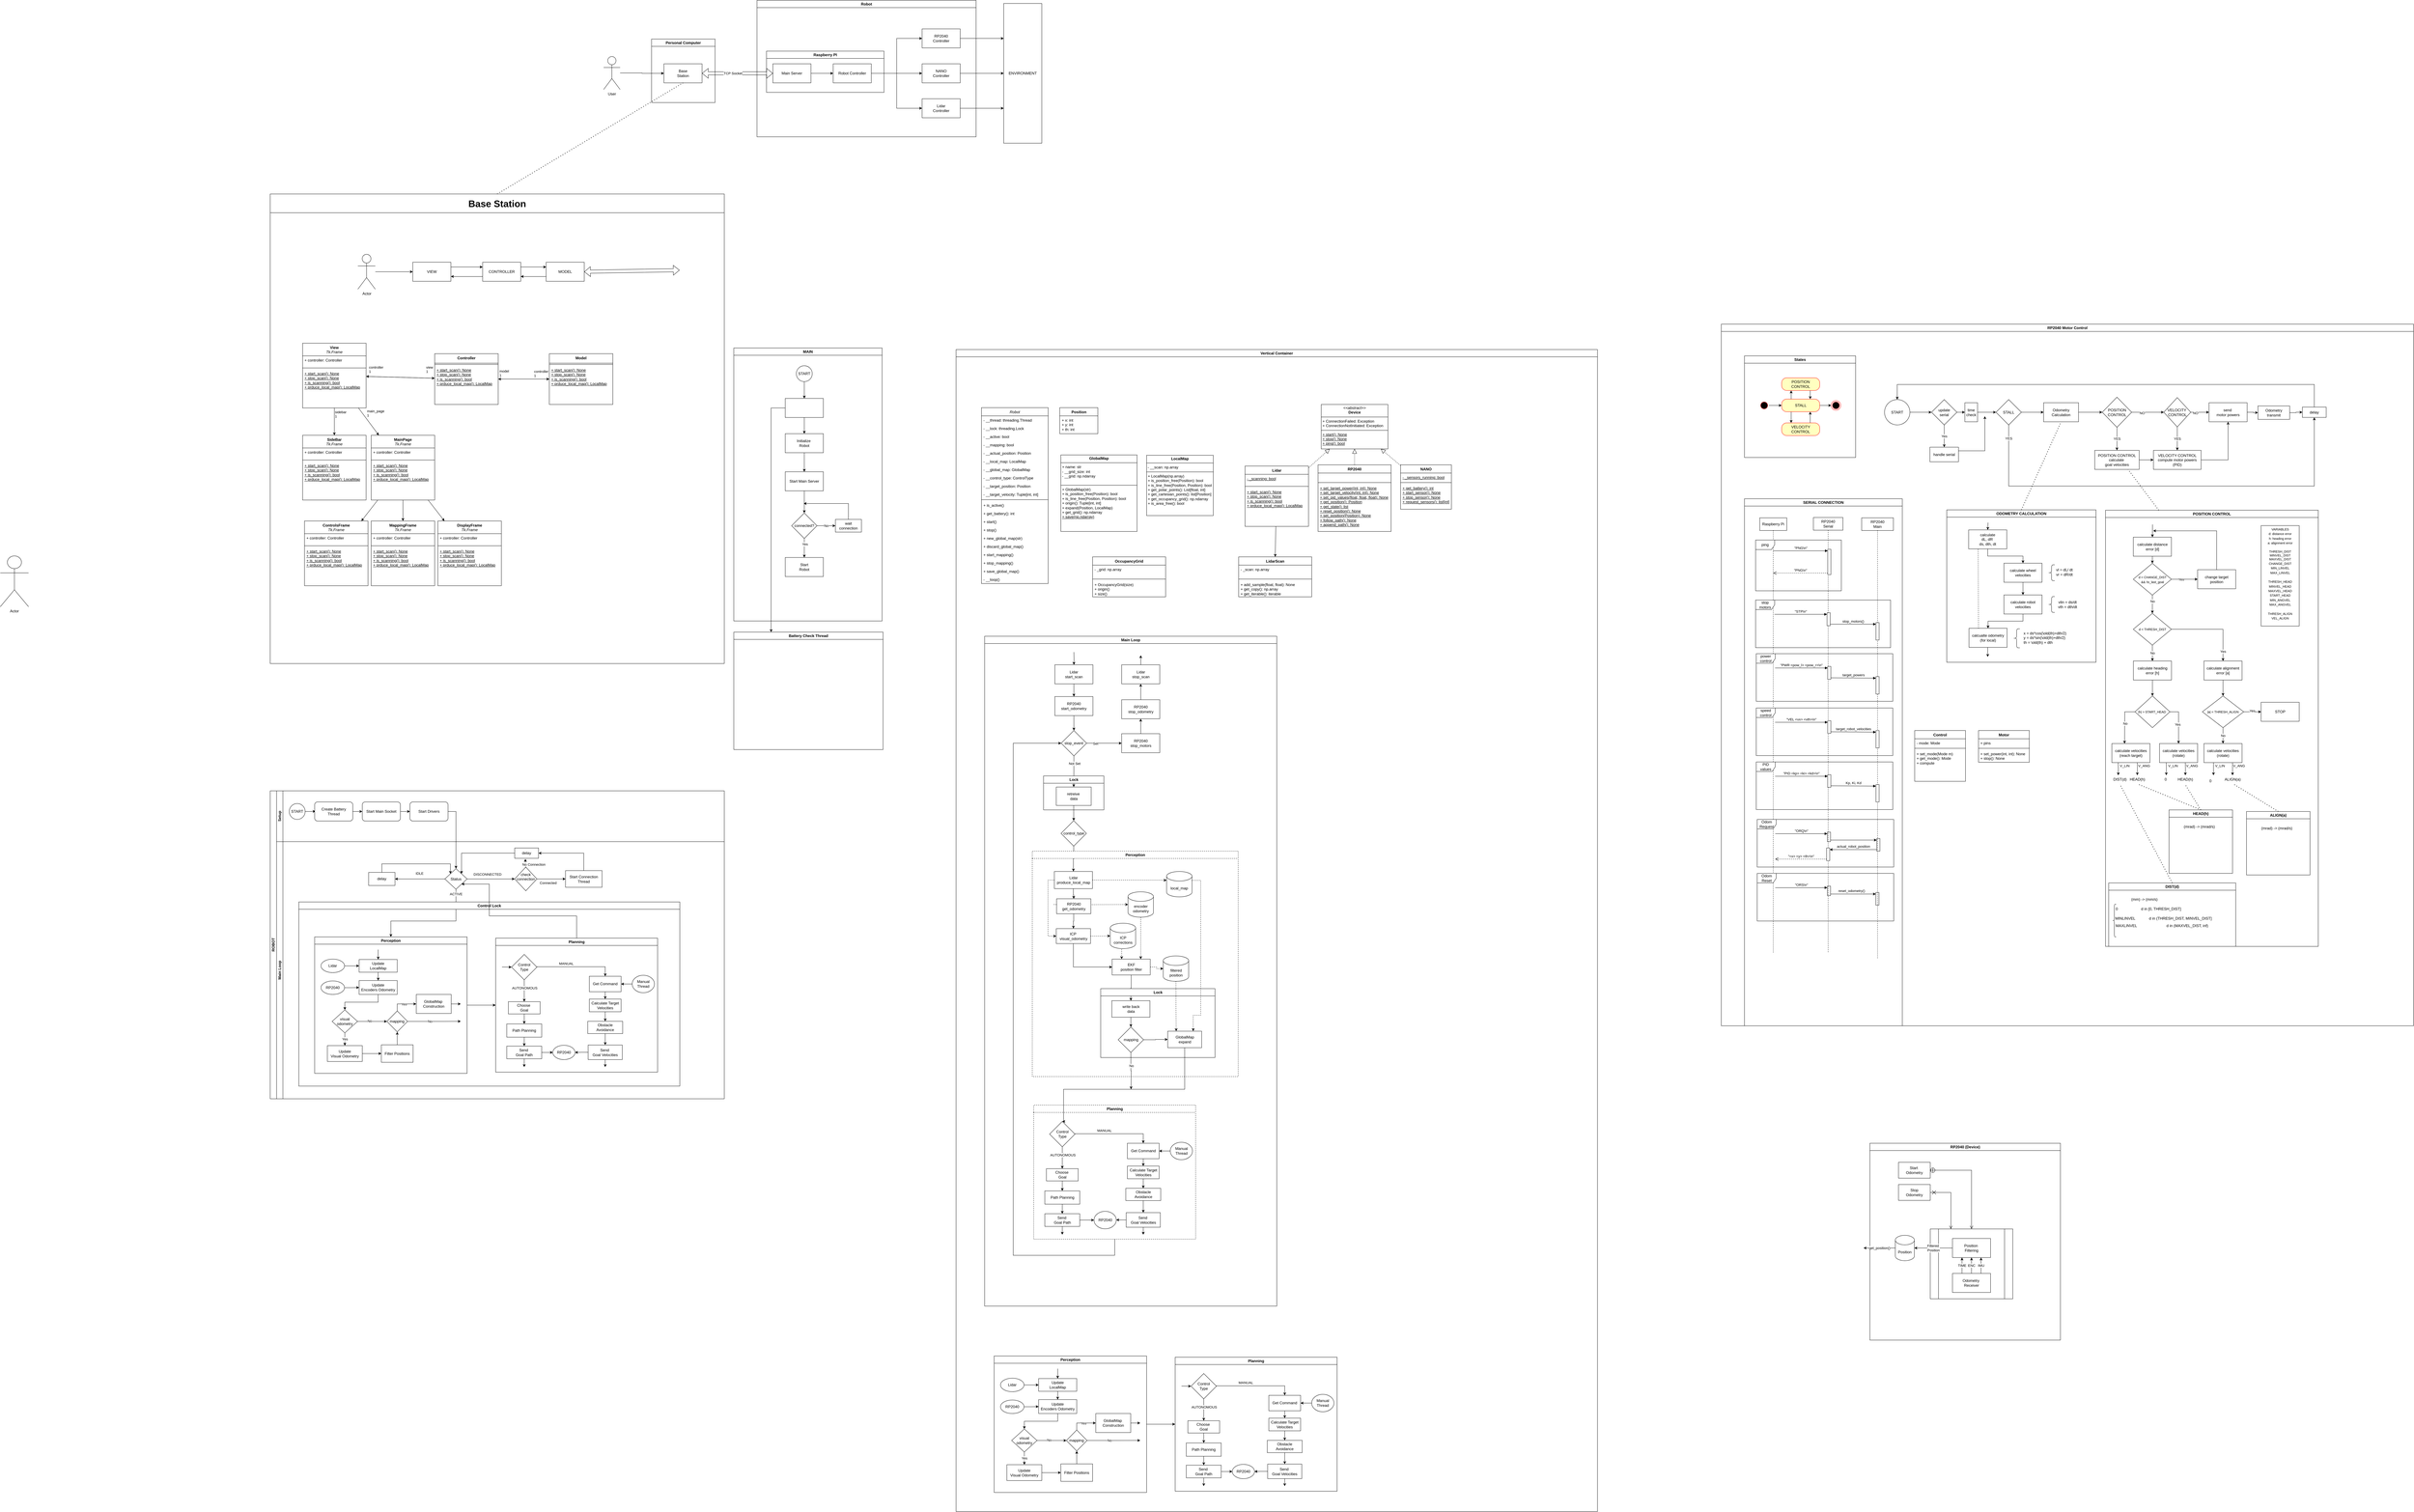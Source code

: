 <mxfile version="25.0.2">
  <diagram id="prtHgNgQTEPvFCAcTncT" name="Page-1">
    <mxGraphModel dx="5287" dy="3865" grid="1" gridSize="10" guides="1" tooltips="1" connect="1" arrows="1" fold="1" page="1" pageScale="1" pageWidth="827" pageHeight="1169" math="0" shadow="0">
      <root>
        <mxCell id="0" />
        <mxCell id="1" parent="0" />
        <mxCell id="dNxyNK7c78bLwvsdeMH5-19" value="ROBOT" style="swimlane;html=1;childLayout=stackLayout;resizeParent=1;resizeParentMax=0;horizontal=0;startSize=20;horizontalStack=0;" parent="1" vertex="1">
          <mxGeometry x="-2970" y="1550" width="1430" height="970" as="geometry" />
        </mxCell>
        <mxCell id="dNxyNK7c78bLwvsdeMH5-20" value="Setup" style="swimlane;html=1;startSize=20;horizontal=0;" parent="dNxyNK7c78bLwvsdeMH5-19" vertex="1">
          <mxGeometry x="20" width="1410" height="160" as="geometry" />
        </mxCell>
        <mxCell id="dNxyNK7c78bLwvsdeMH5-25" value="" style="edgeStyle=orthogonalEdgeStyle;rounded=0;orthogonalLoop=1;jettySize=auto;html=1;entryX=0.024;entryY=0.49;entryDx=0;entryDy=0;entryPerimeter=0;" parent="dNxyNK7c78bLwvsdeMH5-20" source="dNxyNK7c78bLwvsdeMH5-23" target="bPLx10p-G-JCQoLfZvdG-6" edge="1">
          <mxGeometry relative="1" as="geometry">
            <mxPoint x="130" y="70" as="targetPoint" />
            <Array as="points" />
          </mxGeometry>
        </mxCell>
        <mxCell id="dNxyNK7c78bLwvsdeMH5-23" value="START" style="ellipse;whiteSpace=wrap;html=1;" parent="dNxyNK7c78bLwvsdeMH5-20" vertex="1">
          <mxGeometry x="40" y="40" width="50" height="50" as="geometry" />
        </mxCell>
        <mxCell id="bPLx10p-G-JCQoLfZvdG-9" value="" style="edgeStyle=orthogonalEdgeStyle;rounded=0;orthogonalLoop=1;jettySize=auto;html=1;" parent="dNxyNK7c78bLwvsdeMH5-20" source="bPLx10p-G-JCQoLfZvdG-6" target="bPLx10p-G-JCQoLfZvdG-8" edge="1">
          <mxGeometry relative="1" as="geometry" />
        </mxCell>
        <mxCell id="bPLx10p-G-JCQoLfZvdG-6" value="Create Battery Thread" style="rounded=1;whiteSpace=wrap;html=1;" parent="dNxyNK7c78bLwvsdeMH5-20" vertex="1">
          <mxGeometry x="120" y="35" width="120" height="60" as="geometry" />
        </mxCell>
        <mxCell id="bPLx10p-G-JCQoLfZvdG-86" value="" style="edgeStyle=orthogonalEdgeStyle;rounded=0;orthogonalLoop=1;jettySize=auto;html=1;" parent="dNxyNK7c78bLwvsdeMH5-20" source="bPLx10p-G-JCQoLfZvdG-8" target="bPLx10p-G-JCQoLfZvdG-85" edge="1">
          <mxGeometry relative="1" as="geometry" />
        </mxCell>
        <mxCell id="bPLx10p-G-JCQoLfZvdG-8" value="Start Main Socket" style="rounded=1;whiteSpace=wrap;html=1;" parent="dNxyNK7c78bLwvsdeMH5-20" vertex="1">
          <mxGeometry x="270" y="35" width="120" height="60" as="geometry" />
        </mxCell>
        <mxCell id="bPLx10p-G-JCQoLfZvdG-85" value="Start Drivers" style="whiteSpace=wrap;html=1;rounded=1;" parent="dNxyNK7c78bLwvsdeMH5-20" vertex="1">
          <mxGeometry x="420" y="35" width="120" height="60" as="geometry" />
        </mxCell>
        <mxCell id="bPLx10p-G-JCQoLfZvdG-87" style="edgeStyle=orthogonalEdgeStyle;rounded=0;orthogonalLoop=1;jettySize=auto;html=1;exitX=1;exitY=0.5;exitDx=0;exitDy=0;entryX=0.5;entryY=0;entryDx=0;entryDy=0;" parent="dNxyNK7c78bLwvsdeMH5-19" source="bPLx10p-G-JCQoLfZvdG-85" target="dNxyNK7c78bLwvsdeMH5-28" edge="1">
          <mxGeometry relative="1" as="geometry" />
        </mxCell>
        <mxCell id="dNxyNK7c78bLwvsdeMH5-21" value="Main Loop" style="swimlane;html=1;startSize=20;horizontal=0;" parent="dNxyNK7c78bLwvsdeMH5-19" vertex="1">
          <mxGeometry x="20" y="160" width="1410" height="810" as="geometry" />
        </mxCell>
        <mxCell id="bPLx10p-G-JCQoLfZvdG-28" value="IDLE" style="edgeStyle=orthogonalEdgeStyle;rounded=0;orthogonalLoop=1;jettySize=auto;html=1;exitX=0;exitY=0.5;exitDx=0;exitDy=0;entryX=1;entryY=0.5;entryDx=0;entryDy=0;" parent="dNxyNK7c78bLwvsdeMH5-21" source="dNxyNK7c78bLwvsdeMH5-28" target="bPLx10p-G-JCQoLfZvdG-29" edge="1">
          <mxGeometry x="0.019" y="-17" relative="1" as="geometry">
            <mxPoint x="360" y="117.765" as="targetPoint" />
            <mxPoint as="offset" />
          </mxGeometry>
        </mxCell>
        <mxCell id="bPLx10p-G-JCQoLfZvdG-34" value="" style="edgeStyle=orthogonalEdgeStyle;rounded=0;orthogonalLoop=1;jettySize=auto;html=1;entryX=0.5;entryY=0;entryDx=0;entryDy=0;" parent="dNxyNK7c78bLwvsdeMH5-21" source="dNxyNK7c78bLwvsdeMH5-28" target="bPLx10p-G-JCQoLfZvdG-37" edge="1">
          <mxGeometry relative="1" as="geometry">
            <mxPoint x="565" y="232.5" as="targetPoint" />
            <Array as="points">
              <mxPoint x="565" y="250" />
              <mxPoint x="360" y="250" />
            </Array>
          </mxGeometry>
        </mxCell>
        <mxCell id="bPLx10p-G-JCQoLfZvdG-36" value="ACTIVE" style="edgeLabel;html=1;align=center;verticalAlign=middle;resizable=0;points=[];" parent="bPLx10p-G-JCQoLfZvdG-34" vertex="1" connectable="0">
          <mxGeometry x="-0.641" y="2" relative="1" as="geometry">
            <mxPoint x="-2" y="-49" as="offset" />
          </mxGeometry>
        </mxCell>
        <mxCell id="dNxyNK7c78bLwvsdeMH5-28" value="Status" style="rhombus;whiteSpace=wrap;html=1;fontFamily=Helvetica;fontSize=12;fontColor=#000000;align=center;" parent="dNxyNK7c78bLwvsdeMH5-21" vertex="1">
          <mxGeometry x="530" y="85" width="70" height="65" as="geometry" />
        </mxCell>
        <mxCell id="bPLx10p-G-JCQoLfZvdG-12" value="" style="edgeStyle=orthogonalEdgeStyle;rounded=0;orthogonalLoop=1;jettySize=auto;html=1;" parent="dNxyNK7c78bLwvsdeMH5-21" source="dNxyNK7c78bLwvsdeMH5-28" target="bPLx10p-G-JCQoLfZvdG-16" edge="1">
          <mxGeometry x="1" y="60" relative="1" as="geometry">
            <mxPoint x="700" y="117.5" as="targetPoint" />
            <mxPoint x="57" y="35" as="offset" />
          </mxGeometry>
        </mxCell>
        <mxCell id="bPLx10p-G-JCQoLfZvdG-14" value="DISCONNECTED" style="edgeLabel;html=1;align=center;verticalAlign=middle;resizable=0;points=[];" parent="bPLx10p-G-JCQoLfZvdG-12" vertex="1" connectable="0">
          <mxGeometry x="-0.153" y="2" relative="1" as="geometry">
            <mxPoint y="-13" as="offset" />
          </mxGeometry>
        </mxCell>
        <mxCell id="bPLx10p-G-JCQoLfZvdG-25" value="" style="edgeStyle=orthogonalEdgeStyle;rounded=0;orthogonalLoop=1;jettySize=auto;html=1;" parent="dNxyNK7c78bLwvsdeMH5-21" source="bPLx10p-G-JCQoLfZvdG-16" target="bPLx10p-G-JCQoLfZvdG-24" edge="1">
          <mxGeometry relative="1" as="geometry" />
        </mxCell>
        <mxCell id="bPLx10p-G-JCQoLfZvdG-26" value="Connected" style="edgeLabel;html=1;align=center;verticalAlign=middle;resizable=0;points=[];" parent="bPLx10p-G-JCQoLfZvdG-25" vertex="1" connectable="0">
          <mxGeometry x="-0.223" y="2" relative="1" as="geometry">
            <mxPoint y="14" as="offset" />
          </mxGeometry>
        </mxCell>
        <mxCell id="bPLx10p-G-JCQoLfZvdG-16" value="check connection&lt;div&gt;&lt;br&gt;&lt;/div&gt;" style="rhombus;whiteSpace=wrap;html=1;" parent="dNxyNK7c78bLwvsdeMH5-21" vertex="1">
          <mxGeometry x="750" y="80" width="70" height="75" as="geometry" />
        </mxCell>
        <mxCell id="bPLx10p-G-JCQoLfZvdG-32" style="edgeStyle=orthogonalEdgeStyle;rounded=0;orthogonalLoop=1;jettySize=auto;html=1;exitX=0;exitY=0.5;exitDx=0;exitDy=0;entryX=1;entryY=0;entryDx=0;entryDy=0;" parent="dNxyNK7c78bLwvsdeMH5-21" source="bPLx10p-G-JCQoLfZvdG-17" target="dNxyNK7c78bLwvsdeMH5-28" edge="1">
          <mxGeometry relative="1" as="geometry">
            <mxPoint x="700" y="70" as="targetPoint" />
          </mxGeometry>
        </mxCell>
        <mxCell id="bPLx10p-G-JCQoLfZvdG-17" value="delay" style="whiteSpace=wrap;html=1;" parent="dNxyNK7c78bLwvsdeMH5-21" vertex="1">
          <mxGeometry x="750" y="20" width="75" height="32.5" as="geometry" />
        </mxCell>
        <mxCell id="bPLx10p-G-JCQoLfZvdG-22" value="No Connection" style="edgeStyle=orthogonalEdgeStyle;rounded=0;orthogonalLoop=1;jettySize=auto;html=1;exitX=0.5;exitY=0;exitDx=0;exitDy=0;entryX=0.448;entryY=1.062;entryDx=0;entryDy=0;entryPerimeter=0;" parent="dNxyNK7c78bLwvsdeMH5-21" source="bPLx10p-G-JCQoLfZvdG-16" target="bPLx10p-G-JCQoLfZvdG-17" edge="1">
          <mxGeometry x="-0.325" y="-26" relative="1" as="geometry">
            <mxPoint as="offset" />
          </mxGeometry>
        </mxCell>
        <mxCell id="bPLx10p-G-JCQoLfZvdG-27" style="edgeStyle=orthogonalEdgeStyle;rounded=0;orthogonalLoop=1;jettySize=auto;html=1;exitX=0.5;exitY=0;exitDx=0;exitDy=0;entryX=1;entryY=0.5;entryDx=0;entryDy=0;" parent="dNxyNK7c78bLwvsdeMH5-21" source="bPLx10p-G-JCQoLfZvdG-24" target="bPLx10p-G-JCQoLfZvdG-17" edge="1">
          <mxGeometry relative="1" as="geometry" />
        </mxCell>
        <mxCell id="bPLx10p-G-JCQoLfZvdG-24" value="Start Connection Thread" style="whiteSpace=wrap;html=1;" parent="dNxyNK7c78bLwvsdeMH5-21" vertex="1">
          <mxGeometry x="910" y="91.25" width="115" height="52.5" as="geometry" />
        </mxCell>
        <mxCell id="bPLx10p-G-JCQoLfZvdG-30" style="edgeStyle=orthogonalEdgeStyle;rounded=0;orthogonalLoop=1;jettySize=auto;html=1;exitX=0.5;exitY=0;exitDx=0;exitDy=0;entryX=0;entryY=0;entryDx=0;entryDy=0;" parent="dNxyNK7c78bLwvsdeMH5-21" source="bPLx10p-G-JCQoLfZvdG-29" target="dNxyNK7c78bLwvsdeMH5-28" edge="1">
          <mxGeometry relative="1" as="geometry">
            <Array as="points">
              <mxPoint x="332" y="70" />
              <mxPoint x="548" y="70" />
            </Array>
          </mxGeometry>
        </mxCell>
        <mxCell id="bPLx10p-G-JCQoLfZvdG-29" value="delay" style="rounded=0;whiteSpace=wrap;html=1;" parent="dNxyNK7c78bLwvsdeMH5-21" vertex="1">
          <mxGeometry x="290" y="96.87" width="83" height="41.25" as="geometry" />
        </mxCell>
        <mxCell id="bPLx10p-G-JCQoLfZvdG-35" value="Control Lock" style="swimlane;whiteSpace=wrap;html=1;" parent="dNxyNK7c78bLwvsdeMH5-21" vertex="1">
          <mxGeometry x="70" y="190" width="1200" height="580" as="geometry" />
        </mxCell>
        <mxCell id="bPLx10p-G-JCQoLfZvdG-245" style="edgeStyle=orthogonalEdgeStyle;rounded=0;orthogonalLoop=1;jettySize=auto;html=1;exitX=1;exitY=0.5;exitDx=0;exitDy=0;entryX=0;entryY=0.5;entryDx=0;entryDy=0;" parent="bPLx10p-G-JCQoLfZvdG-35" source="bPLx10p-G-JCQoLfZvdG-37" target="bPLx10p-G-JCQoLfZvdG-58" edge="1">
          <mxGeometry relative="1" as="geometry" />
        </mxCell>
        <mxCell id="bPLx10p-G-JCQoLfZvdG-37" value="Perception" style="swimlane;whiteSpace=wrap;html=1;" parent="bPLx10p-G-JCQoLfZvdG-35" vertex="1">
          <mxGeometry x="50" y="110" width="480" height="430" as="geometry" />
        </mxCell>
        <mxCell id="bPLx10p-G-JCQoLfZvdG-42" style="edgeStyle=orthogonalEdgeStyle;rounded=0;orthogonalLoop=1;jettySize=auto;html=1;exitX=1;exitY=0.5;exitDx=0;exitDy=0;entryX=0;entryY=0.5;entryDx=0;entryDy=0;" parent="bPLx10p-G-JCQoLfZvdG-37" source="bPLx10p-G-JCQoLfZvdG-40" target="bPLx10p-G-JCQoLfZvdG-41" edge="1">
          <mxGeometry relative="1" as="geometry" />
        </mxCell>
        <mxCell id="bPLx10p-G-JCQoLfZvdG-40" value="Lidar" style="ellipse;whiteSpace=wrap;html=1;" parent="bPLx10p-G-JCQoLfZvdG-37" vertex="1">
          <mxGeometry x="19.98" y="70" width="74" height="42.5" as="geometry" />
        </mxCell>
        <mxCell id="bPLx10p-G-JCQoLfZvdG-47" style="edgeStyle=orthogonalEdgeStyle;rounded=0;orthogonalLoop=1;jettySize=auto;html=1;exitX=0.5;exitY=1;exitDx=0;exitDy=0;" parent="bPLx10p-G-JCQoLfZvdG-37" source="bPLx10p-G-JCQoLfZvdG-41" target="bPLx10p-G-JCQoLfZvdG-44" edge="1">
          <mxGeometry relative="1" as="geometry">
            <mxPoint x="195.428" y="128.75" as="targetPoint" />
          </mxGeometry>
        </mxCell>
        <mxCell id="bPLx10p-G-JCQoLfZvdG-41" value="&lt;div&gt;Update&lt;/div&gt;LocalMap" style="rounded=0;whiteSpace=wrap;html=1;" parent="bPLx10p-G-JCQoLfZvdG-37" vertex="1">
          <mxGeometry x="139.98" y="71.25" width="120" height="40" as="geometry" />
        </mxCell>
        <mxCell id="bPLx10p-G-JCQoLfZvdG-45" value="" style="edgeStyle=orthogonalEdgeStyle;rounded=0;orthogonalLoop=1;jettySize=auto;html=1;" parent="bPLx10p-G-JCQoLfZvdG-37" source="bPLx10p-G-JCQoLfZvdG-43" target="bPLx10p-G-JCQoLfZvdG-44" edge="1">
          <mxGeometry relative="1" as="geometry" />
        </mxCell>
        <mxCell id="bPLx10p-G-JCQoLfZvdG-43" value="RP2040" style="ellipse;whiteSpace=wrap;html=1;" parent="bPLx10p-G-JCQoLfZvdG-37" vertex="1">
          <mxGeometry x="19.98" y="138.75" width="74" height="42.5" as="geometry" />
        </mxCell>
        <mxCell id="bPLx10p-G-JCQoLfZvdG-49" style="edgeStyle=orthogonalEdgeStyle;rounded=0;orthogonalLoop=1;jettySize=auto;html=1;exitX=0.5;exitY=1;exitDx=0;exitDy=0;entryX=0.5;entryY=0;entryDx=0;entryDy=0;" parent="bPLx10p-G-JCQoLfZvdG-37" source="bPLx10p-G-JCQoLfZvdG-44" target="bPLx10p-G-JCQoLfZvdG-48" edge="1">
          <mxGeometry relative="1" as="geometry" />
        </mxCell>
        <mxCell id="bPLx10p-G-JCQoLfZvdG-44" value="Update&lt;div&gt;Encoders&amp;nbsp;&lt;span style=&quot;background-color: initial;&quot;&gt;Odometry&lt;/span&gt;&lt;/div&gt;" style="whiteSpace=wrap;html=1;" parent="bPLx10p-G-JCQoLfZvdG-37" vertex="1">
          <mxGeometry x="139.98" y="137.5" width="120" height="43.75" as="geometry" />
        </mxCell>
        <mxCell id="bPLx10p-G-JCQoLfZvdG-51" value="Yes" style="edgeStyle=orthogonalEdgeStyle;rounded=0;orthogonalLoop=1;jettySize=auto;html=1;" parent="bPLx10p-G-JCQoLfZvdG-37" source="bPLx10p-G-JCQoLfZvdG-48" target="bPLx10p-G-JCQoLfZvdG-50" edge="1">
          <mxGeometry relative="1" as="geometry">
            <Array as="points">
              <mxPoint x="94.98" y="322.5" />
              <mxPoint x="94.98" y="322.5" />
            </Array>
          </mxGeometry>
        </mxCell>
        <mxCell id="bPLx10p-G-JCQoLfZvdG-48" value="visual odometry" style="rhombus;whiteSpace=wrap;html=1;" parent="bPLx10p-G-JCQoLfZvdG-37" vertex="1">
          <mxGeometry x="54.98" y="230" width="80" height="72.5" as="geometry" />
        </mxCell>
        <mxCell id="bPLx10p-G-JCQoLfZvdG-232" style="edgeStyle=orthogonalEdgeStyle;rounded=0;orthogonalLoop=1;jettySize=auto;html=1;exitX=1;exitY=0.5;exitDx=0;exitDy=0;entryX=0;entryY=0.5;entryDx=0;entryDy=0;" parent="bPLx10p-G-JCQoLfZvdG-37" source="bPLx10p-G-JCQoLfZvdG-50" target="bPLx10p-G-JCQoLfZvdG-52" edge="1">
          <mxGeometry relative="1" as="geometry" />
        </mxCell>
        <mxCell id="bPLx10p-G-JCQoLfZvdG-50" value="Update&lt;div&gt;Visual Odometry&lt;/div&gt;" style="whiteSpace=wrap;html=1;" parent="bPLx10p-G-JCQoLfZvdG-37" vertex="1">
          <mxGeometry x="39.98" y="342.5" width="110" height="50" as="geometry" />
        </mxCell>
        <mxCell id="bPLx10p-G-JCQoLfZvdG-239" style="edgeStyle=orthogonalEdgeStyle;rounded=0;orthogonalLoop=1;jettySize=auto;html=1;exitX=0.5;exitY=0;exitDx=0;exitDy=0;" parent="bPLx10p-G-JCQoLfZvdG-37" source="bPLx10p-G-JCQoLfZvdG-52" target="bPLx10p-G-JCQoLfZvdG-230" edge="1">
          <mxGeometry relative="1" as="geometry" />
        </mxCell>
        <mxCell id="bPLx10p-G-JCQoLfZvdG-52" value="Filter Positions" style="whiteSpace=wrap;html=1;" parent="bPLx10p-G-JCQoLfZvdG-37" vertex="1">
          <mxGeometry x="209.98" y="340" width="100" height="55" as="geometry" />
        </mxCell>
        <mxCell id="bPLx10p-G-JCQoLfZvdG-242" style="edgeStyle=orthogonalEdgeStyle;rounded=0;orthogonalLoop=1;jettySize=auto;html=1;exitX=0.5;exitY=0;exitDx=0;exitDy=0;" parent="bPLx10p-G-JCQoLfZvdG-37" source="bPLx10p-G-JCQoLfZvdG-230" target="bPLx10p-G-JCQoLfZvdG-233" edge="1">
          <mxGeometry relative="1" as="geometry" />
        </mxCell>
        <mxCell id="bPLx10p-G-JCQoLfZvdG-243" value="Yes" style="edgeLabel;html=1;align=center;verticalAlign=middle;resizable=0;points=[];" parent="bPLx10p-G-JCQoLfZvdG-242" vertex="1" connectable="0">
          <mxGeometry x="0.049" relative="1" as="geometry">
            <mxPoint as="offset" />
          </mxGeometry>
        </mxCell>
        <mxCell id="bPLx10p-G-JCQoLfZvdG-247" style="edgeStyle=orthogonalEdgeStyle;rounded=0;orthogonalLoop=1;jettySize=auto;html=1;exitX=1;exitY=0.5;exitDx=0;exitDy=0;" parent="bPLx10p-G-JCQoLfZvdG-37" source="bPLx10p-G-JCQoLfZvdG-230" edge="1">
          <mxGeometry relative="1" as="geometry">
            <mxPoint x="459.98" y="266" as="targetPoint" />
          </mxGeometry>
        </mxCell>
        <mxCell id="bPLx10p-G-JCQoLfZvdG-248" value="No" style="edgeLabel;html=1;align=center;verticalAlign=middle;resizable=0;points=[];" parent="bPLx10p-G-JCQoLfZvdG-247" vertex="1" connectable="0">
          <mxGeometry x="-0.167" y="1" relative="1" as="geometry">
            <mxPoint as="offset" />
          </mxGeometry>
        </mxCell>
        <mxCell id="bPLx10p-G-JCQoLfZvdG-230" value="mapping" style="rhombus;whiteSpace=wrap;html=1;" parent="bPLx10p-G-JCQoLfZvdG-37" vertex="1">
          <mxGeometry x="227.48" y="233.25" width="65" height="66" as="geometry" />
        </mxCell>
        <mxCell id="bPLx10p-G-JCQoLfZvdG-55" value="" style="edgeStyle=orthogonalEdgeStyle;rounded=0;orthogonalLoop=1;jettySize=auto;html=1;entryX=0;entryY=0.5;entryDx=0;entryDy=0;" parent="bPLx10p-G-JCQoLfZvdG-37" source="bPLx10p-G-JCQoLfZvdG-48" target="bPLx10p-G-JCQoLfZvdG-230" edge="1">
          <mxGeometry relative="1" as="geometry">
            <mxPoint x="199.98" y="266.333" as="targetPoint" />
          </mxGeometry>
        </mxCell>
        <mxCell id="bPLx10p-G-JCQoLfZvdG-56" value="No" style="edgeLabel;html=1;align=center;verticalAlign=middle;resizable=0;points=[];" parent="bPLx10p-G-JCQoLfZvdG-55" vertex="1" connectable="0">
          <mxGeometry x="-0.183" y="2" relative="1" as="geometry">
            <mxPoint as="offset" />
          </mxGeometry>
        </mxCell>
        <mxCell id="bPLx10p-G-JCQoLfZvdG-246" style="edgeStyle=orthogonalEdgeStyle;rounded=0;orthogonalLoop=1;jettySize=auto;html=1;exitX=1;exitY=0.5;exitDx=0;exitDy=0;" parent="bPLx10p-G-JCQoLfZvdG-37" source="bPLx10p-G-JCQoLfZvdG-233" edge="1">
          <mxGeometry relative="1" as="geometry">
            <mxPoint x="459.98" y="211.444" as="targetPoint" />
          </mxGeometry>
        </mxCell>
        <mxCell id="bPLx10p-G-JCQoLfZvdG-233" value="GlobalMap&amp;nbsp;&lt;div&gt;Construction&lt;/div&gt;" style="whiteSpace=wrap;html=1;" parent="bPLx10p-G-JCQoLfZvdG-37" vertex="1">
          <mxGeometry x="319.98" y="181.25" width="110" height="60" as="geometry" />
        </mxCell>
        <mxCell id="bPLx10p-G-JCQoLfZvdG-58" value="Planning" style="swimlane;whiteSpace=wrap;html=1;" parent="bPLx10p-G-JCQoLfZvdG-35" vertex="1">
          <mxGeometry x="620" y="114" width="510" height="422" as="geometry" />
        </mxCell>
        <mxCell id="bPLx10p-G-JCQoLfZvdG-62" value="" style="edgeStyle=orthogonalEdgeStyle;rounded=0;orthogonalLoop=1;jettySize=auto;html=1;" parent="bPLx10p-G-JCQoLfZvdG-58" source="bPLx10p-G-JCQoLfZvdG-59" target="bPLx10p-G-JCQoLfZvdG-61" edge="1">
          <mxGeometry relative="1" as="geometry">
            <Array as="points">
              <mxPoint x="170" y="90" />
              <mxPoint x="170" y="90" />
            </Array>
          </mxGeometry>
        </mxCell>
        <mxCell id="bPLx10p-G-JCQoLfZvdG-63" value="MANUAL" style="edgeLabel;html=1;align=center;verticalAlign=middle;resizable=0;points=[];" parent="bPLx10p-G-JCQoLfZvdG-62" vertex="1" connectable="0">
          <mxGeometry x="-0.332" y="5" relative="1" as="geometry">
            <mxPoint x="11" y="-5" as="offset" />
          </mxGeometry>
        </mxCell>
        <mxCell id="bPLx10p-G-JCQoLfZvdG-71" value="" style="edgeStyle=orthogonalEdgeStyle;rounded=0;orthogonalLoop=1;jettySize=auto;html=1;" parent="bPLx10p-G-JCQoLfZvdG-58" source="bPLx10p-G-JCQoLfZvdG-59" target="bPLx10p-G-JCQoLfZvdG-70" edge="1">
          <mxGeometry relative="1" as="geometry" />
        </mxCell>
        <mxCell id="bPLx10p-G-JCQoLfZvdG-72" value="AUTONOMOUS" style="edgeLabel;html=1;align=center;verticalAlign=middle;resizable=0;points=[];" parent="bPLx10p-G-JCQoLfZvdG-71" vertex="1" connectable="0">
          <mxGeometry x="-0.271" y="1" relative="1" as="geometry">
            <mxPoint as="offset" />
          </mxGeometry>
        </mxCell>
        <mxCell id="bPLx10p-G-JCQoLfZvdG-59" value="Control&lt;div&gt;Type&lt;/div&gt;" style="rhombus;whiteSpace=wrap;html=1;" parent="bPLx10p-G-JCQoLfZvdG-58" vertex="1">
          <mxGeometry x="50" y="51.25" width="80" height="80" as="geometry" />
        </mxCell>
        <mxCell id="bPLx10p-G-JCQoLfZvdG-67" value="" style="edgeStyle=orthogonalEdgeStyle;rounded=0;orthogonalLoop=1;jettySize=auto;html=1;" parent="bPLx10p-G-JCQoLfZvdG-58" source="bPLx10p-G-JCQoLfZvdG-61" target="bPLx10p-G-JCQoLfZvdG-66" edge="1">
          <mxGeometry relative="1" as="geometry" />
        </mxCell>
        <mxCell id="bPLx10p-G-JCQoLfZvdG-61" value="Get Command" style="whiteSpace=wrap;html=1;" parent="bPLx10p-G-JCQoLfZvdG-58" vertex="1">
          <mxGeometry x="295" y="120" width="100" height="48.75" as="geometry" />
        </mxCell>
        <mxCell id="bPLx10p-G-JCQoLfZvdG-82" style="edgeStyle=orthogonalEdgeStyle;rounded=0;orthogonalLoop=1;jettySize=auto;html=1;exitX=0;exitY=0.5;exitDx=0;exitDy=0;entryX=1;entryY=0.5;entryDx=0;entryDy=0;" parent="bPLx10p-G-JCQoLfZvdG-58" source="bPLx10p-G-JCQoLfZvdG-64" target="bPLx10p-G-JCQoLfZvdG-61" edge="1">
          <mxGeometry relative="1" as="geometry" />
        </mxCell>
        <mxCell id="bPLx10p-G-JCQoLfZvdG-64" value="Manual&lt;div&gt;Thread&lt;/div&gt;" style="ellipse;whiteSpace=wrap;html=1;" parent="bPLx10p-G-JCQoLfZvdG-58" vertex="1">
          <mxGeometry x="430" y="116.87" width="70" height="55" as="geometry" />
        </mxCell>
        <mxCell id="bPLx10p-G-JCQoLfZvdG-69" value="" style="edgeStyle=orthogonalEdgeStyle;rounded=0;orthogonalLoop=1;jettySize=auto;html=1;" parent="bPLx10p-G-JCQoLfZvdG-58" source="bPLx10p-G-JCQoLfZvdG-66" target="bPLx10p-G-JCQoLfZvdG-68" edge="1">
          <mxGeometry relative="1" as="geometry" />
        </mxCell>
        <mxCell id="bPLx10p-G-JCQoLfZvdG-66" value="Calculate Target Velocities" style="whiteSpace=wrap;html=1;" parent="bPLx10p-G-JCQoLfZvdG-58" vertex="1">
          <mxGeometry x="295" y="191.88" width="100" height="40" as="geometry" />
        </mxCell>
        <mxCell id="bPLx10p-G-JCQoLfZvdG-80" value="" style="edgeStyle=orthogonalEdgeStyle;rounded=0;orthogonalLoop=1;jettySize=auto;html=1;" parent="bPLx10p-G-JCQoLfZvdG-58" source="bPLx10p-G-JCQoLfZvdG-68" target="bPLx10p-G-JCQoLfZvdG-79" edge="1">
          <mxGeometry relative="1" as="geometry" />
        </mxCell>
        <mxCell id="bPLx10p-G-JCQoLfZvdG-68" value="Obstacle&lt;div&gt;Avoidance&lt;/div&gt;" style="whiteSpace=wrap;html=1;" parent="bPLx10p-G-JCQoLfZvdG-58" vertex="1">
          <mxGeometry x="290" y="261.88" width="110" height="38.75" as="geometry" />
        </mxCell>
        <mxCell id="bPLx10p-G-JCQoLfZvdG-74" value="" style="edgeStyle=orthogonalEdgeStyle;rounded=0;orthogonalLoop=1;jettySize=auto;html=1;" parent="bPLx10p-G-JCQoLfZvdG-58" source="bPLx10p-G-JCQoLfZvdG-70" target="bPLx10p-G-JCQoLfZvdG-73" edge="1">
          <mxGeometry relative="1" as="geometry" />
        </mxCell>
        <mxCell id="bPLx10p-G-JCQoLfZvdG-70" value="Choose&amp;nbsp;&lt;div&gt;Goal&lt;/div&gt;" style="whiteSpace=wrap;html=1;" parent="bPLx10p-G-JCQoLfZvdG-58" vertex="1">
          <mxGeometry x="40" y="200" width="100" height="38.75" as="geometry" />
        </mxCell>
        <mxCell id="bPLx10p-G-JCQoLfZvdG-76" value="" style="edgeStyle=orthogonalEdgeStyle;rounded=0;orthogonalLoop=1;jettySize=auto;html=1;" parent="bPLx10p-G-JCQoLfZvdG-58" source="bPLx10p-G-JCQoLfZvdG-73" target="bPLx10p-G-JCQoLfZvdG-75" edge="1">
          <mxGeometry relative="1" as="geometry" />
        </mxCell>
        <mxCell id="bPLx10p-G-JCQoLfZvdG-73" value="Path Planning" style="whiteSpace=wrap;html=1;" parent="bPLx10p-G-JCQoLfZvdG-58" vertex="1">
          <mxGeometry x="35" y="270" width="110" height="41.88" as="geometry" />
        </mxCell>
        <mxCell id="bPLx10p-G-JCQoLfZvdG-78" value="" style="edgeStyle=orthogonalEdgeStyle;rounded=0;orthogonalLoop=1;jettySize=auto;html=1;" parent="bPLx10p-G-JCQoLfZvdG-58" source="bPLx10p-G-JCQoLfZvdG-75" target="bPLx10p-G-JCQoLfZvdG-77" edge="1">
          <mxGeometry relative="1" as="geometry" />
        </mxCell>
        <mxCell id="bPLx10p-G-JCQoLfZvdG-249" style="edgeStyle=orthogonalEdgeStyle;rounded=0;orthogonalLoop=1;jettySize=auto;html=1;exitX=0.5;exitY=1;exitDx=0;exitDy=0;" parent="bPLx10p-G-JCQoLfZvdG-58" source="bPLx10p-G-JCQoLfZvdG-75" edge="1">
          <mxGeometry relative="1" as="geometry">
            <mxPoint x="90" y="406" as="targetPoint" />
          </mxGeometry>
        </mxCell>
        <mxCell id="bPLx10p-G-JCQoLfZvdG-75" value="Send&amp;nbsp;&lt;div&gt;Goal&amp;nbsp;&lt;span style=&quot;background-color: initial;&quot;&gt;Path&lt;/span&gt;&lt;/div&gt;" style="whiteSpace=wrap;html=1;" parent="bPLx10p-G-JCQoLfZvdG-58" vertex="1">
          <mxGeometry x="35" y="340" width="110" height="40" as="geometry" />
        </mxCell>
        <mxCell id="bPLx10p-G-JCQoLfZvdG-77" value="RP2040" style="ellipse;whiteSpace=wrap;html=1;" parent="bPLx10p-G-JCQoLfZvdG-58" vertex="1">
          <mxGeometry x="180" y="337.5" width="70" height="45" as="geometry" />
        </mxCell>
        <mxCell id="bPLx10p-G-JCQoLfZvdG-81" style="edgeStyle=orthogonalEdgeStyle;rounded=0;orthogonalLoop=1;jettySize=auto;html=1;exitX=0;exitY=0.5;exitDx=0;exitDy=0;entryX=1;entryY=0.5;entryDx=0;entryDy=0;" parent="bPLx10p-G-JCQoLfZvdG-58" source="bPLx10p-G-JCQoLfZvdG-79" target="bPLx10p-G-JCQoLfZvdG-77" edge="1">
          <mxGeometry relative="1" as="geometry" />
        </mxCell>
        <mxCell id="bPLx10p-G-JCQoLfZvdG-250" style="edgeStyle=orthogonalEdgeStyle;rounded=0;orthogonalLoop=1;jettySize=auto;html=1;exitX=0.5;exitY=1;exitDx=0;exitDy=0;" parent="bPLx10p-G-JCQoLfZvdG-58" source="bPLx10p-G-JCQoLfZvdG-79" edge="1">
          <mxGeometry relative="1" as="geometry">
            <mxPoint x="345" y="406" as="targetPoint" />
          </mxGeometry>
        </mxCell>
        <mxCell id="bPLx10p-G-JCQoLfZvdG-79" value="Send&amp;nbsp;&lt;div&gt;Goal&amp;nbsp;&lt;span style=&quot;background-color: initial;&quot;&gt;Velocities&lt;/span&gt;&lt;/div&gt;" style="whiteSpace=wrap;html=1;" parent="bPLx10p-G-JCQoLfZvdG-58" vertex="1">
          <mxGeometry x="291.25" y="336.56" width="107.5" height="45.94" as="geometry" />
        </mxCell>
        <mxCell id="bPLx10p-G-JCQoLfZvdG-251" style="edgeStyle=orthogonalEdgeStyle;rounded=0;orthogonalLoop=1;jettySize=auto;html=1;exitX=0.5;exitY=0;exitDx=0;exitDy=0;entryX=1;entryY=1;entryDx=0;entryDy=0;" parent="dNxyNK7c78bLwvsdeMH5-21" source="bPLx10p-G-JCQoLfZvdG-58" target="dNxyNK7c78bLwvsdeMH5-28" edge="1">
          <mxGeometry relative="1" as="geometry">
            <Array as="points">
              <mxPoint x="945" y="234" />
              <mxPoint x="670" y="234" />
              <mxPoint x="670" y="134" />
            </Array>
          </mxGeometry>
        </mxCell>
        <mxCell id="bPLx10p-G-JCQoLfZvdG-252" value="" style="endArrow=classic;html=1;rounded=0;entryX=0;entryY=0.5;entryDx=0;entryDy=0;" parent="1" target="bPLx10p-G-JCQoLfZvdG-59" edge="1">
          <mxGeometry width="50" height="50" relative="1" as="geometry">
            <mxPoint x="-2240" y="2105" as="sourcePoint" />
            <mxPoint x="-2220" y="2120" as="targetPoint" />
          </mxGeometry>
        </mxCell>
        <mxCell id="bPLx10p-G-JCQoLfZvdG-253" value="" style="endArrow=classic;html=1;rounded=0;entryX=0.5;entryY=0;entryDx=0;entryDy=0;" parent="1" target="bPLx10p-G-JCQoLfZvdG-41" edge="1">
          <mxGeometry width="50" height="50" relative="1" as="geometry">
            <mxPoint x="-2630" y="2050" as="sourcePoint" />
            <mxPoint x="-2440" y="2130" as="targetPoint" />
          </mxGeometry>
        </mxCell>
        <mxCell id="zInfb6b2AreP_RbAwpDu-52" value="RP2040 Motor Control" style="swimlane;whiteSpace=wrap;html=1;align=center;" parent="1" vertex="1">
          <mxGeometry x="1600" y="80" width="2180" height="2210" as="geometry" />
        </mxCell>
        <mxCell id="zInfb6b2AreP_RbAwpDu-18" style="edgeStyle=orthogonalEdgeStyle;rounded=0;orthogonalLoop=1;jettySize=auto;html=1;exitX=0.5;exitY=0;exitDx=0;exitDy=0;entryX=0.5;entryY=0;entryDx=0;entryDy=0;" parent="zInfb6b2AreP_RbAwpDu-52" source="EQ5DNgI9fUtqt1XdbepB-101" target="EQ5DNgI9fUtqt1XdbepB-160" edge="1">
          <mxGeometry relative="1" as="geometry">
            <Array as="points">
              <mxPoint x="1868" y="190" />
              <mxPoint x="554" y="190" />
            </Array>
          </mxGeometry>
        </mxCell>
        <mxCell id="EQ5DNgI9fUtqt1XdbepB-101" value="delay" style="whiteSpace=wrap;html=1;" parent="zInfb6b2AreP_RbAwpDu-52" vertex="1">
          <mxGeometry x="1830" y="261.25" width="75" height="32.5" as="geometry" />
        </mxCell>
        <mxCell id="EQ5DNgI9fUtqt1XdbepB-172" style="edgeStyle=orthogonalEdgeStyle;rounded=0;orthogonalLoop=1;jettySize=auto;html=1;exitX=1;exitY=0.5;exitDx=0;exitDy=0;" parent="zInfb6b2AreP_RbAwpDu-52" source="EQ5DNgI9fUtqt1XdbepB-160" target="EQ5DNgI9fUtqt1XdbepB-161" edge="1">
          <mxGeometry relative="1" as="geometry" />
        </mxCell>
        <mxCell id="EQ5DNgI9fUtqt1XdbepB-160" value="START" style="ellipse;whiteSpace=wrap;html=1;aspect=fixed;" parent="zInfb6b2AreP_RbAwpDu-52" vertex="1">
          <mxGeometry x="514" y="237.5" width="80" height="80" as="geometry" />
        </mxCell>
        <mxCell id="EQ5DNgI9fUtqt1XdbepB-163" value="Yes" style="edgeStyle=orthogonalEdgeStyle;rounded=0;orthogonalLoop=1;jettySize=auto;html=1;entryX=0.5;entryY=0;entryDx=0;entryDy=0;" parent="zInfb6b2AreP_RbAwpDu-52" source="EQ5DNgI9fUtqt1XdbepB-161" target="EQ5DNgI9fUtqt1XdbepB-162" edge="1">
          <mxGeometry relative="1" as="geometry" />
        </mxCell>
        <mxCell id="2-0R5rKqLDD8VMWrb-p8-8" value="" style="edgeStyle=orthogonalEdgeStyle;rounded=0;orthogonalLoop=1;jettySize=auto;html=1;" parent="zInfb6b2AreP_RbAwpDu-52" source="EQ5DNgI9fUtqt1XdbepB-161" target="2-0R5rKqLDD8VMWrb-p8-7" edge="1">
          <mxGeometry relative="1" as="geometry" />
        </mxCell>
        <mxCell id="EQ5DNgI9fUtqt1XdbepB-161" value="update&lt;div&gt;serial&lt;/div&gt;" style="rhombus;whiteSpace=wrap;html=1;" parent="zInfb6b2AreP_RbAwpDu-52" vertex="1">
          <mxGeometry x="662" y="237.5" width="80" height="80" as="geometry" />
        </mxCell>
        <mxCell id="EQ5DNgI9fUtqt1XdbepB-162" value="handle serial" style="whiteSpace=wrap;html=1;" parent="zInfb6b2AreP_RbAwpDu-52" vertex="1">
          <mxGeometry x="657" y="387.5" width="90" height="46" as="geometry" />
        </mxCell>
        <mxCell id="2-0R5rKqLDD8VMWrb-p8-5" value="" style="edgeStyle=orthogonalEdgeStyle;rounded=0;orthogonalLoop=1;jettySize=auto;html=1;" parent="zInfb6b2AreP_RbAwpDu-52" source="EQ5DNgI9fUtqt1XdbepB-164" target="EQ5DNgI9fUtqt1XdbepB-176" edge="1">
          <mxGeometry relative="1" as="geometry" />
        </mxCell>
        <mxCell id="EQ5DNgI9fUtqt1XdbepB-164" value="Odometry Calculation" style="whiteSpace=wrap;html=1;" parent="zInfb6b2AreP_RbAwpDu-52" vertex="1">
          <mxGeometry x="1015" y="247.5" width="110" height="60" as="geometry" />
        </mxCell>
        <mxCell id="zInfb6b2AreP_RbAwpDu-16" style="edgeStyle=orthogonalEdgeStyle;rounded=0;orthogonalLoop=1;jettySize=auto;html=1;exitX=0.5;exitY=1;exitDx=0;exitDy=0;entryX=0.5;entryY=1;entryDx=0;entryDy=0;" parent="zInfb6b2AreP_RbAwpDu-52" source="EQ5DNgI9fUtqt1XdbepB-170" target="EQ5DNgI9fUtqt1XdbepB-101" edge="1">
          <mxGeometry relative="1" as="geometry">
            <Array as="points">
              <mxPoint x="905" y="510" />
              <mxPoint x="1868" y="510" />
            </Array>
          </mxGeometry>
        </mxCell>
        <mxCell id="VrPVZl_ShkL4HmvnZnxK-16" value="YES" style="edgeLabel;html=1;align=center;verticalAlign=middle;resizable=0;points=[];" parent="zInfb6b2AreP_RbAwpDu-16" vertex="1" connectable="0">
          <mxGeometry x="-0.938" relative="1" as="geometry">
            <mxPoint as="offset" />
          </mxGeometry>
        </mxCell>
        <mxCell id="2-0R5rKqLDD8VMWrb-p8-4" value="" style="edgeStyle=orthogonalEdgeStyle;rounded=0;orthogonalLoop=1;jettySize=auto;html=1;" parent="zInfb6b2AreP_RbAwpDu-52" source="EQ5DNgI9fUtqt1XdbepB-170" target="EQ5DNgI9fUtqt1XdbepB-164" edge="1">
          <mxGeometry relative="1" as="geometry" />
        </mxCell>
        <mxCell id="EQ5DNgI9fUtqt1XdbepB-170" value="STALL" style="rhombus;whiteSpace=wrap;html=1;" parent="zInfb6b2AreP_RbAwpDu-52" vertex="1">
          <mxGeometry x="865" y="237.5" width="80" height="80" as="geometry" />
        </mxCell>
        <mxCell id="zInfb6b2AreP_RbAwpDu-2" value="YES" style="edgeStyle=orthogonalEdgeStyle;rounded=0;orthogonalLoop=1;jettySize=auto;html=1;" parent="zInfb6b2AreP_RbAwpDu-52" source="EQ5DNgI9fUtqt1XdbepB-176" target="zInfb6b2AreP_RbAwpDu-1" edge="1">
          <mxGeometry relative="1" as="geometry" />
        </mxCell>
        <mxCell id="zInfb6b2AreP_RbAwpDu-4" value="" style="edgeStyle=orthogonalEdgeStyle;rounded=0;orthogonalLoop=1;jettySize=auto;html=1;" parent="zInfb6b2AreP_RbAwpDu-52" source="EQ5DNgI9fUtqt1XdbepB-176" target="zInfb6b2AreP_RbAwpDu-6" edge="1">
          <mxGeometry relative="1" as="geometry">
            <mxPoint x="1266" y="397.5" as="targetPoint" />
          </mxGeometry>
        </mxCell>
        <mxCell id="zInfb6b2AreP_RbAwpDu-5" value="NO" style="edgeLabel;html=1;align=center;verticalAlign=middle;resizable=0;points=[];" parent="zInfb6b2AreP_RbAwpDu-4" vertex="1" connectable="0">
          <mxGeometry x="-0.37" y="-2" relative="1" as="geometry">
            <mxPoint as="offset" />
          </mxGeometry>
        </mxCell>
        <mxCell id="EQ5DNgI9fUtqt1XdbepB-176" value="POSITION&lt;div&gt;CONTROL&lt;/div&gt;" style="rhombus;whiteSpace=wrap;html=1;" parent="zInfb6b2AreP_RbAwpDu-52" vertex="1">
          <mxGeometry x="1199.75" y="230" width="92.5" height="95" as="geometry" />
        </mxCell>
        <mxCell id="zInfb6b2AreP_RbAwpDu-9" style="edgeStyle=orthogonalEdgeStyle;rounded=0;orthogonalLoop=1;jettySize=auto;html=1;exitX=1;exitY=0.5;exitDx=0;exitDy=0;" parent="zInfb6b2AreP_RbAwpDu-52" source="zInfb6b2AreP_RbAwpDu-1" target="zInfb6b2AreP_RbAwpDu-7" edge="1">
          <mxGeometry relative="1" as="geometry" />
        </mxCell>
        <mxCell id="zInfb6b2AreP_RbAwpDu-1" value="&lt;div&gt;POSITION CONTROL&lt;/div&gt;calculate&amp;nbsp;&lt;div&gt;goal velocities&lt;/div&gt;" style="whiteSpace=wrap;html=1;" parent="zInfb6b2AreP_RbAwpDu-52" vertex="1">
          <mxGeometry x="1176" y="397.5" width="140" height="60" as="geometry" />
        </mxCell>
        <mxCell id="zInfb6b2AreP_RbAwpDu-8" value="YES" style="edgeStyle=orthogonalEdgeStyle;rounded=0;orthogonalLoop=1;jettySize=auto;html=1;" parent="zInfb6b2AreP_RbAwpDu-52" source="zInfb6b2AreP_RbAwpDu-6" target="zInfb6b2AreP_RbAwpDu-7" edge="1">
          <mxGeometry relative="1" as="geometry" />
        </mxCell>
        <mxCell id="zInfb6b2AreP_RbAwpDu-11" value="" style="edgeStyle=orthogonalEdgeStyle;rounded=0;orthogonalLoop=1;jettySize=auto;html=1;" parent="zInfb6b2AreP_RbAwpDu-52" source="zInfb6b2AreP_RbAwpDu-6" target="zInfb6b2AreP_RbAwpDu-10" edge="1">
          <mxGeometry relative="1" as="geometry" />
        </mxCell>
        <mxCell id="zInfb6b2AreP_RbAwpDu-12" value="NO" style="edgeLabel;html=1;align=center;verticalAlign=middle;resizable=0;points=[];" parent="zInfb6b2AreP_RbAwpDu-11" vertex="1" connectable="0">
          <mxGeometry x="-0.493" y="-1" relative="1" as="geometry">
            <mxPoint y="1" as="offset" />
          </mxGeometry>
        </mxCell>
        <mxCell id="zInfb6b2AreP_RbAwpDu-6" value="VELOCITY&amp;nbsp;&lt;div&gt;CONTROL&lt;/div&gt;" style="rhombus;whiteSpace=wrap;html=1;" parent="zInfb6b2AreP_RbAwpDu-52" vertex="1">
          <mxGeometry x="1393.5" y="231.25" width="85" height="92.5" as="geometry" />
        </mxCell>
        <mxCell id="zInfb6b2AreP_RbAwpDu-13" style="edgeStyle=orthogonalEdgeStyle;rounded=0;orthogonalLoop=1;jettySize=auto;html=1;exitX=1;exitY=0.5;exitDx=0;exitDy=0;" parent="zInfb6b2AreP_RbAwpDu-52" source="zInfb6b2AreP_RbAwpDu-7" target="zInfb6b2AreP_RbAwpDu-10" edge="1">
          <mxGeometry relative="1" as="geometry" />
        </mxCell>
        <mxCell id="zInfb6b2AreP_RbAwpDu-7" value="&lt;div&gt;VELOCITY CONTROL&lt;/div&gt;compute motor powers (PID)" style="whiteSpace=wrap;html=1;" parent="zInfb6b2AreP_RbAwpDu-52" vertex="1">
          <mxGeometry x="1361" y="397.5" width="150" height="60" as="geometry" />
        </mxCell>
        <mxCell id="2-0R5rKqLDD8VMWrb-p8-11" value="" style="edgeStyle=orthogonalEdgeStyle;rounded=0;orthogonalLoop=1;jettySize=auto;html=1;" parent="zInfb6b2AreP_RbAwpDu-52" source="zInfb6b2AreP_RbAwpDu-10" target="2-0R5rKqLDD8VMWrb-p8-10" edge="1">
          <mxGeometry relative="1" as="geometry" />
        </mxCell>
        <mxCell id="zInfb6b2AreP_RbAwpDu-10" value="send&amp;nbsp;&lt;div&gt;motor powers&lt;/div&gt;" style="whiteSpace=wrap;html=1;" parent="zInfb6b2AreP_RbAwpDu-52" vertex="1">
          <mxGeometry x="1536" y="247.5" width="120" height="60" as="geometry" />
        </mxCell>
        <mxCell id="zInfb6b2AreP_RbAwpDu-14" style="edgeStyle=orthogonalEdgeStyle;rounded=0;orthogonalLoop=1;jettySize=auto;html=1;exitX=1;exitY=0.25;exitDx=0;exitDy=0;" parent="zInfb6b2AreP_RbAwpDu-52" source="EQ5DNgI9fUtqt1XdbepB-162" edge="1">
          <mxGeometry relative="1" as="geometry">
            <mxPoint x="830" y="290" as="targetPoint" />
            <Array as="points">
              <mxPoint x="830" y="399" />
              <mxPoint x="830" y="290" />
            </Array>
          </mxGeometry>
        </mxCell>
        <mxCell id="zInfb6b2AreP_RbAwpDu-53" value="POSITION CONTROL" style="swimlane;whiteSpace=wrap;html=1;" parent="zInfb6b2AreP_RbAwpDu-52" vertex="1">
          <mxGeometry x="1210" y="586" width="670" height="1374" as="geometry" />
        </mxCell>
        <mxCell id="i3htzXnqFi3pY8WgLuIC-69" value="DIST(d)" style="text;html=1;align=center;verticalAlign=middle;resizable=0;points=[];autosize=1;strokeColor=none;fillColor=none;" parent="zInfb6b2AreP_RbAwpDu-53" vertex="1">
          <mxGeometry x="10" y="833" width="70" height="30" as="geometry" />
        </mxCell>
        <mxCell id="i3htzXnqFi3pY8WgLuIC-3" style="edgeStyle=orthogonalEdgeStyle;rounded=0;orthogonalLoop=1;jettySize=auto;html=1;exitX=0.5;exitY=1;exitDx=0;exitDy=0;entryX=0.5;entryY=0;entryDx=0;entryDy=0;" parent="zInfb6b2AreP_RbAwpDu-53" source="zInfb6b2AreP_RbAwpDu-57" target="i3htzXnqFi3pY8WgLuIC-1" edge="1">
          <mxGeometry relative="1" as="geometry" />
        </mxCell>
        <mxCell id="zInfb6b2AreP_RbAwpDu-57" value="calculate distance error [d]" style="rounded=0;whiteSpace=wrap;html=1;" parent="zInfb6b2AreP_RbAwpDu-53" vertex="1">
          <mxGeometry x="87.5" y="85" width="120" height="60" as="geometry" />
        </mxCell>
        <mxCell id="zInfb6b2AreP_RbAwpDu-58" value="" style="endArrow=classic;html=1;rounded=0;" parent="zInfb6b2AreP_RbAwpDu-53" target="zInfb6b2AreP_RbAwpDu-57" edge="1">
          <mxGeometry width="50" height="50" relative="1" as="geometry">
            <mxPoint x="148" y="45" as="sourcePoint" />
            <mxPoint x="185" y="26" as="targetPoint" />
          </mxGeometry>
        </mxCell>
        <mxCell id="i3htzXnqFi3pY8WgLuIC-4" style="edgeStyle=orthogonalEdgeStyle;rounded=0;orthogonalLoop=1;jettySize=auto;html=1;exitX=1;exitY=0.5;exitDx=0;exitDy=0;" parent="zInfb6b2AreP_RbAwpDu-53" source="i3htzXnqFi3pY8WgLuIC-1" target="i3htzXnqFi3pY8WgLuIC-6" edge="1">
          <mxGeometry relative="1" as="geometry">
            <mxPoint x="280" y="213.4" as="targetPoint" />
          </mxGeometry>
        </mxCell>
        <mxCell id="i3htzXnqFi3pY8WgLuIC-5" value="Yes" style="edgeLabel;html=1;align=center;verticalAlign=middle;resizable=0;points=[];" parent="i3htzXnqFi3pY8WgLuIC-4" vertex="1" connectable="0">
          <mxGeometry x="-0.265" relative="1" as="geometry">
            <mxPoint as="offset" />
          </mxGeometry>
        </mxCell>
        <mxCell id="i3htzXnqFi3pY8WgLuIC-34" value="" style="edgeStyle=orthogonalEdgeStyle;rounded=0;orthogonalLoop=1;jettySize=auto;html=1;" parent="zInfb6b2AreP_RbAwpDu-53" source="i3htzXnqFi3pY8WgLuIC-1" target="i3htzXnqFi3pY8WgLuIC-33" edge="1">
          <mxGeometry relative="1" as="geometry" />
        </mxCell>
        <mxCell id="i3htzXnqFi3pY8WgLuIC-38" value="No" style="edgeLabel;html=1;align=center;verticalAlign=middle;resizable=0;points=[];" parent="i3htzXnqFi3pY8WgLuIC-34" vertex="1" connectable="0">
          <mxGeometry x="-0.338" relative="1" as="geometry">
            <mxPoint as="offset" />
          </mxGeometry>
        </mxCell>
        <mxCell id="i3htzXnqFi3pY8WgLuIC-1" value="&lt;font style=&quot;font-size: 10px;&quot;&gt;&lt;font style=&quot;&quot;&gt;d &amp;lt;&amp;nbsp;&lt;/font&gt;&lt;span style=&quot;background-color: initial;&quot;&gt;CHANGE_DIST&lt;/span&gt;&lt;/font&gt;&lt;div&gt;&lt;div&gt;&lt;div&gt;&lt;/div&gt;&lt;/div&gt;&lt;/div&gt;&lt;div&gt;&lt;font style=&quot;font-size: 10px;&quot;&gt;&lt;span style=&quot;background-color: initial;&quot;&gt;&amp;amp;&amp;amp; !is_last_goal&lt;/span&gt;&lt;/font&gt;&lt;/div&gt;" style="rhombus;whiteSpace=wrap;html=1;" parent="zInfb6b2AreP_RbAwpDu-53" vertex="1">
          <mxGeometry x="87.5" y="167.5" width="120" height="100" as="geometry" />
        </mxCell>
        <mxCell id="i3htzXnqFi3pY8WgLuIC-32" style="edgeStyle=orthogonalEdgeStyle;rounded=0;orthogonalLoop=1;jettySize=auto;html=1;exitX=0.5;exitY=0;exitDx=0;exitDy=0;" parent="zInfb6b2AreP_RbAwpDu-53" source="i3htzXnqFi3pY8WgLuIC-6" edge="1">
          <mxGeometry relative="1" as="geometry">
            <mxPoint x="150" y="65" as="targetPoint" />
            <Array as="points">
              <mxPoint x="350" y="65" />
            </Array>
          </mxGeometry>
        </mxCell>
        <mxCell id="i3htzXnqFi3pY8WgLuIC-6" value="change target position" style="rounded=0;whiteSpace=wrap;html=1;" parent="zInfb6b2AreP_RbAwpDu-53" vertex="1">
          <mxGeometry x="290" y="187.5" width="120" height="60" as="geometry" />
        </mxCell>
        <mxCell id="i3htzXnqFi3pY8WgLuIC-9" value="&lt;div&gt;&lt;span style=&quot;font-size: 10px;&quot;&gt;VARIABLES&lt;/span&gt;&lt;/div&gt;&lt;div&gt;&lt;font style=&quot;font-size: 10px;&quot;&gt;d: distance error&lt;/font&gt;&lt;/div&gt;&lt;div&gt;&lt;font style=&quot;font-size: 10px;&quot;&gt;h: heading error&lt;/font&gt;&lt;/div&gt;&lt;div&gt;&lt;font style=&quot;font-size: 10px;&quot;&gt;a: alignment error&lt;/font&gt;&lt;/div&gt;&lt;div&gt;&lt;font style=&quot;font-size: 10px;&quot;&gt;&lt;br&gt;&lt;/font&gt;&lt;/div&gt;&lt;font style=&quot;font-size: 10px;&quot;&gt;&lt;div&gt;&lt;font style=&quot;font-size: 10px;&quot;&gt;THRESH_DIST&lt;/font&gt;&lt;/div&gt;&lt;div&gt;&lt;font style=&quot;font-size: 10px;&quot;&gt;MINVEL_DIST&lt;/font&gt;&lt;/div&gt;&lt;div&gt;&lt;font style=&quot;font-size: 10px;&quot;&gt;MAXVEL_DIST&lt;/font&gt;&lt;/div&gt;CHANGE_DIST&lt;/font&gt;&lt;div&gt;&lt;span style=&quot;font-size: 10px;&quot;&gt;MIN_LINVEL&lt;/span&gt;&lt;/div&gt;&lt;div&gt;&lt;span style=&quot;font-size: 10px;&quot;&gt;MAX_LINVEL&lt;/span&gt;&lt;/div&gt;&lt;div&gt;&lt;span style=&quot;font-size: 10px;&quot;&gt;&lt;br&gt;&lt;/span&gt;&lt;/div&gt;&lt;div&gt;&lt;span style=&quot;font-size: 10px;&quot;&gt;THRESH_HEAD&lt;/span&gt;&lt;/div&gt;&lt;div&gt;&lt;span style=&quot;font-size: 10px;&quot;&gt;MINVEL_HEAD&lt;/span&gt;&lt;/div&gt;&lt;div&gt;&lt;span style=&quot;font-size: 10px;&quot;&gt;MAXVEL_HEAD&lt;/span&gt;&lt;/div&gt;&lt;div&gt;&lt;span style=&quot;font-size: 10px;&quot;&gt;START_HEAD&lt;/span&gt;&lt;/div&gt;&lt;div&gt;&lt;span style=&quot;font-size: 10px;&quot;&gt;MIN_ANGVEL&lt;/span&gt;&lt;/div&gt;&lt;div&gt;&lt;span style=&quot;font-size: 10px;&quot;&gt;MAX_ANGVEL&lt;/span&gt;&lt;/div&gt;&lt;div&gt;&lt;span style=&quot;font-size: 10px;&quot;&gt;&lt;br&gt;&lt;/span&gt;&lt;div&gt;&lt;font style=&quot;font-size: 10px;&quot;&gt;THRESH_ALIGN&lt;/font&gt;&lt;/div&gt;&lt;/div&gt;&lt;div&gt;&lt;font style=&quot;font-size: 10px;&quot;&gt;VEL_ALIGN&lt;/font&gt;&lt;/div&gt;&lt;div&gt;&lt;font style=&quot;font-size: 10px;&quot;&gt;&lt;br&gt;&lt;/font&gt;&lt;/div&gt;" style="whiteSpace=wrap;html=1;" parent="zInfb6b2AreP_RbAwpDu-53" vertex="1">
          <mxGeometry x="490" y="48.5" width="120" height="316.5" as="geometry" />
        </mxCell>
        <mxCell id="i3htzXnqFi3pY8WgLuIC-17" value="" style="edgeStyle=orthogonalEdgeStyle;rounded=0;orthogonalLoop=1;jettySize=auto;html=1;" parent="zInfb6b2AreP_RbAwpDu-53" source="i3htzXnqFi3pY8WgLuIC-13" target="i3htzXnqFi3pY8WgLuIC-16" edge="1">
          <mxGeometry relative="1" as="geometry" />
        </mxCell>
        <mxCell id="i3htzXnqFi3pY8WgLuIC-13" value="calculate heading error [h]" style="rounded=0;whiteSpace=wrap;html=1;" parent="zInfb6b2AreP_RbAwpDu-53" vertex="1">
          <mxGeometry x="87.75" y="475" width="120" height="60" as="geometry" />
        </mxCell>
        <mxCell id="i3htzXnqFi3pY8WgLuIC-54" style="edgeStyle=orthogonalEdgeStyle;rounded=0;orthogonalLoop=1;jettySize=auto;html=1;exitX=1;exitY=0.5;exitDx=0;exitDy=0;" parent="zInfb6b2AreP_RbAwpDu-53" source="i3htzXnqFi3pY8WgLuIC-16" target="i3htzXnqFi3pY8WgLuIC-58" edge="1">
          <mxGeometry relative="1" as="geometry">
            <mxPoint x="230.0" y="735.0" as="targetPoint" />
          </mxGeometry>
        </mxCell>
        <mxCell id="i3htzXnqFi3pY8WgLuIC-56" value="Yes" style="edgeLabel;html=1;align=center;verticalAlign=middle;resizable=0;points=[];" parent="i3htzXnqFi3pY8WgLuIC-54" vertex="1" connectable="0">
          <mxGeometry x="0.042" y="-3" relative="1" as="geometry">
            <mxPoint as="offset" />
          </mxGeometry>
        </mxCell>
        <mxCell id="i3htzXnqFi3pY8WgLuIC-55" style="edgeStyle=orthogonalEdgeStyle;rounded=0;orthogonalLoop=1;jettySize=auto;html=1;exitX=0;exitY=0.5;exitDx=0;exitDy=0;" parent="zInfb6b2AreP_RbAwpDu-53" source="i3htzXnqFi3pY8WgLuIC-16" edge="1">
          <mxGeometry relative="1" as="geometry">
            <mxPoint x="60" y="735" as="targetPoint" />
          </mxGeometry>
        </mxCell>
        <mxCell id="i3htzXnqFi3pY8WgLuIC-57" value="No" style="edgeLabel;html=1;align=center;verticalAlign=middle;resizable=0;points=[];" parent="i3htzXnqFi3pY8WgLuIC-55" vertex="1" connectable="0">
          <mxGeometry x="0.035" y="1" relative="1" as="geometry">
            <mxPoint as="offset" />
          </mxGeometry>
        </mxCell>
        <mxCell id="i3htzXnqFi3pY8WgLuIC-16" value="&lt;font style=&quot;font-size: 10px;&quot;&gt;|h| &amp;gt; START_HEAD&amp;nbsp;&lt;/font&gt;" style="rhombus;whiteSpace=wrap;html=1;rounded=0;" parent="zInfb6b2AreP_RbAwpDu-53" vertex="1">
          <mxGeometry x="92.75" y="585" width="110" height="100" as="geometry" />
        </mxCell>
        <mxCell id="i3htzXnqFi3pY8WgLuIC-36" value="Yes" style="edgeStyle=orthogonalEdgeStyle;rounded=0;orthogonalLoop=1;jettySize=auto;html=1;" parent="zInfb6b2AreP_RbAwpDu-53" source="i3htzXnqFi3pY8WgLuIC-33" target="i3htzXnqFi3pY8WgLuIC-35" edge="1">
          <mxGeometry x="0.771" relative="1" as="geometry">
            <mxPoint as="offset" />
          </mxGeometry>
        </mxCell>
        <mxCell id="i3htzXnqFi3pY8WgLuIC-37" value="No" style="edgeStyle=orthogonalEdgeStyle;rounded=0;orthogonalLoop=1;jettySize=auto;html=1;exitX=0.5;exitY=1;exitDx=0;exitDy=0;entryX=0.5;entryY=0;entryDx=0;entryDy=0;" parent="zInfb6b2AreP_RbAwpDu-53" source="i3htzXnqFi3pY8WgLuIC-33" target="i3htzXnqFi3pY8WgLuIC-13" edge="1">
          <mxGeometry relative="1" as="geometry" />
        </mxCell>
        <mxCell id="i3htzXnqFi3pY8WgLuIC-33" value="&lt;span style=&quot;font-size: 10px;&quot;&gt;d &amp;lt; THRESH_DIST&lt;/span&gt;" style="rhombus;whiteSpace=wrap;html=1;" parent="zInfb6b2AreP_RbAwpDu-53" vertex="1">
          <mxGeometry x="87.5" y="325" width="120" height="100" as="geometry" />
        </mxCell>
        <mxCell id="i3htzXnqFi3pY8WgLuIC-40" value="" style="edgeStyle=orthogonalEdgeStyle;rounded=0;orthogonalLoop=1;jettySize=auto;html=1;" parent="zInfb6b2AreP_RbAwpDu-53" source="i3htzXnqFi3pY8WgLuIC-35" target="i3htzXnqFi3pY8WgLuIC-39" edge="1">
          <mxGeometry relative="1" as="geometry" />
        </mxCell>
        <mxCell id="i3htzXnqFi3pY8WgLuIC-35" value="calculate alignment error [a]" style="whiteSpace=wrap;html=1;" parent="zInfb6b2AreP_RbAwpDu-53" vertex="1">
          <mxGeometry x="310" y="475" width="120" height="60" as="geometry" />
        </mxCell>
        <mxCell id="i3htzXnqFi3pY8WgLuIC-45" style="edgeStyle=orthogonalEdgeStyle;rounded=0;orthogonalLoop=1;jettySize=auto;html=1;exitX=1;exitY=0.5;exitDx=0;exitDy=0;entryX=0;entryY=0.5;entryDx=0;entryDy=0;" parent="zInfb6b2AreP_RbAwpDu-53" source="i3htzXnqFi3pY8WgLuIC-39" target="i3htzXnqFi3pY8WgLuIC-41" edge="1">
          <mxGeometry relative="1" as="geometry" />
        </mxCell>
        <mxCell id="i3htzXnqFi3pY8WgLuIC-46" value="Yes" style="edgeLabel;html=1;align=center;verticalAlign=middle;resizable=0;points=[];" parent="i3htzXnqFi3pY8WgLuIC-45" vertex="1" connectable="0">
          <mxGeometry x="-0.039" y="3" relative="1" as="geometry">
            <mxPoint as="offset" />
          </mxGeometry>
        </mxCell>
        <mxCell id="i3htzXnqFi3pY8WgLuIC-48" value="No" style="edgeStyle=orthogonalEdgeStyle;rounded=0;orthogonalLoop=1;jettySize=auto;html=1;" parent="zInfb6b2AreP_RbAwpDu-53" source="i3htzXnqFi3pY8WgLuIC-39" target="i3htzXnqFi3pY8WgLuIC-47" edge="1">
          <mxGeometry relative="1" as="geometry" />
        </mxCell>
        <mxCell id="i3htzXnqFi3pY8WgLuIC-39" value="&lt;font style=&quot;font-size: 10px;&quot;&gt;|a| &amp;lt;&amp;nbsp;&lt;/font&gt;&lt;span style=&quot;font-size: 10px; background-color: initial;&quot;&gt;THRESH_ALIGN&lt;/span&gt;" style="rhombus;whiteSpace=wrap;html=1;" parent="zInfb6b2AreP_RbAwpDu-53" vertex="1">
          <mxGeometry x="305" y="585" width="130" height="100" as="geometry" />
        </mxCell>
        <mxCell id="i3htzXnqFi3pY8WgLuIC-41" value="STOP" style="whiteSpace=wrap;html=1;" parent="zInfb6b2AreP_RbAwpDu-53" vertex="1">
          <mxGeometry x="490" y="605" width="120" height="60" as="geometry" />
        </mxCell>
        <mxCell id="i3htzXnqFi3pY8WgLuIC-49" value="V_LIN" style="edgeStyle=orthogonalEdgeStyle;rounded=0;orthogonalLoop=1;jettySize=auto;html=1;exitX=0.25;exitY=1;exitDx=0;exitDy=0;" parent="zInfb6b2AreP_RbAwpDu-53" source="i3htzXnqFi3pY8WgLuIC-47" edge="1">
          <mxGeometry x="-0.504" y="20" relative="1" as="geometry">
            <mxPoint x="340" y="835" as="targetPoint" />
            <mxPoint as="offset" />
          </mxGeometry>
        </mxCell>
        <mxCell id="i3htzXnqFi3pY8WgLuIC-50" style="edgeStyle=orthogonalEdgeStyle;rounded=0;orthogonalLoop=1;jettySize=auto;html=1;exitX=0.75;exitY=1;exitDx=0;exitDy=0;" parent="zInfb6b2AreP_RbAwpDu-53" source="i3htzXnqFi3pY8WgLuIC-47" edge="1">
          <mxGeometry relative="1" as="geometry">
            <mxPoint x="400" y="835" as="targetPoint" />
          </mxGeometry>
        </mxCell>
        <mxCell id="i3htzXnqFi3pY8WgLuIC-51" value="V_ANG" style="edgeLabel;html=1;align=center;verticalAlign=middle;resizable=0;points=[];" parent="i3htzXnqFi3pY8WgLuIC-50" vertex="1" connectable="0">
          <mxGeometry x="-0.132" y="1" relative="1" as="geometry">
            <mxPoint x="19" y="-8" as="offset" />
          </mxGeometry>
        </mxCell>
        <mxCell id="i3htzXnqFi3pY8WgLuIC-47" value="calculate velocities&lt;div&gt;(rotate)&lt;/div&gt;" style="whiteSpace=wrap;html=1;" parent="zInfb6b2AreP_RbAwpDu-53" vertex="1">
          <mxGeometry x="310" y="735" width="120" height="60" as="geometry" />
        </mxCell>
        <mxCell id="i3htzXnqFi3pY8WgLuIC-53" value="ALIGN(a)" style="text;html=1;align=center;verticalAlign=middle;resizable=0;points=[];autosize=1;strokeColor=none;fillColor=none;" parent="zInfb6b2AreP_RbAwpDu-53" vertex="1">
          <mxGeometry x="365" y="833" width="70" height="30" as="geometry" />
        </mxCell>
        <mxCell id="i3htzXnqFi3pY8WgLuIC-58" value="calculate velocities&lt;div&gt;(rotate)&lt;/div&gt;" style="whiteSpace=wrap;html=1;" parent="zInfb6b2AreP_RbAwpDu-53" vertex="1">
          <mxGeometry x="170" y="735" width="120" height="60" as="geometry" />
        </mxCell>
        <mxCell id="i3htzXnqFi3pY8WgLuIC-59" value="V_LIN" style="edgeStyle=orthogonalEdgeStyle;rounded=0;orthogonalLoop=1;jettySize=auto;html=1;exitX=0.25;exitY=1;exitDx=0;exitDy=0;" parent="zInfb6b2AreP_RbAwpDu-53" edge="1">
          <mxGeometry x="-0.504" y="20" relative="1" as="geometry">
            <mxPoint x="191.25" y="835" as="targetPoint" />
            <mxPoint x="191.25" y="795" as="sourcePoint" />
            <mxPoint as="offset" />
          </mxGeometry>
        </mxCell>
        <mxCell id="i3htzXnqFi3pY8WgLuIC-60" style="edgeStyle=orthogonalEdgeStyle;rounded=0;orthogonalLoop=1;jettySize=auto;html=1;exitX=0.75;exitY=1;exitDx=0;exitDy=0;" parent="zInfb6b2AreP_RbAwpDu-53" edge="1">
          <mxGeometry relative="1" as="geometry">
            <mxPoint x="251.25" y="835" as="targetPoint" />
            <mxPoint x="251.25" y="795" as="sourcePoint" />
          </mxGeometry>
        </mxCell>
        <mxCell id="i3htzXnqFi3pY8WgLuIC-61" value="V_ANG" style="edgeLabel;html=1;align=center;verticalAlign=middle;resizable=0;points=[];" parent="i3htzXnqFi3pY8WgLuIC-60" vertex="1" connectable="0">
          <mxGeometry x="-0.132" y="1" relative="1" as="geometry">
            <mxPoint x="19" y="-8" as="offset" />
          </mxGeometry>
        </mxCell>
        <mxCell id="i3htzXnqFi3pY8WgLuIC-62" value="HEAD(h)" style="text;html=1;align=center;verticalAlign=middle;resizable=0;points=[];autosize=1;strokeColor=none;fillColor=none;" parent="zInfb6b2AreP_RbAwpDu-53" vertex="1">
          <mxGeometry x="216.25" y="833" width="70" height="30" as="geometry" />
        </mxCell>
        <mxCell id="i3htzXnqFi3pY8WgLuIC-63" value="0" style="text;html=1;align=center;verticalAlign=middle;resizable=0;points=[];autosize=1;strokeColor=none;fillColor=none;" parent="zInfb6b2AreP_RbAwpDu-53" vertex="1">
          <mxGeometry x="173.75" y="833" width="30" height="30" as="geometry" />
        </mxCell>
        <mxCell id="i3htzXnqFi3pY8WgLuIC-64" value="calculate velocities&lt;div&gt;(reach target)&lt;/div&gt;" style="whiteSpace=wrap;html=1;" parent="zInfb6b2AreP_RbAwpDu-53" vertex="1">
          <mxGeometry x="20" y="735" width="120" height="60" as="geometry" />
        </mxCell>
        <mxCell id="i3htzXnqFi3pY8WgLuIC-65" value="V_LIN" style="edgeStyle=orthogonalEdgeStyle;rounded=0;orthogonalLoop=1;jettySize=auto;html=1;exitX=0.25;exitY=1;exitDx=0;exitDy=0;" parent="zInfb6b2AreP_RbAwpDu-53" edge="1">
          <mxGeometry x="-0.504" y="20" relative="1" as="geometry">
            <mxPoint x="40" y="835" as="targetPoint" />
            <mxPoint x="40" y="795" as="sourcePoint" />
            <mxPoint as="offset" />
          </mxGeometry>
        </mxCell>
        <mxCell id="i3htzXnqFi3pY8WgLuIC-66" style="edgeStyle=orthogonalEdgeStyle;rounded=0;orthogonalLoop=1;jettySize=auto;html=1;exitX=0.75;exitY=1;exitDx=0;exitDy=0;" parent="zInfb6b2AreP_RbAwpDu-53" edge="1">
          <mxGeometry relative="1" as="geometry">
            <mxPoint x="100" y="835" as="targetPoint" />
            <mxPoint x="100" y="795" as="sourcePoint" />
          </mxGeometry>
        </mxCell>
        <mxCell id="i3htzXnqFi3pY8WgLuIC-67" value="V_ANG" style="edgeLabel;html=1;align=center;verticalAlign=middle;resizable=0;points=[];" parent="i3htzXnqFi3pY8WgLuIC-66" vertex="1" connectable="0">
          <mxGeometry x="-0.132" y="1" relative="1" as="geometry">
            <mxPoint x="19" y="-8" as="offset" />
          </mxGeometry>
        </mxCell>
        <mxCell id="i3htzXnqFi3pY8WgLuIC-68" value="HEAD(h)" style="text;html=1;align=center;verticalAlign=middle;resizable=0;points=[];autosize=1;strokeColor=none;fillColor=none;" parent="zInfb6b2AreP_RbAwpDu-53" vertex="1">
          <mxGeometry x="65" y="833" width="70" height="30" as="geometry" />
        </mxCell>
        <mxCell id="i3htzXnqFi3pY8WgLuIC-52" value="0" style="text;html=1;align=center;verticalAlign=middle;resizable=0;points=[];autosize=1;strokeColor=none;fillColor=none;" parent="zInfb6b2AreP_RbAwpDu-53" vertex="1">
          <mxGeometry x="315" y="838" width="30" height="30" as="geometry" />
        </mxCell>
        <mxCell id="i3htzXnqFi3pY8WgLuIC-70" value="DIST(d)" style="swimlane;whiteSpace=wrap;html=1;" parent="zInfb6b2AreP_RbAwpDu-53" vertex="1">
          <mxGeometry x="10" y="1174" width="400" height="200" as="geometry" />
        </mxCell>
        <mxCell id="i3htzXnqFi3pY8WgLuIC-80" value="" style="shape=curlyBracket;whiteSpace=wrap;html=1;rounded=1;labelPosition=left;verticalLabelPosition=middle;align=right;verticalAlign=middle;" parent="i3htzXnqFi3pY8WgLuIC-70" vertex="1">
          <mxGeometry x="12.25" y="67" width="11" height="103" as="geometry" />
        </mxCell>
        <mxCell id="i3htzXnqFi3pY8WgLuIC-81" value="0&lt;span style=&quot;white-space: pre;&quot;&gt;&#x9;&lt;span style=&quot;white-space: pre;&quot;&gt;&#x9;&lt;/span&gt;&lt;span style=&quot;white-space: pre;&quot;&gt;&#x9;&lt;/span&gt;d &lt;/span&gt;in [0, THRESH_DIST]&amp;nbsp;&amp;nbsp;" style="text;html=1;align=left;verticalAlign=middle;resizable=0;points=[];autosize=1;strokeColor=none;fillColor=none;" parent="i3htzXnqFi3pY8WgLuIC-70" vertex="1">
          <mxGeometry x="20" y="67" width="240" height="30" as="geometry" />
        </mxCell>
        <mxCell id="i3htzXnqFi3pY8WgLuIC-82" value="MINLINVEL&lt;span style=&quot;white-space: pre;&quot;&gt;&#x9;&lt;/span&gt;&lt;span style=&quot;white-space: pre;&quot;&gt;&#x9;&lt;/span&gt;&lt;span style=&quot;white-space-collapse: preserve;&quot;&gt;d in (THRESH_DIST, MINVEL_DIST]&lt;/span&gt;" style="text;html=1;align=center;verticalAlign=middle;resizable=0;points=[];autosize=1;strokeColor=none;fillColor=none;" parent="i3htzXnqFi3pY8WgLuIC-70" vertex="1">
          <mxGeometry x="7.25" y="97" width="330" height="30" as="geometry" />
        </mxCell>
        <mxCell id="i3htzXnqFi3pY8WgLuIC-71" value="(mm) -&amp;gt; (mm/s)" style="text;html=1;align=center;verticalAlign=middle;resizable=0;points=[];autosize=1;strokeColor=none;fillColor=none;" parent="i3htzXnqFi3pY8WgLuIC-70" vertex="1">
          <mxGeometry x="57.25" y="37" width="110" height="30" as="geometry" />
        </mxCell>
        <mxCell id="i3htzXnqFi3pY8WgLuIC-83" value="MAXLINVEL&lt;span style=&quot;white-space: pre;&quot;&gt;&#x9;&lt;/span&gt;&lt;span style=&quot;white-space: pre;&quot;&gt;&#x9;&lt;span style=&quot;white-space: pre;&quot;&gt;&#x9;&lt;/span&gt;&lt;span style=&quot;white-space: pre;&quot;&gt;&#x9;&lt;/span&gt;&lt;/span&gt;&lt;span style=&quot;white-space-collapse: preserve;&quot;&gt;d in (MAXVEL_DIST, inf)&lt;/span&gt;" style="text;html=1;align=center;verticalAlign=middle;resizable=0;points=[];autosize=1;strokeColor=none;fillColor=none;" parent="i3htzXnqFi3pY8WgLuIC-70" vertex="1">
          <mxGeometry x="12.25" y="120" width="310" height="30" as="geometry" />
        </mxCell>
        <mxCell id="i3htzXnqFi3pY8WgLuIC-72" value="HEAD(h)" style="swimlane;whiteSpace=wrap;html=1;" parent="zInfb6b2AreP_RbAwpDu-53" vertex="1">
          <mxGeometry x="200" y="944" width="200" height="200" as="geometry" />
        </mxCell>
        <mxCell id="i3htzXnqFi3pY8WgLuIC-73" value="(mrad) -&amp;gt; (mrad/s)" style="text;html=1;align=center;verticalAlign=middle;resizable=0;points=[];autosize=1;strokeColor=none;fillColor=none;" parent="i3htzXnqFi3pY8WgLuIC-72" vertex="1">
          <mxGeometry x="35" y="38" width="120" height="30" as="geometry" />
        </mxCell>
        <mxCell id="i3htzXnqFi3pY8WgLuIC-74" value="ALIGN(a)" style="swimlane;whiteSpace=wrap;html=1;" parent="zInfb6b2AreP_RbAwpDu-53" vertex="1">
          <mxGeometry x="444" y="949" width="200" height="200" as="geometry" />
        </mxCell>
        <mxCell id="i3htzXnqFi3pY8WgLuIC-75" value="(mrad) -&amp;gt; (mrad/s)" style="text;html=1;align=center;verticalAlign=middle;resizable=0;points=[];autosize=1;strokeColor=none;fillColor=none;" parent="i3htzXnqFi3pY8WgLuIC-74" vertex="1">
          <mxGeometry x="35" y="38" width="120" height="30" as="geometry" />
        </mxCell>
        <mxCell id="i3htzXnqFi3pY8WgLuIC-76" value="" style="endArrow=none;dashed=1;html=1;dashPattern=1 3;strokeWidth=2;rounded=0;entryX=0.5;entryY=0.997;entryDx=0;entryDy=0;entryPerimeter=0;exitX=0.5;exitY=0;exitDx=0;exitDy=0;" parent="zInfb6b2AreP_RbAwpDu-53" source="i3htzXnqFi3pY8WgLuIC-70" target="i3htzXnqFi3pY8WgLuIC-69" edge="1">
          <mxGeometry width="50" height="50" relative="1" as="geometry">
            <mxPoint x="40" y="944" as="sourcePoint" />
            <mxPoint x="90" y="894" as="targetPoint" />
          </mxGeometry>
        </mxCell>
        <mxCell id="i3htzXnqFi3pY8WgLuIC-77" value="" style="endArrow=none;dashed=1;html=1;dashPattern=1 3;strokeWidth=2;rounded=0;exitX=0.5;exitY=0;exitDx=0;exitDy=0;entryX=0.505;entryY=0.972;entryDx=0;entryDy=0;entryPerimeter=0;" parent="zInfb6b2AreP_RbAwpDu-53" source="i3htzXnqFi3pY8WgLuIC-72" target="i3htzXnqFi3pY8WgLuIC-68" edge="1">
          <mxGeometry width="50" height="50" relative="1" as="geometry">
            <mxPoint x="160.5" y="949" as="sourcePoint" />
            <mxPoint x="87.5" y="862" as="targetPoint" />
          </mxGeometry>
        </mxCell>
        <mxCell id="i3htzXnqFi3pY8WgLuIC-78" value="" style="endArrow=none;dashed=1;html=1;dashPattern=1 3;strokeWidth=2;rounded=0;exitX=0.5;exitY=0;exitDx=0;exitDy=0;entryX=0.499;entryY=1.049;entryDx=0;entryDy=0;entryPerimeter=0;" parent="zInfb6b2AreP_RbAwpDu-53" source="i3htzXnqFi3pY8WgLuIC-72" target="i3htzXnqFi3pY8WgLuIC-62" edge="1">
          <mxGeometry width="50" height="50" relative="1" as="geometry">
            <mxPoint x="344" y="959" as="sourcePoint" />
            <mxPoint x="110" y="872" as="targetPoint" />
          </mxGeometry>
        </mxCell>
        <mxCell id="i3htzXnqFi3pY8WgLuIC-79" value="" style="endArrow=none;dashed=1;html=1;dashPattern=1 3;strokeWidth=2;rounded=0;entryX=0.516;entryY=0.946;entryDx=0;entryDy=0;entryPerimeter=0;exitX=0.5;exitY=0;exitDx=0;exitDy=0;" parent="zInfb6b2AreP_RbAwpDu-53" source="i3htzXnqFi3pY8WgLuIC-74" target="i3htzXnqFi3pY8WgLuIC-53" edge="1">
          <mxGeometry width="50" height="50" relative="1" as="geometry">
            <mxPoint x="290" y="984" as="sourcePoint" />
            <mxPoint x="340" y="934" as="targetPoint" />
          </mxGeometry>
        </mxCell>
        <mxCell id="zInfb6b2AreP_RbAwpDu-55" value="" style="endArrow=none;dashed=1;html=1;dashPattern=1 3;strokeWidth=2;rounded=0;exitX=0.25;exitY=0;exitDx=0;exitDy=0;entryX=0.75;entryY=1;entryDx=0;entryDy=0;" parent="zInfb6b2AreP_RbAwpDu-52" source="zInfb6b2AreP_RbAwpDu-53" target="zInfb6b2AreP_RbAwpDu-1" edge="1">
          <mxGeometry width="50" height="50" relative="1" as="geometry">
            <mxPoint x="551" y="765" as="sourcePoint" />
            <mxPoint x="641" y="475" as="targetPoint" />
          </mxGeometry>
        </mxCell>
        <mxCell id="zInfb6b2AreP_RbAwpDu-88" value="ODOMETRY CALCULATION" style="swimlane;whiteSpace=wrap;html=1;" parent="zInfb6b2AreP_RbAwpDu-52" vertex="1">
          <mxGeometry x="710" y="585" width="470" height="480" as="geometry" />
        </mxCell>
        <mxCell id="zInfb6b2AreP_RbAwpDu-116" value="" style="edgeStyle=orthogonalEdgeStyle;rounded=0;orthogonalLoop=1;jettySize=auto;html=1;" parent="zInfb6b2AreP_RbAwpDu-88" source="zInfb6b2AreP_RbAwpDu-114" target="zInfb6b2AreP_RbAwpDu-115" edge="1">
          <mxGeometry relative="1" as="geometry" />
        </mxCell>
        <mxCell id="zInfb6b2AreP_RbAwpDu-114" value="calculate&lt;div&gt;dL, dR&amp;nbsp;&lt;div&gt;&lt;span style=&quot;background-color: initial;&quot;&gt;ds, dth, dt&lt;/span&gt;&lt;/div&gt;&lt;/div&gt;" style="rounded=0;whiteSpace=wrap;html=1;" parent="zInfb6b2AreP_RbAwpDu-88" vertex="1">
          <mxGeometry x="69" y="63" width="120" height="60" as="geometry" />
        </mxCell>
        <mxCell id="zInfb6b2AreP_RbAwpDu-118" value="" style="edgeStyle=orthogonalEdgeStyle;rounded=0;orthogonalLoop=1;jettySize=auto;html=1;" parent="zInfb6b2AreP_RbAwpDu-88" source="zInfb6b2AreP_RbAwpDu-115" target="zInfb6b2AreP_RbAwpDu-117" edge="1">
          <mxGeometry relative="1" as="geometry" />
        </mxCell>
        <mxCell id="zInfb6b2AreP_RbAwpDu-115" value="calculate wheel velocities" style="whiteSpace=wrap;html=1;rounded=0;" parent="zInfb6b2AreP_RbAwpDu-88" vertex="1">
          <mxGeometry x="180" y="168" width="120" height="60" as="geometry" />
        </mxCell>
        <mxCell id="zInfb6b2AreP_RbAwpDu-120" value="" style="edgeStyle=orthogonalEdgeStyle;rounded=0;orthogonalLoop=1;jettySize=auto;html=1;" parent="zInfb6b2AreP_RbAwpDu-88" source="zInfb6b2AreP_RbAwpDu-117" target="zInfb6b2AreP_RbAwpDu-119" edge="1">
          <mxGeometry relative="1" as="geometry" />
        </mxCell>
        <mxCell id="zInfb6b2AreP_RbAwpDu-117" value="calculate robot velocities" style="whiteSpace=wrap;html=1;rounded=0;" parent="zInfb6b2AreP_RbAwpDu-88" vertex="1">
          <mxGeometry x="180" y="268" width="120" height="60" as="geometry" />
        </mxCell>
        <mxCell id="zInfb6b2AreP_RbAwpDu-130" style="edgeStyle=orthogonalEdgeStyle;rounded=0;orthogonalLoop=1;jettySize=auto;html=1;exitX=0.5;exitY=1;exitDx=0;exitDy=0;" parent="zInfb6b2AreP_RbAwpDu-88" source="zInfb6b2AreP_RbAwpDu-119" edge="1">
          <mxGeometry relative="1" as="geometry">
            <mxPoint x="129" y="463" as="targetPoint" />
          </mxGeometry>
        </mxCell>
        <mxCell id="zInfb6b2AreP_RbAwpDu-119" value="calcualte odometry&lt;div&gt;(for local)&lt;/div&gt;" style="whiteSpace=wrap;html=1;rounded=0;" parent="zInfb6b2AreP_RbAwpDu-88" vertex="1">
          <mxGeometry x="70" y="373" width="120" height="60" as="geometry" />
        </mxCell>
        <mxCell id="zInfb6b2AreP_RbAwpDu-123" value="" style="shape=curlyBracket;whiteSpace=wrap;html=1;rounded=1;labelPosition=left;verticalLabelPosition=middle;align=right;verticalAlign=middle;" parent="zInfb6b2AreP_RbAwpDu-88" vertex="1">
          <mxGeometry x="320" y="273" width="20" height="50" as="geometry" />
        </mxCell>
        <mxCell id="zInfb6b2AreP_RbAwpDu-124" value="" style="shape=curlyBracket;whiteSpace=wrap;html=1;rounded=1;labelPosition=left;verticalLabelPosition=middle;align=right;verticalAlign=middle;" parent="zInfb6b2AreP_RbAwpDu-88" vertex="1">
          <mxGeometry x="210" y="374.5" width="20" height="60" as="geometry" />
        </mxCell>
        <mxCell id="zInfb6b2AreP_RbAwpDu-125" value="&lt;div style=&quot;&quot;&gt;&lt;span style=&quot;background-color: initial;&quot;&gt;x = ds*cos(\old(th)+dth/2)&lt;/span&gt;&lt;/div&gt;&lt;div&gt;y = ds*sin(\old(th)+dth/2)&lt;/div&gt;&lt;div&gt;th = \old(th) + dth&lt;br&gt;&lt;div&gt;&lt;br&gt;&lt;/div&gt;&lt;/div&gt;" style="text;html=1;align=left;verticalAlign=middle;resizable=0;points=[];autosize=1;strokeColor=none;fillColor=none;" parent="zInfb6b2AreP_RbAwpDu-88" vertex="1">
          <mxGeometry x="240" y="374.5" width="160" height="70" as="geometry" />
        </mxCell>
        <mxCell id="zInfb6b2AreP_RbAwpDu-126" value="" style="endArrow=none;dashed=1;html=1;rounded=0;entryX=0.25;entryY=1;entryDx=0;entryDy=0;exitX=0.25;exitY=0;exitDx=0;exitDy=0;" parent="zInfb6b2AreP_RbAwpDu-88" source="zInfb6b2AreP_RbAwpDu-119" target="zInfb6b2AreP_RbAwpDu-114" edge="1">
          <mxGeometry width="50" height="50" relative="1" as="geometry">
            <mxPoint x="30" y="213" as="sourcePoint" />
            <mxPoint x="40" y="143" as="targetPoint" />
          </mxGeometry>
        </mxCell>
        <mxCell id="zInfb6b2AreP_RbAwpDu-122" value="" style="shape=curlyBracket;whiteSpace=wrap;html=1;rounded=1;labelPosition=left;verticalLabelPosition=middle;align=right;verticalAlign=middle;" parent="zInfb6b2AreP_RbAwpDu-88" vertex="1">
          <mxGeometry x="320" y="173" width="20" height="50" as="geometry" />
        </mxCell>
        <mxCell id="zInfb6b2AreP_RbAwpDu-127" value="vl = dL/ dt&lt;div&gt;vr = dR/dt&lt;/div&gt;" style="text;html=1;align=center;verticalAlign=middle;resizable=0;points=[];autosize=1;strokeColor=none;fillColor=none;" parent="zInfb6b2AreP_RbAwpDu-88" vertex="1">
          <mxGeometry x="330" y="176" width="80" height="40" as="geometry" />
        </mxCell>
        <mxCell id="zInfb6b2AreP_RbAwpDu-128" value="vlin = ds/dt&lt;div&gt;vth = dth/dt&lt;/div&gt;" style="text;html=1;align=center;verticalAlign=middle;resizable=0;points=[];autosize=1;strokeColor=none;fillColor=none;" parent="zInfb6b2AreP_RbAwpDu-88" vertex="1">
          <mxGeometry x="340" y="278" width="80" height="40" as="geometry" />
        </mxCell>
        <mxCell id="zInfb6b2AreP_RbAwpDu-131" value="" style="endArrow=classic;html=1;rounded=0;entryX=0.5;entryY=0;entryDx=0;entryDy=0;" parent="zInfb6b2AreP_RbAwpDu-88" target="zInfb6b2AreP_RbAwpDu-114" edge="1">
          <mxGeometry width="50" height="50" relative="1" as="geometry">
            <mxPoint x="130" y="40" as="sourcePoint" />
            <mxPoint x="90" y="63" as="targetPoint" />
          </mxGeometry>
        </mxCell>
        <mxCell id="zInfb6b2AreP_RbAwpDu-129" value="" style="endArrow=none;dashed=1;html=1;dashPattern=1 3;strokeWidth=2;rounded=0;exitX=0.5;exitY=0;exitDx=0;exitDy=0;entryX=0.5;entryY=1;entryDx=0;entryDy=0;" parent="zInfb6b2AreP_RbAwpDu-52" source="zInfb6b2AreP_RbAwpDu-88" target="EQ5DNgI9fUtqt1XdbepB-164" edge="1">
          <mxGeometry width="50" height="50" relative="1" as="geometry">
            <mxPoint x="551" y="525" as="sourcePoint" />
            <mxPoint x="601" y="475" as="targetPoint" />
          </mxGeometry>
        </mxCell>
        <mxCell id="zInfb6b2AreP_RbAwpDu-132" value="SERIAL CONNECTION" style="swimlane;whiteSpace=wrap;html=1;" parent="zInfb6b2AreP_RbAwpDu-52" vertex="1">
          <mxGeometry x="73" y="550" width="497" height="1660" as="geometry" />
        </mxCell>
        <mxCell id="zInfb6b2AreP_RbAwpDu-133" value="Raspberry Pi" style="shape=umlLifeline;perimeter=lifelinePerimeter;whiteSpace=wrap;html=1;container=1;dropTarget=0;collapsible=0;recursiveResize=0;outlineConnect=0;portConstraint=eastwest;newEdgeStyle={&quot;curved&quot;:0,&quot;rounded&quot;:0};" parent="zInfb6b2AreP_RbAwpDu-132" vertex="1">
          <mxGeometry x="48" y="60" width="85" height="1370" as="geometry" />
        </mxCell>
        <mxCell id="VrPVZl_ShkL4HmvnZnxK-76" value="Odom&lt;div&gt;Request&lt;/div&gt;" style="shape=umlFrame;whiteSpace=wrap;html=1;pointerEvents=0;" parent="zInfb6b2AreP_RbAwpDu-133" vertex="1">
          <mxGeometry x="-8" y="950" width="430" height="150" as="geometry" />
        </mxCell>
        <mxCell id="VrPVZl_ShkL4HmvnZnxK-77" value="&quot;ORQ\n&quot;" style="html=1;verticalAlign=bottom;endArrow=block;curved=0;rounded=0;entryX=0;entryY=0;entryDx=0;entryDy=5;entryPerimeter=0;" parent="zInfb6b2AreP_RbAwpDu-133" target="VrPVZl_ShkL4HmvnZnxK-79" edge="1">
          <mxGeometry relative="1" as="geometry">
            <mxPoint x="48.824" y="995" as="sourcePoint" />
            <mxPoint x="191.5" y="1000" as="targetPoint" />
          </mxGeometry>
        </mxCell>
        <mxCell id="VrPVZl_ShkL4HmvnZnxK-79" value="" style="html=1;points=[[0,0,0,0,5],[0,1,0,0,-5],[1,0,0,0,5],[1,1,0,0,-5]];perimeter=orthogonalPerimeter;outlineConnect=0;targetShapes=umlLifeline;portConstraint=eastwest;newEdgeStyle={&quot;curved&quot;:0,&quot;rounded&quot;:0};" parent="zInfb6b2AreP_RbAwpDu-133" vertex="1">
          <mxGeometry x="213" y="990" width="10" height="30" as="geometry" />
        </mxCell>
        <mxCell id="VrPVZl_ShkL4HmvnZnxK-80" value="" style="html=1;points=[[0,0,0,0,5],[0,1,0,0,-5],[1,0,0,0,5],[1,1,0,0,-5]];perimeter=orthogonalPerimeter;outlineConnect=0;targetShapes=umlLifeline;portConstraint=eastwest;newEdgeStyle={&quot;curved&quot;:0,&quot;rounded&quot;:0};" parent="zInfb6b2AreP_RbAwpDu-133" vertex="1">
          <mxGeometry x="368.5" y="1010" width="10" height="40" as="geometry" />
        </mxCell>
        <mxCell id="VrPVZl_ShkL4HmvnZnxK-81" style="edgeStyle=orthogonalEdgeStyle;rounded=0;orthogonalLoop=1;jettySize=auto;html=1;curved=0;exitX=1;exitY=1;exitDx=0;exitDy=-5;exitPerimeter=0;entryX=0;entryY=0;entryDx=0;entryDy=5;entryPerimeter=0;" parent="zInfb6b2AreP_RbAwpDu-133" source="VrPVZl_ShkL4HmvnZnxK-79" target="VrPVZl_ShkL4HmvnZnxK-80" edge="1">
          <mxGeometry relative="1" as="geometry" />
        </mxCell>
        <mxCell id="VrPVZl_ShkL4HmvnZnxK-82" value="actual_robot_position" style="edgeLabel;html=1;align=center;verticalAlign=middle;resizable=0;points=[];" parent="VrPVZl_ShkL4HmvnZnxK-81" vertex="1" connectable="0">
          <mxGeometry x="-0.156" y="2" relative="1" as="geometry">
            <mxPoint x="10" y="22" as="offset" />
          </mxGeometry>
        </mxCell>
        <mxCell id="VrPVZl_ShkL4HmvnZnxK-85" value="&quot;&amp;lt;x&amp;gt; &amp;lt;y&amp;gt; &amp;lt;th&amp;gt;\n&quot;" style="html=1;verticalAlign=bottom;endArrow=open;dashed=1;endSize=8;curved=0;rounded=0;exitX=0;exitY=1;exitDx=0;exitDy=-5;exitPerimeter=0;" parent="zInfb6b2AreP_RbAwpDu-133" source="VrPVZl_ShkL4HmvnZnxK-83" edge="1">
          <mxGeometry relative="1" as="geometry">
            <mxPoint x="131.5" y="1054" as="sourcePoint" />
            <mxPoint x="48.824" y="1075" as="targetPoint" />
          </mxGeometry>
        </mxCell>
        <mxCell id="VrPVZl_ShkL4HmvnZnxK-86" value="Odom&lt;div&gt;Reset&lt;/div&gt;" style="shape=umlFrame;whiteSpace=wrap;html=1;pointerEvents=0;" parent="zInfb6b2AreP_RbAwpDu-133" vertex="1">
          <mxGeometry x="-8" y="1120" width="430" height="150" as="geometry" />
        </mxCell>
        <mxCell id="VrPVZl_ShkL4HmvnZnxK-87" value="&quot;ORS\n&quot;" style="html=1;verticalAlign=bottom;endArrow=block;curved=0;rounded=0;entryX=0;entryY=0;entryDx=0;entryDy=5;entryPerimeter=0;" parent="zInfb6b2AreP_RbAwpDu-133" target="VrPVZl_ShkL4HmvnZnxK-88" edge="1">
          <mxGeometry relative="1" as="geometry">
            <mxPoint x="48.824" y="1165" as="sourcePoint" />
            <mxPoint x="191.5" y="1170" as="targetPoint" />
          </mxGeometry>
        </mxCell>
        <mxCell id="VrPVZl_ShkL4HmvnZnxK-88" value="" style="html=1;points=[[0,0,0,0,5],[0,1,0,0,-5],[1,0,0,0,5],[1,1,0,0,-5]];perimeter=orthogonalPerimeter;outlineConnect=0;targetShapes=umlLifeline;portConstraint=eastwest;newEdgeStyle={&quot;curved&quot;:0,&quot;rounded&quot;:0};" parent="zInfb6b2AreP_RbAwpDu-133" vertex="1">
          <mxGeometry x="213" y="1160" width="10" height="30" as="geometry" />
        </mxCell>
        <mxCell id="VrPVZl_ShkL4HmvnZnxK-89" value="" style="html=1;points=[[0,0,0,0,5],[0,1,0,0,-5],[1,0,0,0,5],[1,1,0,0,-5]];perimeter=orthogonalPerimeter;outlineConnect=0;targetShapes=umlLifeline;portConstraint=eastwest;newEdgeStyle={&quot;curved&quot;:0,&quot;rounded&quot;:0};" parent="zInfb6b2AreP_RbAwpDu-133" vertex="1">
          <mxGeometry x="365.5" y="1180" width="10" height="40" as="geometry" />
        </mxCell>
        <mxCell id="VrPVZl_ShkL4HmvnZnxK-90" style="edgeStyle=orthogonalEdgeStyle;rounded=0;orthogonalLoop=1;jettySize=auto;html=1;curved=0;exitX=1;exitY=1;exitDx=0;exitDy=-5;exitPerimeter=0;entryX=0;entryY=0;entryDx=0;entryDy=5;entryPerimeter=0;" parent="zInfb6b2AreP_RbAwpDu-133" source="VrPVZl_ShkL4HmvnZnxK-88" target="VrPVZl_ShkL4HmvnZnxK-89" edge="1">
          <mxGeometry relative="1" as="geometry">
            <mxPoint x="225" y="1190" as="sourcePoint" />
            <mxPoint x="359" y="1190" as="targetPoint" />
          </mxGeometry>
        </mxCell>
        <mxCell id="VrPVZl_ShkL4HmvnZnxK-95" value="reset_odometry()" style="edgeLabel;html=1;align=center;verticalAlign=middle;resizable=0;points=[];" parent="VrPVZl_ShkL4HmvnZnxK-90" vertex="1" connectable="0">
          <mxGeometry x="-0.465" relative="1" as="geometry">
            <mxPoint x="28" y="-10" as="offset" />
          </mxGeometry>
        </mxCell>
        <mxCell id="zInfb6b2AreP_RbAwpDu-134" value="RP2040&lt;div&gt;Serial&lt;/div&gt;" style="shape=umlLifeline;perimeter=lifelinePerimeter;whiteSpace=wrap;html=1;container=1;dropTarget=0;collapsible=0;recursiveResize=0;outlineConnect=0;portConstraint=eastwest;newEdgeStyle={&quot;curved&quot;:0,&quot;rounded&quot;:0};" parent="zInfb6b2AreP_RbAwpDu-132" vertex="1">
          <mxGeometry x="217" y="59" width="93" height="1370" as="geometry" />
        </mxCell>
        <mxCell id="zInfb6b2AreP_RbAwpDu-136" value="" style="html=1;points=[[0,0,0,0,5],[0,1,0,0,-5],[1,0,0,0,5],[1,1,0,0,-5]];perimeter=orthogonalPerimeter;outlineConnect=0;targetShapes=umlLifeline;portConstraint=eastwest;newEdgeStyle={&quot;curved&quot;:0,&quot;rounded&quot;:0};" parent="zInfb6b2AreP_RbAwpDu-134" vertex="1">
          <mxGeometry x="45.17" y="100" width="10" height="80" as="geometry" />
        </mxCell>
        <mxCell id="VrPVZl_ShkL4HmvnZnxK-27" value="&quot;VEL &amp;lt;vx&amp;gt; &amp;lt;vth&amp;gt;\n&quot;" style="html=1;verticalAlign=bottom;endArrow=block;curved=0;rounded=0;entryX=0;entryY=0;entryDx=0;entryDy=5;" parent="zInfb6b2AreP_RbAwpDu-134" target="VrPVZl_ShkL4HmvnZnxK-29" edge="1">
          <mxGeometry relative="1" as="geometry">
            <mxPoint x="-120.676" y="645" as="sourcePoint" />
          </mxGeometry>
        </mxCell>
        <mxCell id="VrPVZl_ShkL4HmvnZnxK-28" value="speed control" style="shape=umlFrame;whiteSpace=wrap;html=1;pointerEvents=0;" parent="zInfb6b2AreP_RbAwpDu-134" vertex="1">
          <mxGeometry x="-180" y="600" width="430" height="150" as="geometry" />
        </mxCell>
        <mxCell id="VrPVZl_ShkL4HmvnZnxK-29" value="" style="html=1;points=[[0,0,0,0,5],[0,1,0,0,-5],[1,0,0,0,5],[1,1,0,0,-5]];perimeter=orthogonalPerimeter;outlineConnect=0;targetShapes=umlLifeline;portConstraint=eastwest;newEdgeStyle={&quot;curved&quot;:0,&quot;rounded&quot;:0};" parent="zInfb6b2AreP_RbAwpDu-134" vertex="1">
          <mxGeometry x="45" y="640" width="10" height="40" as="geometry" />
        </mxCell>
        <mxCell id="VrPVZl_ShkL4HmvnZnxK-4" value="&quot;PWR &amp;lt;pow_l&amp;gt; &amp;lt;pow_r&amp;gt;\n&quot;" style="html=1;verticalAlign=bottom;endArrow=block;curved=0;rounded=0;entryX=0;entryY=0;entryDx=0;entryDy=5;" parent="zInfb6b2AreP_RbAwpDu-134" target="VrPVZl_ShkL4HmvnZnxK-6" edge="1">
          <mxGeometry relative="1" as="geometry">
            <mxPoint x="-120.676" y="474" as="sourcePoint" />
          </mxGeometry>
        </mxCell>
        <mxCell id="VrPVZl_ShkL4HmvnZnxK-5" value="power control" style="shape=umlFrame;whiteSpace=wrap;html=1;pointerEvents=0;" parent="zInfb6b2AreP_RbAwpDu-134" vertex="1">
          <mxGeometry x="-180" y="429" width="430" height="150" as="geometry" />
        </mxCell>
        <mxCell id="VrPVZl_ShkL4HmvnZnxK-6" value="" style="html=1;points=[[0,0,0,0,5],[0,1,0,0,-5],[1,0,0,0,5],[1,1,0,0,-5]];perimeter=orthogonalPerimeter;outlineConnect=0;targetShapes=umlLifeline;portConstraint=eastwest;newEdgeStyle={&quot;curved&quot;:0,&quot;rounded&quot;:0};" parent="zInfb6b2AreP_RbAwpDu-134" vertex="1">
          <mxGeometry x="45" y="469" width="10" height="41" as="geometry" />
        </mxCell>
        <mxCell id="VrPVZl_ShkL4HmvnZnxK-38" value="&quot;PID &amp;lt;kp&amp;gt; &amp;lt;ki&amp;gt; &amp;lt;kd&amp;gt;\n&quot;" style="html=1;verticalAlign=bottom;endArrow=block;curved=0;rounded=0;entryX=0;entryY=0;entryDx=0;entryDy=5;" parent="zInfb6b2AreP_RbAwpDu-134" target="VrPVZl_ShkL4HmvnZnxK-40" edge="1">
          <mxGeometry relative="1" as="geometry">
            <mxPoint x="-120.676" y="815" as="sourcePoint" />
          </mxGeometry>
        </mxCell>
        <mxCell id="VrPVZl_ShkL4HmvnZnxK-39" value="PID&lt;div&gt;values&lt;/div&gt;" style="shape=umlFrame;whiteSpace=wrap;html=1;pointerEvents=0;" parent="zInfb6b2AreP_RbAwpDu-134" vertex="1">
          <mxGeometry x="-180" y="770" width="430" height="150" as="geometry" />
        </mxCell>
        <mxCell id="VrPVZl_ShkL4HmvnZnxK-40" value="" style="html=1;points=[[0,0,0,0,5],[0,1,0,0,-5],[1,0,0,0,5],[1,1,0,0,-5]];perimeter=orthogonalPerimeter;outlineConnect=0;targetShapes=umlLifeline;portConstraint=eastwest;newEdgeStyle={&quot;curved&quot;:0,&quot;rounded&quot;:0};" parent="zInfb6b2AreP_RbAwpDu-134" vertex="1">
          <mxGeometry x="45" y="810" width="10" height="40" as="geometry" />
        </mxCell>
        <mxCell id="VrPVZl_ShkL4HmvnZnxK-83" value="" style="html=1;points=[[0,0,0,0,5],[0,1,0,0,-5],[1,0,0,0,5],[1,1,0,0,-5]];perimeter=orthogonalPerimeter;outlineConnect=0;targetShapes=umlLifeline;portConstraint=eastwest;newEdgeStyle={&quot;curved&quot;:0,&quot;rounded&quot;:0};" parent="zInfb6b2AreP_RbAwpDu-134" vertex="1">
          <mxGeometry x="41.5" y="1041" width="10" height="40" as="geometry" />
        </mxCell>
        <mxCell id="zInfb6b2AreP_RbAwpDu-135" value="ping" style="shape=umlFrame;whiteSpace=wrap;html=1;pointerEvents=0;" parent="zInfb6b2AreP_RbAwpDu-132" vertex="1">
          <mxGeometry x="35" y="130" width="270" height="160" as="geometry" />
        </mxCell>
        <mxCell id="zInfb6b2AreP_RbAwpDu-137" value="&quot;PNG\n&quot;" style="html=1;verticalAlign=bottom;endArrow=block;curved=0;rounded=0;entryX=0;entryY=0;entryDx=0;entryDy=5;" parent="zInfb6b2AreP_RbAwpDu-132" source="zInfb6b2AreP_RbAwpDu-133" target="zInfb6b2AreP_RbAwpDu-136" edge="1">
          <mxGeometry x="0.002" relative="1" as="geometry">
            <mxPoint x="190.003" y="165" as="sourcePoint" />
            <mxPoint as="offset" />
          </mxGeometry>
        </mxCell>
        <mxCell id="zInfb6b2AreP_RbAwpDu-138" value="&quot;PNG\n&quot;" style="html=1;verticalAlign=bottom;endArrow=open;dashed=1;endSize=8;curved=0;rounded=0;exitX=0;exitY=1;exitDx=0;exitDy=-5;" parent="zInfb6b2AreP_RbAwpDu-132" source="zInfb6b2AreP_RbAwpDu-136" target="zInfb6b2AreP_RbAwpDu-133" edge="1">
          <mxGeometry x="0.002" relative="1" as="geometry">
            <mxPoint x="215.17" y="235" as="targetPoint" />
            <mxPoint as="offset" />
          </mxGeometry>
        </mxCell>
        <mxCell id="zInfb6b2AreP_RbAwpDu-139" value="stop&lt;div&gt;motors&lt;/div&gt;" style="shape=umlFrame;whiteSpace=wrap;html=1;pointerEvents=0;" parent="zInfb6b2AreP_RbAwpDu-132" vertex="1">
          <mxGeometry x="35" y="319" width="425" height="150" as="geometry" />
        </mxCell>
        <mxCell id="zInfb6b2AreP_RbAwpDu-140" value="" style="html=1;points=[[0,0,0,0,5],[0,1,0,0,-5],[1,0,0,0,5],[1,1,0,0,-5]];perimeter=orthogonalPerimeter;outlineConnect=0;targetShapes=umlLifeline;portConstraint=eastwest;newEdgeStyle={&quot;curved&quot;:0,&quot;rounded&quot;:0};" parent="zInfb6b2AreP_RbAwpDu-132" vertex="1">
          <mxGeometry x="260" y="359" width="10" height="41" as="geometry" />
        </mxCell>
        <mxCell id="zInfb6b2AreP_RbAwpDu-141" value="&quot;STP\n&quot;" style="html=1;verticalAlign=bottom;endArrow=block;curved=0;rounded=0;entryX=0;entryY=0;entryDx=0;entryDy=5;" parent="zInfb6b2AreP_RbAwpDu-132" target="zInfb6b2AreP_RbAwpDu-140" edge="1">
          <mxGeometry relative="1" as="geometry">
            <mxPoint x="94.324" y="364" as="sourcePoint" />
          </mxGeometry>
        </mxCell>
        <mxCell id="VrPVZl_ShkL4HmvnZnxK-52" value="RP2040&lt;div&gt;Main&lt;/div&gt;" style="shape=umlLifeline;perimeter=lifelinePerimeter;whiteSpace=wrap;html=1;container=1;dropTarget=0;collapsible=0;recursiveResize=0;outlineConnect=0;portConstraint=eastwest;newEdgeStyle={&quot;curved&quot;:0,&quot;rounded&quot;:0};" parent="zInfb6b2AreP_RbAwpDu-132" vertex="1">
          <mxGeometry x="369" y="60" width="100" height="1390" as="geometry" />
        </mxCell>
        <mxCell id="VrPVZl_ShkL4HmvnZnxK-63" value="" style="html=1;points=[[0,0,0,0,5],[0,1,0,0,-5],[1,0,0,0,5],[1,1,0,0,-5]];perimeter=orthogonalPerimeter;outlineConnect=0;targetShapes=umlLifeline;portConstraint=eastwest;newEdgeStyle={&quot;curved&quot;:0,&quot;rounded&quot;:0};" parent="VrPVZl_ShkL4HmvnZnxK-52" vertex="1">
          <mxGeometry x="45" y="330" width="10" height="55" as="geometry" />
        </mxCell>
        <mxCell id="VrPVZl_ShkL4HmvnZnxK-65" value="" style="html=1;points=[[0,0,0,0,5],[0,1,0,0,-5],[1,0,0,0,5],[1,1,0,0,-5]];perimeter=orthogonalPerimeter;outlineConnect=0;targetShapes=umlLifeline;portConstraint=eastwest;newEdgeStyle={&quot;curved&quot;:0,&quot;rounded&quot;:0};" parent="VrPVZl_ShkL4HmvnZnxK-52" vertex="1">
          <mxGeometry x="45" y="500" width="10" height="55" as="geometry" />
        </mxCell>
        <mxCell id="VrPVZl_ShkL4HmvnZnxK-68" value="" style="html=1;points=[[0,0,0,0,5],[0,1,0,0,-5],[1,0,0,0,5],[1,1,0,0,-5]];perimeter=orthogonalPerimeter;outlineConnect=0;targetShapes=umlLifeline;portConstraint=eastwest;newEdgeStyle={&quot;curved&quot;:0,&quot;rounded&quot;:0};" parent="VrPVZl_ShkL4HmvnZnxK-52" vertex="1">
          <mxGeometry x="45" y="670" width="10" height="55" as="geometry" />
        </mxCell>
        <mxCell id="VrPVZl_ShkL4HmvnZnxK-69" value="" style="html=1;points=[[0,0,0,0,5],[0,1,0,0,-5],[1,0,0,0,5],[1,1,0,0,-5]];perimeter=orthogonalPerimeter;outlineConnect=0;targetShapes=umlLifeline;portConstraint=eastwest;newEdgeStyle={&quot;curved&quot;:0,&quot;rounded&quot;:0};" parent="VrPVZl_ShkL4HmvnZnxK-52" vertex="1">
          <mxGeometry x="45" y="840" width="10" height="55" as="geometry" />
        </mxCell>
        <mxCell id="VrPVZl_ShkL4HmvnZnxK-64" value="stop_motors()" style="html=1;verticalAlign=bottom;endArrow=block;curved=0;rounded=0;entryX=0;entryY=0;entryDx=0;entryDy=5;entryPerimeter=0;exitX=1;exitY=1;exitDx=0;exitDy=-5;exitPerimeter=0;" parent="zInfb6b2AreP_RbAwpDu-132" source="zInfb6b2AreP_RbAwpDu-140" target="VrPVZl_ShkL4HmvnZnxK-63" edge="1">
          <mxGeometry relative="1" as="geometry">
            <mxPoint x="270.004" y="370" as="sourcePoint" />
            <mxPoint x="417" y="370" as="targetPoint" />
          </mxGeometry>
        </mxCell>
        <mxCell id="VrPVZl_ShkL4HmvnZnxK-66" value="target_powers" style="html=1;verticalAlign=bottom;endArrow=block;curved=0;rounded=0;entryX=0;entryY=0;entryDx=0;entryDy=5;entryPerimeter=0;exitX=1;exitY=1;exitDx=0;exitDy=-5;exitPerimeter=0;" parent="zInfb6b2AreP_RbAwpDu-132" source="VrPVZl_ShkL4HmvnZnxK-6" target="VrPVZl_ShkL4HmvnZnxK-65" edge="1">
          <mxGeometry relative="1" as="geometry">
            <mxPoint x="280" y="560" as="sourcePoint" />
            <mxPoint x="424" y="560" as="targetPoint" />
          </mxGeometry>
        </mxCell>
        <mxCell id="VrPVZl_ShkL4HmvnZnxK-67" value="target_robot_velocities" style="html=1;verticalAlign=bottom;endArrow=block;curved=0;rounded=0;exitX=1;exitY=1;exitDx=0;exitDy=-5;exitPerimeter=0;entryX=0;entryY=0;entryDx=0;entryDy=5;entryPerimeter=0;" parent="zInfb6b2AreP_RbAwpDu-132" source="VrPVZl_ShkL4HmvnZnxK-29" target="VrPVZl_ShkL4HmvnZnxK-68" edge="1">
          <mxGeometry relative="1" as="geometry">
            <mxPoint x="282" y="740" as="sourcePoint" />
            <mxPoint x="397" y="740" as="targetPoint" />
          </mxGeometry>
        </mxCell>
        <mxCell id="VrPVZl_ShkL4HmvnZnxK-70" value="Kp, Ki, Kd" style="html=1;verticalAlign=bottom;endArrow=block;curved=0;rounded=0;exitX=1;exitY=1;exitDx=0;exitDy=-5;exitPerimeter=0;entryX=0;entryY=0;entryDx=0;entryDy=5;entryPerimeter=0;" parent="zInfb6b2AreP_RbAwpDu-132" source="VrPVZl_ShkL4HmvnZnxK-40" target="VrPVZl_ShkL4HmvnZnxK-69" edge="1">
          <mxGeometry relative="1" as="geometry">
            <mxPoint x="287" y="910" as="sourcePoint" />
            <mxPoint x="429" y="910" as="targetPoint" />
          </mxGeometry>
        </mxCell>
        <mxCell id="VrPVZl_ShkL4HmvnZnxK-84" style="edgeStyle=orthogonalEdgeStyle;rounded=0;orthogonalLoop=1;jettySize=auto;html=1;curved=0;exitX=0;exitY=1;exitDx=0;exitDy=-5;exitPerimeter=0;entryX=1;entryY=0;entryDx=0;entryDy=5;entryPerimeter=0;" parent="zInfb6b2AreP_RbAwpDu-132" source="VrPVZl_ShkL4HmvnZnxK-80" target="VrPVZl_ShkL4HmvnZnxK-83" edge="1">
          <mxGeometry relative="1" as="geometry" />
        </mxCell>
        <mxCell id="VrPVZl_ShkL4HmvnZnxK-26" value="States" style="swimlane;whiteSpace=wrap;html=1;" parent="zInfb6b2AreP_RbAwpDu-52" vertex="1">
          <mxGeometry x="73" y="100" width="350" height="320" as="geometry" />
        </mxCell>
        <mxCell id="VrPVZl_ShkL4HmvnZnxK-23" style="edgeStyle=orthogonalEdgeStyle;rounded=0;orthogonalLoop=1;jettySize=auto;html=1;exitX=1;exitY=0.5;exitDx=0;exitDy=0;entryX=0;entryY=0.5;entryDx=0;entryDy=0;" parent="VrPVZl_ShkL4HmvnZnxK-26" source="VrPVZl_ShkL4HmvnZnxK-9" target="VrPVZl_ShkL4HmvnZnxK-11" edge="1">
          <mxGeometry relative="1" as="geometry">
            <mxPoint x="75" y="155" as="sourcePoint" />
          </mxGeometry>
        </mxCell>
        <mxCell id="VrPVZl_ShkL4HmvnZnxK-9" value="" style="ellipse;html=1;shape=startState;fillColor=#000000;strokeColor=#ff0000;" parent="VrPVZl_ShkL4HmvnZnxK-26" vertex="1">
          <mxGeometry x="47" y="141" width="30" height="30" as="geometry" />
        </mxCell>
        <mxCell id="VrPVZl_ShkL4HmvnZnxK-20" style="edgeStyle=orthogonalEdgeStyle;rounded=0;orthogonalLoop=1;jettySize=auto;html=1;exitX=0.25;exitY=0;exitDx=0;exitDy=0;entryX=0.25;entryY=1;entryDx=0;entryDy=0;" parent="VrPVZl_ShkL4HmvnZnxK-26" source="VrPVZl_ShkL4HmvnZnxK-11" target="VrPVZl_ShkL4HmvnZnxK-15" edge="1">
          <mxGeometry relative="1" as="geometry" />
        </mxCell>
        <mxCell id="VrPVZl_ShkL4HmvnZnxK-21" style="edgeStyle=orthogonalEdgeStyle;rounded=0;orthogonalLoop=1;jettySize=auto;html=1;exitX=0.25;exitY=1;exitDx=0;exitDy=0;entryX=0.25;entryY=0;entryDx=0;entryDy=0;" parent="VrPVZl_ShkL4HmvnZnxK-26" source="VrPVZl_ShkL4HmvnZnxK-11" target="VrPVZl_ShkL4HmvnZnxK-17" edge="1">
          <mxGeometry relative="1" as="geometry" />
        </mxCell>
        <mxCell id="VrPVZl_ShkL4HmvnZnxK-25" style="edgeStyle=orthogonalEdgeStyle;rounded=0;orthogonalLoop=1;jettySize=auto;html=1;exitX=1;exitY=0.5;exitDx=0;exitDy=0;entryX=0;entryY=0.5;entryDx=0;entryDy=0;" parent="VrPVZl_ShkL4HmvnZnxK-26" source="VrPVZl_ShkL4HmvnZnxK-11" target="VrPVZl_ShkL4HmvnZnxK-24" edge="1">
          <mxGeometry relative="1" as="geometry" />
        </mxCell>
        <mxCell id="VrPVZl_ShkL4HmvnZnxK-11" value="STALL" style="rounded=1;whiteSpace=wrap;html=1;arcSize=40;fontColor=#000000;fillColor=#ffffc0;strokeColor=#ff0000;" parent="VrPVZl_ShkL4HmvnZnxK-26" vertex="1">
          <mxGeometry x="117" y="136" width="120" height="40" as="geometry" />
        </mxCell>
        <mxCell id="VrPVZl_ShkL4HmvnZnxK-19" style="edgeStyle=orthogonalEdgeStyle;rounded=0;orthogonalLoop=1;jettySize=auto;html=1;exitX=0.75;exitY=1;exitDx=0;exitDy=0;entryX=0.75;entryY=0;entryDx=0;entryDy=0;" parent="VrPVZl_ShkL4HmvnZnxK-26" source="VrPVZl_ShkL4HmvnZnxK-15" target="VrPVZl_ShkL4HmvnZnxK-11" edge="1">
          <mxGeometry relative="1" as="geometry" />
        </mxCell>
        <mxCell id="VrPVZl_ShkL4HmvnZnxK-15" value="POSITION&lt;div&gt;CONTROL&lt;/div&gt;" style="rounded=1;whiteSpace=wrap;html=1;arcSize=40;fontColor=#000000;fillColor=#ffffc0;strokeColor=#ff0000;" parent="VrPVZl_ShkL4HmvnZnxK-26" vertex="1">
          <mxGeometry x="117" y="69" width="120" height="40" as="geometry" />
        </mxCell>
        <mxCell id="VrPVZl_ShkL4HmvnZnxK-22" style="edgeStyle=orthogonalEdgeStyle;rounded=0;orthogonalLoop=1;jettySize=auto;html=1;exitX=0.75;exitY=0;exitDx=0;exitDy=0;entryX=0.75;entryY=1;entryDx=0;entryDy=0;" parent="VrPVZl_ShkL4HmvnZnxK-26" source="VrPVZl_ShkL4HmvnZnxK-17" target="VrPVZl_ShkL4HmvnZnxK-11" edge="1">
          <mxGeometry relative="1" as="geometry" />
        </mxCell>
        <mxCell id="VrPVZl_ShkL4HmvnZnxK-17" value="VELOCITY&lt;div&gt;CONTROL&lt;/div&gt;" style="rounded=1;whiteSpace=wrap;html=1;arcSize=40;fontColor=#000000;fillColor=#ffffc0;strokeColor=#ff0000;" parent="VrPVZl_ShkL4HmvnZnxK-26" vertex="1">
          <mxGeometry x="117" y="211" width="120" height="40" as="geometry" />
        </mxCell>
        <mxCell id="VrPVZl_ShkL4HmvnZnxK-24" value="" style="ellipse;html=1;shape=endState;fillColor=#000000;strokeColor=#ff0000;" parent="VrPVZl_ShkL4HmvnZnxK-26" vertex="1">
          <mxGeometry x="273" y="141" width="30" height="30" as="geometry" />
        </mxCell>
        <mxCell id="VrPVZl_ShkL4HmvnZnxK-30" value="Control" style="swimlane;fontStyle=1;align=center;verticalAlign=top;childLayout=stackLayout;horizontal=1;startSize=26;horizontalStack=0;resizeParent=1;resizeParentMax=0;resizeLast=0;collapsible=1;marginBottom=0;whiteSpace=wrap;html=1;" parent="zInfb6b2AreP_RbAwpDu-52" vertex="1">
          <mxGeometry x="609" y="1280" width="160" height="160" as="geometry" />
        </mxCell>
        <mxCell id="VrPVZl_ShkL4HmvnZnxK-31" value="- mode: Mode" style="text;strokeColor=none;fillColor=none;align=left;verticalAlign=top;spacingLeft=4;spacingRight=4;overflow=hidden;rotatable=0;points=[[0,0.5],[1,0.5]];portConstraint=eastwest;whiteSpace=wrap;html=1;" parent="VrPVZl_ShkL4HmvnZnxK-30" vertex="1">
          <mxGeometry y="26" width="160" height="26" as="geometry" />
        </mxCell>
        <mxCell id="VrPVZl_ShkL4HmvnZnxK-32" value="" style="line;strokeWidth=1;fillColor=none;align=left;verticalAlign=middle;spacingTop=-1;spacingLeft=3;spacingRight=3;rotatable=0;labelPosition=right;points=[];portConstraint=eastwest;strokeColor=inherit;" parent="VrPVZl_ShkL4HmvnZnxK-30" vertex="1">
          <mxGeometry y="52" width="160" height="8" as="geometry" />
        </mxCell>
        <mxCell id="VrPVZl_ShkL4HmvnZnxK-33" value="+ set_mode(Mode m)&lt;div&gt;+ get_mode(): Mode&lt;/div&gt;&lt;div&gt;+ compute&lt;/div&gt;" style="text;strokeColor=none;fillColor=none;align=left;verticalAlign=top;spacingLeft=4;spacingRight=4;overflow=hidden;rotatable=0;points=[[0,0.5],[1,0.5]];portConstraint=eastwest;whiteSpace=wrap;html=1;" parent="VrPVZl_ShkL4HmvnZnxK-30" vertex="1">
          <mxGeometry y="60" width="160" height="100" as="geometry" />
        </mxCell>
        <mxCell id="VrPVZl_ShkL4HmvnZnxK-34" value="Motor" style="swimlane;fontStyle=1;align=center;verticalAlign=top;childLayout=stackLayout;horizontal=1;startSize=26;horizontalStack=0;resizeParent=1;resizeParentMax=0;resizeLast=0;collapsible=1;marginBottom=0;whiteSpace=wrap;html=1;" parent="zInfb6b2AreP_RbAwpDu-52" vertex="1">
          <mxGeometry x="810" y="1280" width="160" height="100" as="geometry" />
        </mxCell>
        <mxCell id="VrPVZl_ShkL4HmvnZnxK-35" value="+ pins" style="text;strokeColor=none;fillColor=none;align=left;verticalAlign=top;spacingLeft=4;spacingRight=4;overflow=hidden;rotatable=0;points=[[0,0.5],[1,0.5]];portConstraint=eastwest;whiteSpace=wrap;html=1;" parent="VrPVZl_ShkL4HmvnZnxK-34" vertex="1">
          <mxGeometry y="26" width="160" height="26" as="geometry" />
        </mxCell>
        <mxCell id="VrPVZl_ShkL4HmvnZnxK-36" value="" style="line;strokeWidth=1;fillColor=none;align=left;verticalAlign=middle;spacingTop=-1;spacingLeft=3;spacingRight=3;rotatable=0;labelPosition=right;points=[];portConstraint=eastwest;strokeColor=inherit;" parent="VrPVZl_ShkL4HmvnZnxK-34" vertex="1">
          <mxGeometry y="52" width="160" height="8" as="geometry" />
        </mxCell>
        <mxCell id="VrPVZl_ShkL4HmvnZnxK-37" value="+ set_power(int, int): None&lt;div&gt;+ stop(): None&lt;/div&gt;" style="text;strokeColor=none;fillColor=none;align=left;verticalAlign=top;spacingLeft=4;spacingRight=4;overflow=hidden;rotatable=0;points=[[0,0.5],[1,0.5]];portConstraint=eastwest;whiteSpace=wrap;html=1;" parent="VrPVZl_ShkL4HmvnZnxK-34" vertex="1">
          <mxGeometry y="60" width="160" height="40" as="geometry" />
        </mxCell>
        <mxCell id="2-0R5rKqLDD8VMWrb-p8-9" value="" style="edgeStyle=orthogonalEdgeStyle;rounded=0;orthogonalLoop=1;jettySize=auto;html=1;" parent="zInfb6b2AreP_RbAwpDu-52" source="2-0R5rKqLDD8VMWrb-p8-7" target="EQ5DNgI9fUtqt1XdbepB-170" edge="1">
          <mxGeometry relative="1" as="geometry" />
        </mxCell>
        <mxCell id="2-0R5rKqLDD8VMWrb-p8-7" value="time check" style="whiteSpace=wrap;html=1;" parent="zInfb6b2AreP_RbAwpDu-52" vertex="1">
          <mxGeometry x="767" y="247.5" width="40" height="60" as="geometry" />
        </mxCell>
        <mxCell id="2-0R5rKqLDD8VMWrb-p8-12" value="" style="edgeStyle=orthogonalEdgeStyle;rounded=0;orthogonalLoop=1;jettySize=auto;html=1;" parent="zInfb6b2AreP_RbAwpDu-52" source="2-0R5rKqLDD8VMWrb-p8-10" target="EQ5DNgI9fUtqt1XdbepB-101" edge="1">
          <mxGeometry relative="1" as="geometry" />
        </mxCell>
        <mxCell id="2-0R5rKqLDD8VMWrb-p8-10" value="Odometry&lt;div&gt;transmit&lt;/div&gt;" style="whiteSpace=wrap;html=1;" parent="zInfb6b2AreP_RbAwpDu-52" vertex="1">
          <mxGeometry x="1690" y="257.5" width="100" height="42.5" as="geometry" />
        </mxCell>
        <mxCell id="549II-Vr9psmhtNxYfHP-1" value="MAIN" style="swimlane;whiteSpace=wrap;html=1;" parent="1" vertex="1">
          <mxGeometry x="-1510" y="155" width="467" height="860" as="geometry" />
        </mxCell>
        <mxCell id="549II-Vr9psmhtNxYfHP-5" value="" style="edgeStyle=orthogonalEdgeStyle;rounded=0;orthogonalLoop=1;jettySize=auto;html=1;" parent="549II-Vr9psmhtNxYfHP-1" source="549II-Vr9psmhtNxYfHP-3" target="olEC9aqXZOQ6-Kt_2fbG-103" edge="1">
          <mxGeometry relative="1" as="geometry">
            <mxPoint x="222" y="160" as="targetPoint" />
          </mxGeometry>
        </mxCell>
        <mxCell id="549II-Vr9psmhtNxYfHP-3" value="START" style="ellipse;whiteSpace=wrap;html=1;" parent="549II-Vr9psmhtNxYfHP-1" vertex="1">
          <mxGeometry x="197" y="56" width="50" height="50" as="geometry" />
        </mxCell>
        <mxCell id="549II-Vr9psmhtNxYfHP-10" style="edgeStyle=orthogonalEdgeStyle;rounded=0;orthogonalLoop=1;jettySize=auto;html=1;" parent="549II-Vr9psmhtNxYfHP-1" source="olEC9aqXZOQ6-Kt_2fbG-103" target="549II-Vr9psmhtNxYfHP-9" edge="1">
          <mxGeometry relative="1" as="geometry">
            <mxPoint x="222" y="220" as="sourcePoint" />
          </mxGeometry>
        </mxCell>
        <mxCell id="549II-Vr9psmhtNxYfHP-12" value="" style="edgeStyle=orthogonalEdgeStyle;rounded=0;orthogonalLoop=1;jettySize=auto;html=1;" parent="549II-Vr9psmhtNxYfHP-1" source="549II-Vr9psmhtNxYfHP-9" target="549II-Vr9psmhtNxYfHP-11" edge="1">
          <mxGeometry relative="1" as="geometry" />
        </mxCell>
        <mxCell id="549II-Vr9psmhtNxYfHP-9" value="Initialize&amp;nbsp;&lt;div&gt;Robot&lt;/div&gt;" style="rounded=0;whiteSpace=wrap;html=1;" parent="549II-Vr9psmhtNxYfHP-1" vertex="1">
          <mxGeometry x="162" y="270" width="120" height="60" as="geometry" />
        </mxCell>
        <mxCell id="549II-Vr9psmhtNxYfHP-14" value="" style="edgeStyle=orthogonalEdgeStyle;rounded=0;orthogonalLoop=1;jettySize=auto;html=1;" parent="549II-Vr9psmhtNxYfHP-1" source="549II-Vr9psmhtNxYfHP-11" target="549II-Vr9psmhtNxYfHP-13" edge="1">
          <mxGeometry relative="1" as="geometry" />
        </mxCell>
        <mxCell id="549II-Vr9psmhtNxYfHP-11" value="Start Main Server" style="whiteSpace=wrap;html=1;rounded=0;" parent="549II-Vr9psmhtNxYfHP-1" vertex="1">
          <mxGeometry x="162" y="390" width="120" height="60" as="geometry" />
        </mxCell>
        <mxCell id="549II-Vr9psmhtNxYfHP-16" value="No" style="edgeStyle=orthogonalEdgeStyle;rounded=0;orthogonalLoop=1;jettySize=auto;html=1;" parent="549II-Vr9psmhtNxYfHP-1" source="549II-Vr9psmhtNxYfHP-13" target="549II-Vr9psmhtNxYfHP-15" edge="1">
          <mxGeometry relative="1" as="geometry" />
        </mxCell>
        <mxCell id="549II-Vr9psmhtNxYfHP-19" value="" style="edgeStyle=orthogonalEdgeStyle;rounded=0;orthogonalLoop=1;jettySize=auto;html=1;" parent="549II-Vr9psmhtNxYfHP-1" source="549II-Vr9psmhtNxYfHP-13" target="549II-Vr9psmhtNxYfHP-18" edge="1">
          <mxGeometry relative="1" as="geometry" />
        </mxCell>
        <mxCell id="549II-Vr9psmhtNxYfHP-20" value="Yes" style="edgeLabel;html=1;align=center;verticalAlign=middle;resizable=0;points=[];" parent="549II-Vr9psmhtNxYfHP-19" vertex="1" connectable="0">
          <mxGeometry x="-0.415" y="2" relative="1" as="geometry">
            <mxPoint as="offset" />
          </mxGeometry>
        </mxCell>
        <mxCell id="549II-Vr9psmhtNxYfHP-13" value="connected?" style="rhombus;whiteSpace=wrap;html=1;rounded=0;" parent="549II-Vr9psmhtNxYfHP-1" vertex="1">
          <mxGeometry x="182" y="520" width="80" height="80" as="geometry" />
        </mxCell>
        <mxCell id="549II-Vr9psmhtNxYfHP-17" style="edgeStyle=orthogonalEdgeStyle;rounded=0;orthogonalLoop=1;jettySize=auto;html=1;exitX=0.5;exitY=0;exitDx=0;exitDy=0;" parent="549II-Vr9psmhtNxYfHP-1" source="549II-Vr9psmhtNxYfHP-15" edge="1">
          <mxGeometry relative="1" as="geometry">
            <mxPoint x="220" y="490" as="targetPoint" />
            <Array as="points">
              <mxPoint x="361" y="490" />
            </Array>
          </mxGeometry>
        </mxCell>
        <mxCell id="549II-Vr9psmhtNxYfHP-15" value="wait connection" style="whiteSpace=wrap;html=1;rounded=0;" parent="549II-Vr9psmhtNxYfHP-1" vertex="1">
          <mxGeometry x="320" y="540" width="82" height="40" as="geometry" />
        </mxCell>
        <mxCell id="549II-Vr9psmhtNxYfHP-18" value="Start&lt;div&gt;Robot&lt;/div&gt;" style="whiteSpace=wrap;html=1;rounded=0;" parent="549II-Vr9psmhtNxYfHP-1" vertex="1">
          <mxGeometry x="162" y="660" width="120" height="60" as="geometry" />
        </mxCell>
        <mxCell id="olEC9aqXZOQ6-Kt_2fbG-103" value="" style="rounded=0;whiteSpace=wrap;html=1;" parent="549II-Vr9psmhtNxYfHP-1" vertex="1">
          <mxGeometry x="162" y="159" width="120" height="60" as="geometry" />
        </mxCell>
        <mxCell id="549II-Vr9psmhtNxYfHP-31" value="Vertical Container" style="swimlane;whiteSpace=wrap;html=1;" parent="1" vertex="1">
          <mxGeometry x="-810" y="160" width="2020" height="3660" as="geometry" />
        </mxCell>
        <mxCell id="549II-Vr9psmhtNxYfHP-22" value="Robot" style="swimlane;fontStyle=2;align=center;verticalAlign=top;childLayout=stackLayout;horizontal=1;startSize=26;horizontalStack=0;resizeParent=1;resizeLast=0;collapsible=1;marginBottom=0;rounded=0;shadow=0;strokeWidth=1;" parent="549II-Vr9psmhtNxYfHP-31" vertex="1">
          <mxGeometry x="80" y="183" width="210" height="554" as="geometry">
            <mxRectangle x="230" y="140" width="160" height="26" as="alternateBounds" />
          </mxGeometry>
        </mxCell>
        <mxCell id="549II-Vr9psmhtNxYfHP-23" value="- __thread: threading.Thread" style="text;align=left;verticalAlign=top;spacingLeft=4;spacingRight=4;overflow=hidden;rotatable=0;points=[[0,0.5],[1,0.5]];portConstraint=eastwest;fontStyle=0" parent="549II-Vr9psmhtNxYfHP-22" vertex="1">
          <mxGeometry y="26" width="210" height="26" as="geometry" />
        </mxCell>
        <mxCell id="549II-Vr9psmhtNxYfHP-91" value="- __lock: threading.Lock" style="text;align=left;verticalAlign=top;spacingLeft=4;spacingRight=4;overflow=hidden;rotatable=0;points=[[0,0.5],[1,0.5]];portConstraint=eastwest;rounded=0;shadow=0;html=0;" parent="549II-Vr9psmhtNxYfHP-22" vertex="1">
          <mxGeometry y="52" width="210" height="26" as="geometry" />
        </mxCell>
        <mxCell id="549II-Vr9psmhtNxYfHP-24" value="- __active: bool" style="text;align=left;verticalAlign=top;spacingLeft=4;spacingRight=4;overflow=hidden;rotatable=0;points=[[0,0.5],[1,0.5]];portConstraint=eastwest;rounded=0;shadow=0;html=0;" parent="549II-Vr9psmhtNxYfHP-22" vertex="1">
          <mxGeometry y="78" width="210" height="26" as="geometry" />
        </mxCell>
        <mxCell id="549II-Vr9psmhtNxYfHP-92" value="- __mapping: bool" style="text;align=left;verticalAlign=top;spacingLeft=4;spacingRight=4;overflow=hidden;rotatable=0;points=[[0,0.5],[1,0.5]];portConstraint=eastwest;rounded=0;shadow=0;html=0;" parent="549II-Vr9psmhtNxYfHP-22" vertex="1">
          <mxGeometry y="104" width="210" height="26" as="geometry" />
        </mxCell>
        <mxCell id="549II-Vr9psmhtNxYfHP-93" value="- __actual_position: Position" style="text;align=left;verticalAlign=top;spacingLeft=4;spacingRight=4;overflow=hidden;rotatable=0;points=[[0,0.5],[1,0.5]];portConstraint=eastwest;rounded=0;shadow=0;html=0;" parent="549II-Vr9psmhtNxYfHP-22" vertex="1">
          <mxGeometry y="130" width="210" height="26" as="geometry" />
        </mxCell>
        <mxCell id="549II-Vr9psmhtNxYfHP-94" value="- __local_map: LocalMap" style="text;align=left;verticalAlign=top;spacingLeft=4;spacingRight=4;overflow=hidden;rotatable=0;points=[[0,0.5],[1,0.5]];portConstraint=eastwest;rounded=0;shadow=0;html=0;" parent="549II-Vr9psmhtNxYfHP-22" vertex="1">
          <mxGeometry y="156" width="210" height="26" as="geometry" />
        </mxCell>
        <mxCell id="549II-Vr9psmhtNxYfHP-97" value="- __global_map: GlobalMap" style="text;align=left;verticalAlign=top;spacingLeft=4;spacingRight=4;overflow=hidden;rotatable=0;points=[[0,0.5],[1,0.5]];portConstraint=eastwest;rounded=0;shadow=0;html=0;" parent="549II-Vr9psmhtNxYfHP-22" vertex="1">
          <mxGeometry y="182" width="210" height="26" as="geometry" />
        </mxCell>
        <mxCell id="549II-Vr9psmhtNxYfHP-95" value="- __control_type: ControlType" style="text;align=left;verticalAlign=top;spacingLeft=4;spacingRight=4;overflow=hidden;rotatable=0;points=[[0,0.5],[1,0.5]];portConstraint=eastwest;rounded=0;shadow=0;html=0;" parent="549II-Vr9psmhtNxYfHP-22" vertex="1">
          <mxGeometry y="208" width="210" height="26" as="geometry" />
        </mxCell>
        <mxCell id="549II-Vr9psmhtNxYfHP-96" value="- __target_position: Position" style="text;align=left;verticalAlign=top;spacingLeft=4;spacingRight=4;overflow=hidden;rotatable=0;points=[[0,0.5],[1,0.5]];portConstraint=eastwest;rounded=0;shadow=0;html=0;" parent="549II-Vr9psmhtNxYfHP-22" vertex="1">
          <mxGeometry y="234" width="210" height="26" as="geometry" />
        </mxCell>
        <mxCell id="549II-Vr9psmhtNxYfHP-98" value="- __target_velocity: Tuple[int, int]" style="text;align=left;verticalAlign=top;spacingLeft=4;spacingRight=4;overflow=hidden;rotatable=0;points=[[0,0.5],[1,0.5]];portConstraint=eastwest;rounded=0;shadow=0;html=0;" parent="549II-Vr9psmhtNxYfHP-22" vertex="1">
          <mxGeometry y="260" width="210" height="26" as="geometry" />
        </mxCell>
        <mxCell id="549II-Vr9psmhtNxYfHP-25" value="" style="line;html=1;strokeWidth=1;align=left;verticalAlign=middle;spacingTop=-1;spacingLeft=3;spacingRight=3;rotatable=0;labelPosition=right;points=[];portConstraint=eastwest;" parent="549II-Vr9psmhtNxYfHP-22" vertex="1">
          <mxGeometry y="286" width="210" height="8" as="geometry" />
        </mxCell>
        <mxCell id="549II-Vr9psmhtNxYfHP-26" value="+ is_active()" style="text;align=left;verticalAlign=top;spacingLeft=4;spacingRight=4;overflow=hidden;rotatable=0;points=[[0,0.5],[1,0.5]];portConstraint=eastwest;" parent="549II-Vr9psmhtNxYfHP-22" vertex="1">
          <mxGeometry y="294" width="210" height="26" as="geometry" />
        </mxCell>
        <mxCell id="549II-Vr9psmhtNxYfHP-90" value="+ get_battery(): int" style="text;align=left;verticalAlign=top;spacingLeft=4;spacingRight=4;overflow=hidden;rotatable=0;points=[[0,0.5],[1,0.5]];portConstraint=eastwest;" parent="549II-Vr9psmhtNxYfHP-22" vertex="1">
          <mxGeometry y="320" width="210" height="26" as="geometry" />
        </mxCell>
        <mxCell id="549II-Vr9psmhtNxYfHP-86" value="+ start()" style="text;align=left;verticalAlign=top;spacingLeft=4;spacingRight=4;overflow=hidden;rotatable=0;points=[[0,0.5],[1,0.5]];portConstraint=eastwest;" parent="549II-Vr9psmhtNxYfHP-22" vertex="1">
          <mxGeometry y="346" width="210" height="26" as="geometry" />
        </mxCell>
        <mxCell id="549II-Vr9psmhtNxYfHP-87" value="+ stop()" style="text;align=left;verticalAlign=top;spacingLeft=4;spacingRight=4;overflow=hidden;rotatable=0;points=[[0,0.5],[1,0.5]];portConstraint=eastwest;" parent="549II-Vr9psmhtNxYfHP-22" vertex="1">
          <mxGeometry y="372" width="210" height="26" as="geometry" />
        </mxCell>
        <mxCell id="549II-Vr9psmhtNxYfHP-152" value="+ new_global_map(str)" style="text;align=left;verticalAlign=top;spacingLeft=4;spacingRight=4;overflow=hidden;rotatable=0;points=[[0,0.5],[1,0.5]];portConstraint=eastwest;" parent="549II-Vr9psmhtNxYfHP-22" vertex="1">
          <mxGeometry y="398" width="210" height="26" as="geometry" />
        </mxCell>
        <mxCell id="549II-Vr9psmhtNxYfHP-154" value="+ discard_global_map()" style="text;align=left;verticalAlign=top;spacingLeft=4;spacingRight=4;overflow=hidden;rotatable=0;points=[[0,0.5],[1,0.5]];portConstraint=eastwest;" parent="549II-Vr9psmhtNxYfHP-22" vertex="1">
          <mxGeometry y="424" width="210" height="26" as="geometry" />
        </mxCell>
        <mxCell id="549II-Vr9psmhtNxYfHP-88" value="+ start_mapping()" style="text;align=left;verticalAlign=top;spacingLeft=4;spacingRight=4;overflow=hidden;rotatable=0;points=[[0,0.5],[1,0.5]];portConstraint=eastwest;" parent="549II-Vr9psmhtNxYfHP-22" vertex="1">
          <mxGeometry y="450" width="210" height="26" as="geometry" />
        </mxCell>
        <mxCell id="549II-Vr9psmhtNxYfHP-89" value="+ stop_mapping()" style="text;align=left;verticalAlign=top;spacingLeft=4;spacingRight=4;overflow=hidden;rotatable=0;points=[[0,0.5],[1,0.5]];portConstraint=eastwest;" parent="549II-Vr9psmhtNxYfHP-22" vertex="1">
          <mxGeometry y="476" width="210" height="26" as="geometry" />
        </mxCell>
        <mxCell id="549II-Vr9psmhtNxYfHP-155" value="+ save_global_map()" style="text;align=left;verticalAlign=top;spacingLeft=4;spacingRight=4;overflow=hidden;rotatable=0;points=[[0,0.5],[1,0.5]];portConstraint=eastwest;" parent="549II-Vr9psmhtNxYfHP-22" vertex="1">
          <mxGeometry y="502" width="210" height="26" as="geometry" />
        </mxCell>
        <mxCell id="549II-Vr9psmhtNxYfHP-153" value="- __loop()" style="text;align=left;verticalAlign=top;spacingLeft=4;spacingRight=4;overflow=hidden;rotatable=0;points=[[0,0.5],[1,0.5]];portConstraint=eastwest;" parent="549II-Vr9psmhtNxYfHP-22" vertex="1">
          <mxGeometry y="528" width="210" height="26" as="geometry" />
        </mxCell>
        <mxCell id="549II-Vr9psmhtNxYfHP-99" value="Position" style="swimlane;fontStyle=1;align=center;verticalAlign=top;childLayout=stackLayout;horizontal=1;startSize=26;horizontalStack=0;resizeParent=1;resizeParentMax=0;resizeLast=0;collapsible=1;marginBottom=0;whiteSpace=wrap;html=1;" parent="549II-Vr9psmhtNxYfHP-31" vertex="1">
          <mxGeometry x="326.5" y="183" width="120" height="82" as="geometry" />
        </mxCell>
        <mxCell id="549II-Vr9psmhtNxYfHP-101" value="+ x: int&lt;div&gt;+ y: int&lt;/div&gt;&lt;div&gt;+ th: int&lt;/div&gt;" style="text;strokeColor=none;fillColor=none;align=left;verticalAlign=top;spacingLeft=4;spacingRight=4;overflow=hidden;rotatable=0;points=[[0,0.5],[1,0.5]];portConstraint=eastwest;whiteSpace=wrap;html=1;" parent="549II-Vr9psmhtNxYfHP-99" vertex="1">
          <mxGeometry y="26" width="120" height="56" as="geometry" />
        </mxCell>
        <mxCell id="549II-Vr9psmhtNxYfHP-104" value="&lt;p style=&quot;margin:0px;margin-top:4px;text-align:center;&quot;&gt;&lt;b style=&quot;background-color: initial;&quot;&gt;LocalMap&lt;/b&gt;&lt;br&gt;&lt;/p&gt;&lt;hr size=&quot;1&quot; style=&quot;border-style:solid;&quot;&gt;&amp;nbsp;- __scan: np.array&lt;br&gt;&lt;hr style=&quot;border-style: solid;&quot; size=&quot;1&quot;&gt;&lt;p style=&quot;margin: 0px 0px 0px 4px;&quot;&gt;+ LocalMap(np.array)&lt;/p&gt;&lt;p style=&quot;margin: 0px 0px 0px 4px;&quot;&gt;+ is_position_free(Position): bool&lt;br&gt;+ is_line_free(Position, Position): bool&lt;/p&gt;&lt;p style=&quot;margin:0px;margin-left:4px;&quot;&gt;&lt;span style=&quot;background-color: initial;&quot;&gt;+ get_polar_points(): List[float, int]&lt;/span&gt;&lt;br&gt;&lt;/p&gt;&lt;p style=&quot;margin:0px;margin-left:4px;&quot;&gt;&lt;span style=&quot;background-color: initial;&quot;&gt;+ get_cartesian_points():&amp;nbsp;&lt;/span&gt;&lt;span style=&quot;background-color: initial;&quot;&gt;list[Position]&lt;/span&gt;&lt;/p&gt;&lt;p style=&quot;margin:0px;margin-left:4px;&quot;&gt;&lt;span style=&quot;background-color: initial;&quot;&gt;+ get_occupancy_grid(): np.ndarray&lt;/span&gt;&lt;/p&gt;&lt;p style=&quot;margin:0px;margin-left:4px;&quot;&gt;+ is_area_free(): bool&lt;span style=&quot;background-color: initial;&quot;&gt;&amp;nbsp;&lt;/span&gt;&lt;/p&gt;&lt;p style=&quot;margin:0px;margin-left:4px;&quot;&gt;&lt;br&gt;&lt;/p&gt;" style="verticalAlign=top;align=left;overflow=fill;html=1;whiteSpace=wrap;" parent="549II-Vr9psmhtNxYfHP-31" vertex="1">
          <mxGeometry x="600" y="333" width="210" height="190" as="geometry" />
        </mxCell>
        <mxCell id="549II-Vr9psmhtNxYfHP-111" value="&lt;div&gt;OccupancyGrid&lt;/div&gt;" style="swimlane;fontStyle=1;align=center;verticalAlign=top;childLayout=stackLayout;horizontal=1;startSize=26;horizontalStack=0;resizeParent=1;resizeParentMax=0;resizeLast=0;collapsible=1;marginBottom=0;whiteSpace=wrap;html=1;" parent="549II-Vr9psmhtNxYfHP-31" vertex="1">
          <mxGeometry x="430" y="653" width="230" height="126" as="geometry" />
        </mxCell>
        <mxCell id="549II-Vr9psmhtNxYfHP-112" value="&lt;div&gt;- _grid: np.array&lt;/div&gt;&lt;div&gt;&lt;br&gt;&lt;/div&gt;" style="text;strokeColor=none;fillColor=none;align=left;verticalAlign=top;spacingLeft=4;spacingRight=4;overflow=hidden;rotatable=0;points=[[0,0.5],[1,0.5]];portConstraint=eastwest;whiteSpace=wrap;html=1;" parent="549II-Vr9psmhtNxYfHP-111" vertex="1">
          <mxGeometry y="26" width="230" height="40" as="geometry" />
        </mxCell>
        <mxCell id="549II-Vr9psmhtNxYfHP-113" value="" style="line;strokeWidth=1;fillColor=none;align=left;verticalAlign=middle;spacingTop=-1;spacingLeft=3;spacingRight=3;rotatable=0;labelPosition=right;points=[];portConstraint=eastwest;strokeColor=inherit;" parent="549II-Vr9psmhtNxYfHP-111" vertex="1">
          <mxGeometry y="66" width="230" height="8" as="geometry" />
        </mxCell>
        <mxCell id="549II-Vr9psmhtNxYfHP-114" value="&lt;div&gt;+ OccupancyGrid(size)&lt;/div&gt;+ origin()&lt;div&gt;+ size()&lt;/div&gt;&lt;div&gt;&lt;div&gt;&lt;br&gt;&lt;/div&gt;&lt;/div&gt;" style="text;strokeColor=none;fillColor=none;align=left;verticalAlign=top;spacingLeft=4;spacingRight=4;overflow=hidden;rotatable=0;points=[[0,0.5],[1,0.5]];portConstraint=eastwest;whiteSpace=wrap;html=1;fontStyle=0" parent="549II-Vr9psmhtNxYfHP-111" vertex="1">
          <mxGeometry y="74" width="230" height="52" as="geometry" />
        </mxCell>
        <mxCell id="549II-Vr9psmhtNxYfHP-115" value="&lt;p style=&quot;margin:0px;margin-top:4px;text-align:center;&quot;&gt;&lt;b&gt;GlobalMap&lt;/b&gt;&lt;/p&gt;&lt;hr size=&quot;1&quot; style=&quot;border-style:solid;&quot;&gt;&lt;p style=&quot;margin:0px;margin-left:4px;&quot;&gt;+ name: str&lt;/p&gt;&lt;p style=&quot;margin:0px;margin-left:4px;&quot;&gt;- __grid_size: int&lt;/p&gt;&lt;p style=&quot;margin:0px;margin-left:4px;&quot;&gt;- __grid: np.ndarray&lt;/p&gt;&lt;p style=&quot;margin:0px;margin-left:4px;&quot;&gt;&lt;br&gt;&lt;/p&gt;&lt;hr style=&quot;border-style: solid;&quot; size=&quot;1&quot;&gt;&lt;p style=&quot;margin: 0px 0px 0px 4px;&quot;&gt;+ GlobalMap(str)&lt;/p&gt;&lt;p style=&quot;margin: 0px 0px 0px 4px;&quot;&gt;+ is_position_free(Position): bool&lt;br&gt;+ is_line_free(Position, Position): bool&lt;/p&gt;&lt;p style=&quot;margin:0px;margin-left:4px;&quot;&gt;+ origin(): Tuple[int, int]&lt;/p&gt;&lt;p style=&quot;margin:0px;margin-left:4px;&quot;&gt;+ expand(Position, LocalMap)&lt;/p&gt;&lt;p style=&quot;margin:0px;margin-left:4px;&quot;&gt;+ get_grid(): np.ndarray&lt;/p&gt;&lt;p style=&quot;margin:0px;margin-left:4px;&quot;&gt;&lt;u&gt;+ save(np.ndarray)&lt;/u&gt;&lt;/p&gt;&lt;p style=&quot;margin:0px;margin-left:4px;&quot;&gt;&lt;br&gt;&lt;/p&gt;&lt;p style=&quot;margin:0px;margin-left:4px;&quot;&gt;&lt;br&gt;&lt;/p&gt;" style="verticalAlign=top;align=left;overflow=fill;html=1;whiteSpace=wrap;" parent="549II-Vr9psmhtNxYfHP-31" vertex="1">
          <mxGeometry x="330" y="332" width="240" height="241" as="geometry" />
        </mxCell>
        <mxCell id="549II-Vr9psmhtNxYfHP-120" value="&lt;div&gt;Lidar&lt;/div&gt;&lt;div&gt;&lt;br&gt;&lt;/div&gt;" style="swimlane;fontStyle=1;align=center;verticalAlign=top;childLayout=stackLayout;horizontal=1;startSize=26;horizontalStack=0;resizeParent=1;resizeParentMax=0;resizeLast=0;collapsible=1;marginBottom=0;whiteSpace=wrap;html=1;" parent="549II-Vr9psmhtNxYfHP-31" vertex="1">
          <mxGeometry x="910" y="367" width="200" height="190" as="geometry" />
        </mxCell>
        <mxCell id="549II-Vr9psmhtNxYfHP-121" value="&lt;div&gt;&lt;u&gt;- _scanning: bool&lt;/u&gt;&lt;/div&gt;" style="text;strokeColor=none;fillColor=none;align=left;verticalAlign=top;spacingLeft=4;spacingRight=4;overflow=hidden;rotatable=0;points=[[0,0.5],[1,0.5]];portConstraint=eastwest;whiteSpace=wrap;html=1;" parent="549II-Vr9psmhtNxYfHP-120" vertex="1">
          <mxGeometry y="26" width="200" height="34" as="geometry" />
        </mxCell>
        <mxCell id="549II-Vr9psmhtNxYfHP-122" value="" style="line;strokeWidth=1;fillColor=none;align=left;verticalAlign=middle;spacingTop=-1;spacingLeft=3;spacingRight=3;rotatable=0;labelPosition=right;points=[];portConstraint=eastwest;strokeColor=inherit;" parent="549II-Vr9psmhtNxYfHP-120" vertex="1">
          <mxGeometry y="60" width="200" height="8" as="geometry" />
        </mxCell>
        <mxCell id="549II-Vr9psmhtNxYfHP-123" value="&lt;div&gt;+ start_scan(): None&lt;/div&gt;&lt;div&gt;+ stop_scan(): None&lt;/div&gt;&lt;div&gt;+ is_scanning(): bool&lt;/div&gt;&lt;div&gt;+ prduce_local_map(): LocalMap&lt;/div&gt;" style="text;strokeColor=none;fillColor=none;align=left;verticalAlign=top;spacingLeft=4;spacingRight=4;overflow=hidden;rotatable=0;points=[[0,0.5],[1,0.5]];portConstraint=eastwest;whiteSpace=wrap;html=1;fontStyle=4" parent="549II-Vr9psmhtNxYfHP-120" vertex="1">
          <mxGeometry y="68" width="200" height="122" as="geometry" />
        </mxCell>
        <mxCell id="549II-Vr9psmhtNxYfHP-127" value="NANO" style="swimlane;fontStyle=1;align=center;verticalAlign=top;childLayout=stackLayout;horizontal=1;startSize=26;horizontalStack=0;resizeParent=1;resizeParentMax=0;resizeLast=0;collapsible=1;marginBottom=0;whiteSpace=wrap;html=1;" parent="549II-Vr9psmhtNxYfHP-31" vertex="1">
          <mxGeometry x="1400" y="363" width="160" height="140" as="geometry" />
        </mxCell>
        <mxCell id="549II-Vr9psmhtNxYfHP-128" value="- _sensors_running: bool" style="text;strokeColor=none;fillColor=none;align=left;verticalAlign=top;spacingLeft=4;spacingRight=4;overflow=hidden;rotatable=0;points=[[0,0.5],[1,0.5]];portConstraint=eastwest;whiteSpace=wrap;html=1;fontStyle=4" parent="549II-Vr9psmhtNxYfHP-127" vertex="1">
          <mxGeometry y="26" width="160" height="26" as="geometry" />
        </mxCell>
        <mxCell id="549II-Vr9psmhtNxYfHP-129" value="" style="line;strokeWidth=1;fillColor=none;align=left;verticalAlign=middle;spacingTop=-1;spacingLeft=3;spacingRight=3;rotatable=0;labelPosition=right;points=[];portConstraint=eastwest;strokeColor=inherit;" parent="549II-Vr9psmhtNxYfHP-127" vertex="1">
          <mxGeometry y="52" width="160" height="8" as="geometry" />
        </mxCell>
        <mxCell id="549II-Vr9psmhtNxYfHP-130" value="&lt;u&gt;+ get_battery(): int&lt;/u&gt;&lt;div&gt;&lt;u&gt;+ start_sensor(): None&lt;/u&gt;&lt;/div&gt;&lt;div&gt;&lt;u&gt;+ stop_sensor(): None&lt;/u&gt;&lt;/div&gt;&lt;div&gt;&lt;u&gt;+ request_sensors(): list[int]&lt;/u&gt;&lt;/div&gt;&lt;div&gt;&lt;u&gt;&lt;br&gt;&lt;/u&gt;&lt;/div&gt;" style="text;strokeColor=none;fillColor=none;align=left;verticalAlign=top;spacingLeft=4;spacingRight=4;overflow=hidden;rotatable=0;points=[[0,0.5],[1,0.5]];portConstraint=eastwest;whiteSpace=wrap;html=1;" parent="549II-Vr9psmhtNxYfHP-127" vertex="1">
          <mxGeometry y="60" width="160" height="80" as="geometry" />
        </mxCell>
        <mxCell id="549II-Vr9psmhtNxYfHP-131" value="&lt;p style=&quot;margin:0px;margin-top:4px;text-align:center;&quot;&gt;&lt;i&gt;&amp;lt;&amp;lt;abstract&amp;gt;&amp;gt;&lt;/i&gt;&lt;br&gt;&lt;b&gt;Device&lt;/b&gt;&lt;/p&gt;&lt;hr size=&quot;1&quot; style=&quot;border-style:solid;&quot;&gt;&lt;p style=&quot;margin:0px;margin-left:4px;&quot;&gt;+ ConnectionFailed: Exception&lt;/p&gt;&lt;p style=&quot;margin:0px;margin-left:4px;&quot;&gt;+ ConnectionNotInitiated: Exception&lt;/p&gt;&lt;hr size=&quot;1&quot; style=&quot;border-style:solid;&quot;&gt;&lt;p style=&quot;margin:0px;margin-left:4px;&quot;&gt;&lt;u&gt;+ start(): None&lt;/u&gt;&lt;/p&gt;&lt;p style=&quot;margin:0px;margin-left:4px;&quot;&gt;&lt;u&gt;+ stop(): None&lt;/u&gt;&lt;/p&gt;&lt;p style=&quot;margin:0px;margin-left:4px;&quot;&gt;&lt;u&gt;+ ping(): bool&lt;/u&gt;&lt;/p&gt;" style="verticalAlign=top;align=left;overflow=fill;html=1;whiteSpace=wrap;" parent="549II-Vr9psmhtNxYfHP-31" vertex="1">
          <mxGeometry x="1150" y="173" width="210" height="140" as="geometry" />
        </mxCell>
        <mxCell id="549II-Vr9psmhtNxYfHP-132" value="" style="endArrow=block;dashed=1;endFill=0;endSize=12;html=1;rounded=0;" parent="549II-Vr9psmhtNxYfHP-31" source="549II-Vr9psmhtNxYfHP-120" target="549II-Vr9psmhtNxYfHP-131" edge="1">
          <mxGeometry width="160" relative="1" as="geometry">
            <mxPoint x="1430" y="691.82" as="sourcePoint" />
            <mxPoint x="1300" y="691.82" as="targetPoint" />
          </mxGeometry>
        </mxCell>
        <mxCell id="549II-Vr9psmhtNxYfHP-133" value="" style="endArrow=block;dashed=1;endFill=0;endSize=12;html=1;rounded=0;" parent="549II-Vr9psmhtNxYfHP-31" source="549II-Vr9psmhtNxYfHP-127" target="549II-Vr9psmhtNxYfHP-131" edge="1">
          <mxGeometry width="160" relative="1" as="geometry">
            <mxPoint x="1410" y="410" as="sourcePoint" />
            <mxPoint x="1300" y="373" as="targetPoint" />
          </mxGeometry>
        </mxCell>
        <mxCell id="549II-Vr9psmhtNxYfHP-137" value="RP2040" style="swimlane;fontStyle=1;align=center;verticalAlign=top;childLayout=stackLayout;horizontal=1;startSize=26;horizontalStack=0;resizeParent=1;resizeParentMax=0;resizeLast=0;collapsible=1;marginBottom=0;whiteSpace=wrap;html=1;" parent="549II-Vr9psmhtNxYfHP-31" vertex="1">
          <mxGeometry x="1140" y="363" width="230" height="210" as="geometry" />
        </mxCell>
        <mxCell id="549II-Vr9psmhtNxYfHP-138" value="&amp;nbsp;" style="text;strokeColor=none;fillColor=none;align=left;verticalAlign=top;spacingLeft=4;spacingRight=4;overflow=hidden;rotatable=0;points=[[0,0.5],[1,0.5]];portConstraint=eastwest;whiteSpace=wrap;html=1;" parent="549II-Vr9psmhtNxYfHP-137" vertex="1">
          <mxGeometry y="26" width="230" height="26" as="geometry" />
        </mxCell>
        <mxCell id="549II-Vr9psmhtNxYfHP-139" value="" style="line;strokeWidth=1;fillColor=none;align=left;verticalAlign=middle;spacingTop=-1;spacingLeft=3;spacingRight=3;rotatable=0;labelPosition=right;points=[];portConstraint=eastwest;strokeColor=inherit;" parent="549II-Vr9psmhtNxYfHP-137" vertex="1">
          <mxGeometry y="52" width="230" height="8" as="geometry" />
        </mxCell>
        <mxCell id="549II-Vr9psmhtNxYfHP-140" value="&lt;div&gt;&lt;u&gt;+ set_target_power(int, int): None&lt;/u&gt;&lt;/div&gt;&lt;div&gt;&lt;u&gt;+ set_target_velocity(int, int): None&lt;/u&gt;&lt;/div&gt;&lt;div&gt;&lt;u&gt;+ set_pid_values(float, float, float): None&lt;/u&gt;&lt;/div&gt;&lt;div&gt;&lt;u&gt;+ get_position(): Position&lt;/u&gt;&lt;/div&gt;&lt;div&gt;&lt;u&gt;+ get_state(): list&lt;/u&gt;&lt;/div&gt;&lt;div&gt;&lt;u&gt;+ reset_position(): None&lt;/u&gt;&lt;/div&gt;&lt;div&gt;&lt;u&gt;+ set_position(Position): None&lt;/u&gt;&lt;/div&gt;&lt;div&gt;&lt;u&gt;+ follow_path(): None&lt;/u&gt;&lt;/div&gt;&lt;div&gt;&lt;u&gt;+ append_path(): None&lt;/u&gt;&lt;/div&gt;" style="text;strokeColor=none;fillColor=none;align=left;verticalAlign=top;spacingLeft=4;spacingRight=4;overflow=hidden;rotatable=0;points=[[0,0.5],[1,0.5]];portConstraint=eastwest;whiteSpace=wrap;html=1;" parent="549II-Vr9psmhtNxYfHP-137" vertex="1">
          <mxGeometry y="60" width="230" height="150" as="geometry" />
        </mxCell>
        <mxCell id="549II-Vr9psmhtNxYfHP-142" value="" style="endArrow=block;dashed=1;endFill=0;endSize=12;html=1;rounded=0;" parent="549II-Vr9psmhtNxYfHP-31" source="549II-Vr9psmhtNxYfHP-137" target="549II-Vr9psmhtNxYfHP-131" edge="1">
          <mxGeometry width="160" relative="1" as="geometry">
            <mxPoint x="1350" y="403" as="sourcePoint" />
            <mxPoint x="1230" y="416" as="targetPoint" />
          </mxGeometry>
        </mxCell>
        <mxCell id="549II-Vr9psmhtNxYfHP-143" value="&lt;div&gt;Lidar&lt;span style=&quot;background-color: initial;&quot;&gt;Scan&lt;/span&gt;&lt;/div&gt;" style="swimlane;fontStyle=1;align=center;verticalAlign=top;childLayout=stackLayout;horizontal=1;startSize=26;horizontalStack=0;resizeParent=1;resizeParentMax=0;resizeLast=0;collapsible=1;marginBottom=0;whiteSpace=wrap;html=1;" parent="549II-Vr9psmhtNxYfHP-31" vertex="1">
          <mxGeometry x="890" y="653" width="230" height="126" as="geometry" />
        </mxCell>
        <mxCell id="549II-Vr9psmhtNxYfHP-144" value="&lt;div&gt;- _scan: np.array&lt;/div&gt;" style="text;strokeColor=none;fillColor=none;align=left;verticalAlign=top;spacingLeft=4;spacingRight=4;overflow=hidden;rotatable=0;points=[[0,0.5],[1,0.5]];portConstraint=eastwest;whiteSpace=wrap;html=1;" parent="549II-Vr9psmhtNxYfHP-143" vertex="1">
          <mxGeometry y="26" width="230" height="40" as="geometry" />
        </mxCell>
        <mxCell id="549II-Vr9psmhtNxYfHP-145" value="" style="line;strokeWidth=1;fillColor=none;align=left;verticalAlign=middle;spacingTop=-1;spacingLeft=3;spacingRight=3;rotatable=0;labelPosition=right;points=[];portConstraint=eastwest;strokeColor=inherit;" parent="549II-Vr9psmhtNxYfHP-143" vertex="1">
          <mxGeometry y="66" width="230" height="8" as="geometry" />
        </mxCell>
        <mxCell id="549II-Vr9psmhtNxYfHP-146" value="+ add_sample(float, float): None&lt;div&gt;+ get_copy(): np.array&lt;/div&gt;&lt;div&gt;+ get_iterable(): iterable&lt;/div&gt;" style="text;strokeColor=none;fillColor=none;align=left;verticalAlign=top;spacingLeft=4;spacingRight=4;overflow=hidden;rotatable=0;points=[[0,0.5],[1,0.5]];portConstraint=eastwest;whiteSpace=wrap;html=1;fontStyle=0" parent="549II-Vr9psmhtNxYfHP-143" vertex="1">
          <mxGeometry y="74" width="230" height="52" as="geometry" />
        </mxCell>
        <mxCell id="549II-Vr9psmhtNxYfHP-150" value="" style="endArrow=classic;html=1;rounded=0;exitX=0.485;exitY=1.001;exitDx=0;exitDy=0;exitPerimeter=0;entryX=0.5;entryY=0;entryDx=0;entryDy=0;" parent="549II-Vr9psmhtNxYfHP-31" source="549II-Vr9psmhtNxYfHP-123" target="549II-Vr9psmhtNxYfHP-143" edge="1">
          <mxGeometry width="50" height="50" relative="1" as="geometry">
            <mxPoint x="1040" y="653" as="sourcePoint" />
            <mxPoint x="1090" y="603" as="targetPoint" />
          </mxGeometry>
        </mxCell>
        <mxCell id="olEC9aqXZOQ6-Kt_2fbG-106" value="Main Loop" style="swimlane;whiteSpace=wrap;html=1;" parent="549II-Vr9psmhtNxYfHP-31" vertex="1">
          <mxGeometry x="90" y="903" width="920" height="2110" as="geometry" />
        </mxCell>
        <mxCell id="-MgA7a7B9v4xZLcq51Q0-4" value="" style="edgeStyle=orthogonalEdgeStyle;rounded=0;orthogonalLoop=1;jettySize=auto;html=1;" edge="1" parent="olEC9aqXZOQ6-Kt_2fbG-106" source="-MgA7a7B9v4xZLcq51Q0-2" target="-MgA7a7B9v4xZLcq51Q0-3">
          <mxGeometry relative="1" as="geometry" />
        </mxCell>
        <mxCell id="-MgA7a7B9v4xZLcq51Q0-2" value="Lidar&lt;div&gt;start_scan&lt;/div&gt;" style="rounded=0;whiteSpace=wrap;html=1;" vertex="1" parent="olEC9aqXZOQ6-Kt_2fbG-106">
          <mxGeometry x="221.02" y="90" width="120" height="60" as="geometry" />
        </mxCell>
        <mxCell id="-MgA7a7B9v4xZLcq51Q0-8" value="" style="edgeStyle=orthogonalEdgeStyle;rounded=0;orthogonalLoop=1;jettySize=auto;html=1;" edge="1" parent="olEC9aqXZOQ6-Kt_2fbG-106" source="-MgA7a7B9v4xZLcq51Q0-3" target="-MgA7a7B9v4xZLcq51Q0-7">
          <mxGeometry relative="1" as="geometry" />
        </mxCell>
        <mxCell id="-MgA7a7B9v4xZLcq51Q0-3" value="RP2040&lt;div&gt;start_odometry&lt;/div&gt;" style="rounded=0;whiteSpace=wrap;html=1;" vertex="1" parent="olEC9aqXZOQ6-Kt_2fbG-106">
          <mxGeometry x="221.02" y="190" width="120" height="60" as="geometry" />
        </mxCell>
        <mxCell id="-MgA7a7B9v4xZLcq51Q0-5" value="" style="edgeStyle=orthogonalEdgeStyle;rounded=0;orthogonalLoop=1;jettySize=auto;html=1;entryX=0.5;entryY=0;entryDx=0;entryDy=0;" edge="1" parent="olEC9aqXZOQ6-Kt_2fbG-106" target="-MgA7a7B9v4xZLcq51Q0-2">
          <mxGeometry relative="1" as="geometry">
            <mxPoint x="281.02" y="50" as="sourcePoint" />
            <mxPoint x="291.02" y="200" as="targetPoint" />
          </mxGeometry>
        </mxCell>
        <mxCell id="-MgA7a7B9v4xZLcq51Q0-127" style="edgeStyle=orthogonalEdgeStyle;rounded=0;orthogonalLoop=1;jettySize=auto;html=1;exitX=0.5;exitY=1;exitDx=0;exitDy=0;entryX=0.5;entryY=0;entryDx=0;entryDy=0;" edge="1" parent="olEC9aqXZOQ6-Kt_2fbG-106" source="-MgA7a7B9v4xZLcq51Q0-7" target="-MgA7a7B9v4xZLcq51Q0-18">
          <mxGeometry relative="1" as="geometry" />
        </mxCell>
        <mxCell id="-MgA7a7B9v4xZLcq51Q0-132" value="Not Set" style="edgeLabel;html=1;align=center;verticalAlign=middle;resizable=0;points=[];" vertex="1" connectable="0" parent="-MgA7a7B9v4xZLcq51Q0-127">
          <mxGeometry x="-0.516" y="2" relative="1" as="geometry">
            <mxPoint as="offset" />
          </mxGeometry>
        </mxCell>
        <mxCell id="-MgA7a7B9v4xZLcq51Q0-130" value="" style="edgeStyle=orthogonalEdgeStyle;rounded=0;orthogonalLoop=1;jettySize=auto;html=1;" edge="1" parent="olEC9aqXZOQ6-Kt_2fbG-106" source="-MgA7a7B9v4xZLcq51Q0-7" target="-MgA7a7B9v4xZLcq51Q0-129">
          <mxGeometry relative="1" as="geometry" />
        </mxCell>
        <mxCell id="-MgA7a7B9v4xZLcq51Q0-131" value="Set" style="edgeLabel;html=1;align=center;verticalAlign=middle;resizable=0;points=[];" vertex="1" connectable="0" parent="-MgA7a7B9v4xZLcq51Q0-130">
          <mxGeometry x="-0.483" y="-1" relative="1" as="geometry">
            <mxPoint x="-1" as="offset" />
          </mxGeometry>
        </mxCell>
        <mxCell id="-MgA7a7B9v4xZLcq51Q0-7" value="stop_event" style="rhombus;whiteSpace=wrap;html=1;" vertex="1" parent="olEC9aqXZOQ6-Kt_2fbG-106">
          <mxGeometry x="241.02" y="297" width="80" height="80" as="geometry" />
        </mxCell>
        <mxCell id="-MgA7a7B9v4xZLcq51Q0-11" value="Lock" style="swimlane;whiteSpace=wrap;html=1;" vertex="1" parent="olEC9aqXZOQ6-Kt_2fbG-106">
          <mxGeometry x="185.5" y="440" width="190" height="107" as="geometry" />
        </mxCell>
        <mxCell id="-MgA7a7B9v4xZLcq51Q0-18" value="retreive&amp;nbsp;&lt;div&gt;data&lt;/div&gt;" style="rounded=0;whiteSpace=wrap;html=1;" vertex="1" parent="-MgA7a7B9v4xZLcq51Q0-11">
          <mxGeometry x="40" y="35" width="110" height="58" as="geometry" />
        </mxCell>
        <mxCell id="-MgA7a7B9v4xZLcq51Q0-29" value="" style="edgeStyle=orthogonalEdgeStyle;rounded=0;orthogonalLoop=1;jettySize=auto;html=1;dashed=1;entryX=0;entryY=0;entryDx=0;entryDy=27.5;entryPerimeter=0;" edge="1" parent="olEC9aqXZOQ6-Kt_2fbG-106" source="-MgA7a7B9v4xZLcq51Q0-27" target="-MgA7a7B9v4xZLcq51Q0-15">
          <mxGeometry relative="1" as="geometry" />
        </mxCell>
        <mxCell id="-MgA7a7B9v4xZLcq51Q0-33" value="" style="edgeStyle=orthogonalEdgeStyle;rounded=0;orthogonalLoop=1;jettySize=auto;html=1;" edge="1" parent="olEC9aqXZOQ6-Kt_2fbG-106" source="-MgA7a7B9v4xZLcq51Q0-27" target="-MgA7a7B9v4xZLcq51Q0-32">
          <mxGeometry relative="1" as="geometry" />
        </mxCell>
        <mxCell id="-MgA7a7B9v4xZLcq51Q0-83" style="edgeStyle=orthogonalEdgeStyle;rounded=0;orthogonalLoop=1;jettySize=auto;html=1;exitX=0;exitY=0.5;exitDx=0;exitDy=0;entryX=0;entryY=0.5;entryDx=0;entryDy=0;dashed=1;" edge="1" parent="olEC9aqXZOQ6-Kt_2fbG-106" source="-MgA7a7B9v4xZLcq51Q0-27" target="-MgA7a7B9v4xZLcq51Q0-42">
          <mxGeometry relative="1" as="geometry" />
        </mxCell>
        <mxCell id="-MgA7a7B9v4xZLcq51Q0-27" value="Lidar&lt;div&gt;produce_local_map&lt;/div&gt;" style="rounded=0;whiteSpace=wrap;html=1;" vertex="1" parent="olEC9aqXZOQ6-Kt_2fbG-106">
          <mxGeometry x="219.5" y="741" width="120" height="54" as="geometry" />
        </mxCell>
        <mxCell id="-MgA7a7B9v4xZLcq51Q0-75" style="edgeStyle=orthogonalEdgeStyle;rounded=0;orthogonalLoop=1;jettySize=auto;html=1;exitX=0.5;exitY=1;exitDx=0;exitDy=0;exitPerimeter=0;entryX=0.75;entryY=0;entryDx=0;entryDy=0;dashed=1;" edge="1" parent="olEC9aqXZOQ6-Kt_2fbG-106" source="-MgA7a7B9v4xZLcq51Q0-30" target="-MgA7a7B9v4xZLcq51Q0-50">
          <mxGeometry relative="1" as="geometry" />
        </mxCell>
        <mxCell id="-MgA7a7B9v4xZLcq51Q0-30" value="encoder&lt;div&gt;odometry&lt;/div&gt;" style="shape=cylinder3;whiteSpace=wrap;html=1;boundedLbl=1;backgroundOutline=1;size=15;" vertex="1" parent="olEC9aqXZOQ6-Kt_2fbG-106">
          <mxGeometry x="451.5" y="805" width="80" height="80" as="geometry" />
        </mxCell>
        <mxCell id="-MgA7a7B9v4xZLcq51Q0-31" value="" style="edgeStyle=orthogonalEdgeStyle;rounded=0;orthogonalLoop=1;jettySize=auto;html=1;dashed=1;" edge="1" target="-MgA7a7B9v4xZLcq51Q0-30" parent="olEC9aqXZOQ6-Kt_2fbG-106">
          <mxGeometry relative="1" as="geometry">
            <mxPoint x="217.5" y="845" as="sourcePoint" />
          </mxGeometry>
        </mxCell>
        <mxCell id="-MgA7a7B9v4xZLcq51Q0-69" style="edgeStyle=orthogonalEdgeStyle;rounded=0;orthogonalLoop=1;jettySize=auto;html=1;exitX=0.5;exitY=1;exitDx=0;exitDy=0;entryX=0.5;entryY=0;entryDx=0;entryDy=0;" edge="1" parent="olEC9aqXZOQ6-Kt_2fbG-106" source="-MgA7a7B9v4xZLcq51Q0-32" target="-MgA7a7B9v4xZLcq51Q0-42">
          <mxGeometry relative="1" as="geometry" />
        </mxCell>
        <mxCell id="-MgA7a7B9v4xZLcq51Q0-32" value="RP2040&lt;div&gt;get_odometry&lt;/div&gt;" style="rounded=0;whiteSpace=wrap;html=1;" vertex="1" parent="olEC9aqXZOQ6-Kt_2fbG-106">
          <mxGeometry x="226.5" y="827" width="108" height="47" as="geometry" />
        </mxCell>
        <mxCell id="-MgA7a7B9v4xZLcq51Q0-38" value="" style="edgeStyle=orthogonalEdgeStyle;rounded=0;orthogonalLoop=1;jettySize=auto;html=1;" edge="1" parent="olEC9aqXZOQ6-Kt_2fbG-106" source="-MgA7a7B9v4xZLcq51Q0-34" target="-MgA7a7B9v4xZLcq51Q0-27">
          <mxGeometry relative="1" as="geometry" />
        </mxCell>
        <mxCell id="-MgA7a7B9v4xZLcq51Q0-34" value="control_type" style="rhombus;whiteSpace=wrap;html=1;rounded=0;" vertex="1" parent="olEC9aqXZOQ6-Kt_2fbG-106">
          <mxGeometry x="240.5" y="581" width="80" height="80" as="geometry" />
        </mxCell>
        <mxCell id="-MgA7a7B9v4xZLcq51Q0-35" value="" style="edgeStyle=orthogonalEdgeStyle;rounded=0;orthogonalLoop=1;jettySize=auto;html=1;" edge="1" parent="olEC9aqXZOQ6-Kt_2fbG-106" source="-MgA7a7B9v4xZLcq51Q0-18" target="-MgA7a7B9v4xZLcq51Q0-34">
          <mxGeometry relative="1" as="geometry" />
        </mxCell>
        <mxCell id="-MgA7a7B9v4xZLcq51Q0-49" style="edgeStyle=orthogonalEdgeStyle;rounded=0;orthogonalLoop=1;jettySize=auto;html=1;exitX=1;exitY=0.5;exitDx=0;exitDy=0;dashed=1;" edge="1" parent="olEC9aqXZOQ6-Kt_2fbG-106" source="-MgA7a7B9v4xZLcq51Q0-42" target="-MgA7a7B9v4xZLcq51Q0-48">
          <mxGeometry relative="1" as="geometry" />
        </mxCell>
        <mxCell id="-MgA7a7B9v4xZLcq51Q0-70" style="edgeStyle=orthogonalEdgeStyle;rounded=0;orthogonalLoop=1;jettySize=auto;html=1;exitX=0.5;exitY=1;exitDx=0;exitDy=0;entryX=0;entryY=0.5;entryDx=0;entryDy=0;" edge="1" parent="olEC9aqXZOQ6-Kt_2fbG-106" source="-MgA7a7B9v4xZLcq51Q0-42" target="-MgA7a7B9v4xZLcq51Q0-50">
          <mxGeometry relative="1" as="geometry" />
        </mxCell>
        <mxCell id="-MgA7a7B9v4xZLcq51Q0-42" value="ICP&amp;nbsp;&lt;div&gt;visual_odometry&lt;/div&gt;" style="whiteSpace=wrap;html=1;" vertex="1" parent="olEC9aqXZOQ6-Kt_2fbG-106">
          <mxGeometry x="225.5" y="921" width="108" height="47" as="geometry" />
        </mxCell>
        <mxCell id="-MgA7a7B9v4xZLcq51Q0-74" style="edgeStyle=orthogonalEdgeStyle;rounded=0;orthogonalLoop=1;jettySize=auto;html=1;exitX=0.5;exitY=1;exitDx=0;exitDy=0;exitPerimeter=0;entryX=0.25;entryY=0;entryDx=0;entryDy=0;dashed=1;" edge="1" parent="olEC9aqXZOQ6-Kt_2fbG-106" source="-MgA7a7B9v4xZLcq51Q0-48" target="-MgA7a7B9v4xZLcq51Q0-50">
          <mxGeometry relative="1" as="geometry" />
        </mxCell>
        <mxCell id="-MgA7a7B9v4xZLcq51Q0-48" value="ICP&lt;div&gt;corrections&lt;/div&gt;" style="shape=cylinder3;whiteSpace=wrap;html=1;boundedLbl=1;backgroundOutline=1;size=15;" vertex="1" parent="olEC9aqXZOQ6-Kt_2fbG-106">
          <mxGeometry x="395.5" y="904" width="80" height="80" as="geometry" />
        </mxCell>
        <mxCell id="-MgA7a7B9v4xZLcq51Q0-76" value="" style="edgeStyle=orthogonalEdgeStyle;rounded=0;orthogonalLoop=1;jettySize=auto;html=1;" edge="1" parent="olEC9aqXZOQ6-Kt_2fbG-106" source="-MgA7a7B9v4xZLcq51Q0-50" target="-MgA7a7B9v4xZLcq51Q0-58">
          <mxGeometry relative="1" as="geometry" />
        </mxCell>
        <mxCell id="-MgA7a7B9v4xZLcq51Q0-77" value="" style="edgeStyle=orthogonalEdgeStyle;rounded=0;orthogonalLoop=1;jettySize=auto;html=1;dashed=1;" edge="1" parent="olEC9aqXZOQ6-Kt_2fbG-106" source="-MgA7a7B9v4xZLcq51Q0-50" target="-MgA7a7B9v4xZLcq51Q0-65">
          <mxGeometry relative="1" as="geometry" />
        </mxCell>
        <mxCell id="-MgA7a7B9v4xZLcq51Q0-50" value="EKF&lt;div&gt;position filter&lt;/div&gt;" style="whiteSpace=wrap;html=1;" vertex="1" parent="olEC9aqXZOQ6-Kt_2fbG-106">
          <mxGeometry x="401.5" y="1017" width="120" height="50" as="geometry" />
        </mxCell>
        <mxCell id="-MgA7a7B9v4xZLcq51Q0-60" value="Lock" style="swimlane;whiteSpace=wrap;html=1;" vertex="1" parent="olEC9aqXZOQ6-Kt_2fbG-106">
          <mxGeometry x="365.5" y="1110" width="360" height="217" as="geometry" />
        </mxCell>
        <mxCell id="-MgA7a7B9v4xZLcq51Q0-79" value="" style="edgeStyle=orthogonalEdgeStyle;rounded=0;orthogonalLoop=1;jettySize=auto;html=1;" edge="1" parent="-MgA7a7B9v4xZLcq51Q0-60" source="-MgA7a7B9v4xZLcq51Q0-61" target="-MgA7a7B9v4xZLcq51Q0-78">
          <mxGeometry relative="1" as="geometry" />
        </mxCell>
        <mxCell id="-MgA7a7B9v4xZLcq51Q0-119" style="edgeStyle=orthogonalEdgeStyle;rounded=0;orthogonalLoop=1;jettySize=auto;html=1;exitX=0.5;exitY=1;exitDx=0;exitDy=0;" edge="1" parent="-MgA7a7B9v4xZLcq51Q0-60" source="-MgA7a7B9v4xZLcq51Q0-61">
          <mxGeometry relative="1" as="geometry">
            <mxPoint x="95.615" y="317" as="targetPoint" />
          </mxGeometry>
        </mxCell>
        <mxCell id="-MgA7a7B9v4xZLcq51Q0-120" value="No" style="edgeLabel;html=1;align=center;verticalAlign=middle;resizable=0;points=[];" vertex="1" connectable="0" parent="-MgA7a7B9v4xZLcq51Q0-119">
          <mxGeometry x="-0.31" y="1" relative="1" as="geometry">
            <mxPoint y="1" as="offset" />
          </mxGeometry>
        </mxCell>
        <mxCell id="-MgA7a7B9v4xZLcq51Q0-61" value="mapping" style="rhombus;whiteSpace=wrap;html=1;" vertex="1" parent="-MgA7a7B9v4xZLcq51Q0-60">
          <mxGeometry x="55" y="121" width="80" height="80" as="geometry" />
        </mxCell>
        <mxCell id="-MgA7a7B9v4xZLcq51Q0-58" value="write back&lt;div&gt;data&lt;/div&gt;" style="whiteSpace=wrap;html=1;" vertex="1" parent="-MgA7a7B9v4xZLcq51Q0-60">
          <mxGeometry x="35" y="38" width="120" height="52" as="geometry" />
        </mxCell>
        <mxCell id="-MgA7a7B9v4xZLcq51Q0-62" value="" style="edgeStyle=orthogonalEdgeStyle;rounded=0;orthogonalLoop=1;jettySize=auto;html=1;" edge="1" parent="-MgA7a7B9v4xZLcq51Q0-60" source="-MgA7a7B9v4xZLcq51Q0-58" target="-MgA7a7B9v4xZLcq51Q0-61">
          <mxGeometry relative="1" as="geometry" />
        </mxCell>
        <mxCell id="-MgA7a7B9v4xZLcq51Q0-78" value="GlobalMap&lt;div&gt;expand&lt;/div&gt;" style="whiteSpace=wrap;html=1;" vertex="1" parent="-MgA7a7B9v4xZLcq51Q0-60">
          <mxGeometry x="211" y="134" width="107" height="52" as="geometry" />
        </mxCell>
        <mxCell id="-MgA7a7B9v4xZLcq51Q0-80" style="edgeStyle=orthogonalEdgeStyle;rounded=0;orthogonalLoop=1;jettySize=auto;html=1;exitX=0.5;exitY=1;exitDx=0;exitDy=0;exitPerimeter=0;entryX=0.25;entryY=0;entryDx=0;entryDy=0;dashed=1;" edge="1" parent="olEC9aqXZOQ6-Kt_2fbG-106" source="-MgA7a7B9v4xZLcq51Q0-65" target="-MgA7a7B9v4xZLcq51Q0-78">
          <mxGeometry relative="1" as="geometry" />
        </mxCell>
        <mxCell id="-MgA7a7B9v4xZLcq51Q0-65" value="filtered&lt;div&gt;position&lt;/div&gt;" style="shape=cylinder3;whiteSpace=wrap;html=1;boundedLbl=1;backgroundOutline=1;size=15;" vertex="1" parent="olEC9aqXZOQ6-Kt_2fbG-106">
          <mxGeometry x="562.5" y="1007" width="80" height="80" as="geometry" />
        </mxCell>
        <mxCell id="-MgA7a7B9v4xZLcq51Q0-82" value="Perception" style="swimlane;whiteSpace=wrap;html=1;dashed=1;" vertex="1" parent="olEC9aqXZOQ6-Kt_2fbG-106">
          <mxGeometry x="150" y="677" width="648.5" height="710" as="geometry" />
        </mxCell>
        <mxCell id="-MgA7a7B9v4xZLcq51Q0-15" value="local_map" style="shape=cylinder3;whiteSpace=wrap;html=1;boundedLbl=1;backgroundOutline=1;size=15;" vertex="1" parent="-MgA7a7B9v4xZLcq51Q0-82">
          <mxGeometry x="423" y="64" width="80" height="80" as="geometry" />
        </mxCell>
        <mxCell id="-MgA7a7B9v4xZLcq51Q0-128" style="edgeStyle=orthogonalEdgeStyle;rounded=0;orthogonalLoop=1;jettySize=auto;html=1;exitX=0.5;exitY=1;exitDx=0;exitDy=0;entryX=0;entryY=0.5;entryDx=0;entryDy=0;" edge="1" parent="olEC9aqXZOQ6-Kt_2fbG-106" source="-MgA7a7B9v4xZLcq51Q0-90" target="-MgA7a7B9v4xZLcq51Q0-7">
          <mxGeometry relative="1" as="geometry">
            <Array as="points">
              <mxPoint x="410" y="1950" />
              <mxPoint x="90" y="1950" />
              <mxPoint x="90" y="337" />
            </Array>
          </mxGeometry>
        </mxCell>
        <mxCell id="-MgA7a7B9v4xZLcq51Q0-90" value="Planning" style="swimlane;whiteSpace=wrap;html=1;dashed=1;" vertex="1" parent="olEC9aqXZOQ6-Kt_2fbG-106">
          <mxGeometry x="154.5" y="1477" width="510" height="422" as="geometry" />
        </mxCell>
        <mxCell id="-MgA7a7B9v4xZLcq51Q0-91" value="" style="edgeStyle=orthogonalEdgeStyle;rounded=0;orthogonalLoop=1;jettySize=auto;html=1;" edge="1" parent="-MgA7a7B9v4xZLcq51Q0-90" source="-MgA7a7B9v4xZLcq51Q0-95" target="-MgA7a7B9v4xZLcq51Q0-97">
          <mxGeometry relative="1" as="geometry">
            <Array as="points">
              <mxPoint x="170" y="90" />
              <mxPoint x="170" y="90" />
            </Array>
          </mxGeometry>
        </mxCell>
        <mxCell id="-MgA7a7B9v4xZLcq51Q0-92" value="MANUAL" style="edgeLabel;html=1;align=center;verticalAlign=middle;resizable=0;points=[];" vertex="1" connectable="0" parent="-MgA7a7B9v4xZLcq51Q0-91">
          <mxGeometry x="-0.332" y="5" relative="1" as="geometry">
            <mxPoint x="11" y="-5" as="offset" />
          </mxGeometry>
        </mxCell>
        <mxCell id="-MgA7a7B9v4xZLcq51Q0-93" value="" style="edgeStyle=orthogonalEdgeStyle;rounded=0;orthogonalLoop=1;jettySize=auto;html=1;" edge="1" parent="-MgA7a7B9v4xZLcq51Q0-90" source="-MgA7a7B9v4xZLcq51Q0-95" target="-MgA7a7B9v4xZLcq51Q0-105">
          <mxGeometry relative="1" as="geometry" />
        </mxCell>
        <mxCell id="-MgA7a7B9v4xZLcq51Q0-94" value="AUTONOMOUS" style="edgeLabel;html=1;align=center;verticalAlign=middle;resizable=0;points=[];" vertex="1" connectable="0" parent="-MgA7a7B9v4xZLcq51Q0-93">
          <mxGeometry x="-0.271" y="1" relative="1" as="geometry">
            <mxPoint as="offset" />
          </mxGeometry>
        </mxCell>
        <mxCell id="-MgA7a7B9v4xZLcq51Q0-95" value="Control&lt;div&gt;Type&lt;/div&gt;" style="rhombus;whiteSpace=wrap;html=1;" vertex="1" parent="-MgA7a7B9v4xZLcq51Q0-90">
          <mxGeometry x="50" y="51.25" width="80" height="80" as="geometry" />
        </mxCell>
        <mxCell id="-MgA7a7B9v4xZLcq51Q0-96" value="" style="edgeStyle=orthogonalEdgeStyle;rounded=0;orthogonalLoop=1;jettySize=auto;html=1;" edge="1" parent="-MgA7a7B9v4xZLcq51Q0-90" source="-MgA7a7B9v4xZLcq51Q0-97" target="-MgA7a7B9v4xZLcq51Q0-101">
          <mxGeometry relative="1" as="geometry" />
        </mxCell>
        <mxCell id="-MgA7a7B9v4xZLcq51Q0-97" value="Get Command" style="whiteSpace=wrap;html=1;" vertex="1" parent="-MgA7a7B9v4xZLcq51Q0-90">
          <mxGeometry x="295" y="120" width="100" height="48.75" as="geometry" />
        </mxCell>
        <mxCell id="-MgA7a7B9v4xZLcq51Q0-98" style="edgeStyle=orthogonalEdgeStyle;rounded=0;orthogonalLoop=1;jettySize=auto;html=1;exitX=0;exitY=0.5;exitDx=0;exitDy=0;entryX=1;entryY=0.5;entryDx=0;entryDy=0;" edge="1" parent="-MgA7a7B9v4xZLcq51Q0-90" source="-MgA7a7B9v4xZLcq51Q0-99" target="-MgA7a7B9v4xZLcq51Q0-97">
          <mxGeometry relative="1" as="geometry" />
        </mxCell>
        <mxCell id="-MgA7a7B9v4xZLcq51Q0-99" value="Manual&lt;div&gt;Thread&lt;/div&gt;" style="ellipse;whiteSpace=wrap;html=1;" vertex="1" parent="-MgA7a7B9v4xZLcq51Q0-90">
          <mxGeometry x="430" y="116.87" width="70" height="55" as="geometry" />
        </mxCell>
        <mxCell id="-MgA7a7B9v4xZLcq51Q0-100" value="" style="edgeStyle=orthogonalEdgeStyle;rounded=0;orthogonalLoop=1;jettySize=auto;html=1;" edge="1" parent="-MgA7a7B9v4xZLcq51Q0-90" source="-MgA7a7B9v4xZLcq51Q0-101" target="-MgA7a7B9v4xZLcq51Q0-103">
          <mxGeometry relative="1" as="geometry" />
        </mxCell>
        <mxCell id="-MgA7a7B9v4xZLcq51Q0-101" value="Calculate Target Velocities" style="whiteSpace=wrap;html=1;" vertex="1" parent="-MgA7a7B9v4xZLcq51Q0-90">
          <mxGeometry x="295" y="191.88" width="100" height="40" as="geometry" />
        </mxCell>
        <mxCell id="-MgA7a7B9v4xZLcq51Q0-102" value="" style="edgeStyle=orthogonalEdgeStyle;rounded=0;orthogonalLoop=1;jettySize=auto;html=1;" edge="1" parent="-MgA7a7B9v4xZLcq51Q0-90" source="-MgA7a7B9v4xZLcq51Q0-103" target="-MgA7a7B9v4xZLcq51Q0-114">
          <mxGeometry relative="1" as="geometry" />
        </mxCell>
        <mxCell id="-MgA7a7B9v4xZLcq51Q0-103" value="Obstacle&lt;div&gt;Avoidance&lt;/div&gt;" style="whiteSpace=wrap;html=1;" vertex="1" parent="-MgA7a7B9v4xZLcq51Q0-90">
          <mxGeometry x="290" y="261.88" width="110" height="38.75" as="geometry" />
        </mxCell>
        <mxCell id="-MgA7a7B9v4xZLcq51Q0-104" value="" style="edgeStyle=orthogonalEdgeStyle;rounded=0;orthogonalLoop=1;jettySize=auto;html=1;" edge="1" parent="-MgA7a7B9v4xZLcq51Q0-90" source="-MgA7a7B9v4xZLcq51Q0-105" target="-MgA7a7B9v4xZLcq51Q0-107">
          <mxGeometry relative="1" as="geometry" />
        </mxCell>
        <mxCell id="-MgA7a7B9v4xZLcq51Q0-105" value="Choose&amp;nbsp;&lt;div&gt;Goal&lt;/div&gt;" style="whiteSpace=wrap;html=1;" vertex="1" parent="-MgA7a7B9v4xZLcq51Q0-90">
          <mxGeometry x="40" y="200" width="100" height="38.75" as="geometry" />
        </mxCell>
        <mxCell id="-MgA7a7B9v4xZLcq51Q0-106" value="" style="edgeStyle=orthogonalEdgeStyle;rounded=0;orthogonalLoop=1;jettySize=auto;html=1;" edge="1" parent="-MgA7a7B9v4xZLcq51Q0-90" source="-MgA7a7B9v4xZLcq51Q0-107" target="-MgA7a7B9v4xZLcq51Q0-110">
          <mxGeometry relative="1" as="geometry" />
        </mxCell>
        <mxCell id="-MgA7a7B9v4xZLcq51Q0-107" value="Path Planning" style="whiteSpace=wrap;html=1;" vertex="1" parent="-MgA7a7B9v4xZLcq51Q0-90">
          <mxGeometry x="35" y="270" width="110" height="41.88" as="geometry" />
        </mxCell>
        <mxCell id="-MgA7a7B9v4xZLcq51Q0-109" style="edgeStyle=orthogonalEdgeStyle;rounded=0;orthogonalLoop=1;jettySize=auto;html=1;exitX=0.5;exitY=1;exitDx=0;exitDy=0;" edge="1" parent="-MgA7a7B9v4xZLcq51Q0-90" source="-MgA7a7B9v4xZLcq51Q0-110">
          <mxGeometry relative="1" as="geometry">
            <mxPoint x="90" y="408" as="targetPoint" />
          </mxGeometry>
        </mxCell>
        <mxCell id="-MgA7a7B9v4xZLcq51Q0-122" value="" style="edgeStyle=orthogonalEdgeStyle;rounded=0;orthogonalLoop=1;jettySize=auto;html=1;" edge="1" parent="-MgA7a7B9v4xZLcq51Q0-90" source="-MgA7a7B9v4xZLcq51Q0-110" target="-MgA7a7B9v4xZLcq51Q0-121">
          <mxGeometry relative="1" as="geometry" />
        </mxCell>
        <mxCell id="-MgA7a7B9v4xZLcq51Q0-110" value="Send&amp;nbsp;&lt;div&gt;Goal&amp;nbsp;&lt;span style=&quot;background-color: initial;&quot;&gt;Path&lt;/span&gt;&lt;/div&gt;" style="whiteSpace=wrap;html=1;" vertex="1" parent="-MgA7a7B9v4xZLcq51Q0-90">
          <mxGeometry x="35" y="342" width="110" height="40" as="geometry" />
        </mxCell>
        <mxCell id="-MgA7a7B9v4xZLcq51Q0-113" style="edgeStyle=orthogonalEdgeStyle;rounded=0;orthogonalLoop=1;jettySize=auto;html=1;exitX=0.5;exitY=1;exitDx=0;exitDy=0;" edge="1" parent="-MgA7a7B9v4xZLcq51Q0-90" source="-MgA7a7B9v4xZLcq51Q0-114">
          <mxGeometry relative="1" as="geometry">
            <mxPoint x="345" y="408" as="targetPoint" />
          </mxGeometry>
        </mxCell>
        <mxCell id="-MgA7a7B9v4xZLcq51Q0-124" style="edgeStyle=orthogonalEdgeStyle;rounded=0;orthogonalLoop=1;jettySize=auto;html=1;exitX=0;exitY=0.5;exitDx=0;exitDy=0;entryX=1;entryY=0.5;entryDx=0;entryDy=0;" edge="1" parent="-MgA7a7B9v4xZLcq51Q0-90" source="-MgA7a7B9v4xZLcq51Q0-114" target="-MgA7a7B9v4xZLcq51Q0-121">
          <mxGeometry relative="1" as="geometry" />
        </mxCell>
        <mxCell id="-MgA7a7B9v4xZLcq51Q0-114" value="Send&amp;nbsp;&lt;div&gt;Goal&amp;nbsp;&lt;span style=&quot;background-color: initial;&quot;&gt;Velocities&lt;/span&gt;&lt;/div&gt;" style="whiteSpace=wrap;html=1;" vertex="1" parent="-MgA7a7B9v4xZLcq51Q0-90">
          <mxGeometry x="291.25" y="338.56" width="107.5" height="45.94" as="geometry" />
        </mxCell>
        <mxCell id="-MgA7a7B9v4xZLcq51Q0-121" value="RP2040" style="ellipse;whiteSpace=wrap;html=1;" vertex="1" parent="-MgA7a7B9v4xZLcq51Q0-90">
          <mxGeometry x="190" y="334.5" width="70" height="55" as="geometry" />
        </mxCell>
        <mxCell id="-MgA7a7B9v4xZLcq51Q0-81" style="edgeStyle=orthogonalEdgeStyle;rounded=0;orthogonalLoop=1;jettySize=auto;html=1;dashed=1;entryX=0.75;entryY=0;entryDx=0;entryDy=0;" edge="1" parent="olEC9aqXZOQ6-Kt_2fbG-106" source="-MgA7a7B9v4xZLcq51Q0-15" target="-MgA7a7B9v4xZLcq51Q0-78">
          <mxGeometry relative="1" as="geometry">
            <mxPoint x="643" y="769" as="sourcePoint" />
            <mxPoint x="680.5" y="1261" as="targetPoint" />
            <Array as="points">
              <mxPoint x="680.5" y="769" />
              <mxPoint x="680.5" y="1194" />
              <mxPoint x="656.5" y="1194" />
            </Array>
          </mxGeometry>
        </mxCell>
        <mxCell id="-MgA7a7B9v4xZLcq51Q0-118" style="edgeStyle=orthogonalEdgeStyle;rounded=0;orthogonalLoop=1;jettySize=auto;html=1;exitX=0.5;exitY=1;exitDx=0;exitDy=0;entryX=0.5;entryY=0;entryDx=0;entryDy=0;" edge="1" parent="olEC9aqXZOQ6-Kt_2fbG-106" source="-MgA7a7B9v4xZLcq51Q0-78" target="-MgA7a7B9v4xZLcq51Q0-95">
          <mxGeometry relative="1" as="geometry">
            <Array as="points">
              <mxPoint x="630.5" y="1427" />
              <mxPoint x="248.5" y="1427" />
            </Array>
          </mxGeometry>
        </mxCell>
        <mxCell id="-MgA7a7B9v4xZLcq51Q0-135" value="" style="edgeStyle=orthogonalEdgeStyle;rounded=0;orthogonalLoop=1;jettySize=auto;html=1;" edge="1" parent="olEC9aqXZOQ6-Kt_2fbG-106" source="-MgA7a7B9v4xZLcq51Q0-129" target="-MgA7a7B9v4xZLcq51Q0-134">
          <mxGeometry relative="1" as="geometry" />
        </mxCell>
        <mxCell id="-MgA7a7B9v4xZLcq51Q0-129" value="RP2040&lt;div&gt;stop_motors&lt;/div&gt;" style="whiteSpace=wrap;html=1;" vertex="1" parent="olEC9aqXZOQ6-Kt_2fbG-106">
          <mxGeometry x="431.5" y="307" width="120" height="60" as="geometry" />
        </mxCell>
        <mxCell id="-MgA7a7B9v4xZLcq51Q0-137" style="edgeStyle=orthogonalEdgeStyle;rounded=0;orthogonalLoop=1;jettySize=auto;html=1;exitX=0.5;exitY=0;exitDx=0;exitDy=0;" edge="1" parent="olEC9aqXZOQ6-Kt_2fbG-106" source="-MgA7a7B9v4xZLcq51Q0-133">
          <mxGeometry relative="1" as="geometry">
            <mxPoint x="491.632" y="60" as="targetPoint" />
          </mxGeometry>
        </mxCell>
        <mxCell id="-MgA7a7B9v4xZLcq51Q0-133" value="Lidar&lt;div&gt;stop_scan&lt;/div&gt;" style="rounded=0;whiteSpace=wrap;html=1;" vertex="1" parent="olEC9aqXZOQ6-Kt_2fbG-106">
          <mxGeometry x="431.5" y="90" width="120" height="60" as="geometry" />
        </mxCell>
        <mxCell id="-MgA7a7B9v4xZLcq51Q0-136" value="" style="edgeStyle=orthogonalEdgeStyle;rounded=0;orthogonalLoop=1;jettySize=auto;html=1;" edge="1" parent="olEC9aqXZOQ6-Kt_2fbG-106" source="-MgA7a7B9v4xZLcq51Q0-134" target="-MgA7a7B9v4xZLcq51Q0-133">
          <mxGeometry relative="1" as="geometry" />
        </mxCell>
        <mxCell id="-MgA7a7B9v4xZLcq51Q0-134" value="RP2040&lt;div&gt;stop_odometry&lt;/div&gt;" style="whiteSpace=wrap;html=1;" vertex="1" parent="olEC9aqXZOQ6-Kt_2fbG-106">
          <mxGeometry x="431.5" y="200" width="120" height="60" as="geometry" />
        </mxCell>
        <mxCell id="549II-Vr9psmhtNxYfHP-32" style="edgeStyle=orthogonalEdgeStyle;rounded=0;orthogonalLoop=1;jettySize=auto;html=1;exitX=1;exitY=0.5;exitDx=0;exitDy=0;entryX=0;entryY=0.5;entryDx=0;entryDy=0;" parent="549II-Vr9psmhtNxYfHP-31" source="549II-Vr9psmhtNxYfHP-33" target="549II-Vr9psmhtNxYfHP-57" edge="1">
          <mxGeometry relative="1" as="geometry" />
        </mxCell>
        <mxCell id="549II-Vr9psmhtNxYfHP-33" value="Perception" style="swimlane;whiteSpace=wrap;html=1;" parent="549II-Vr9psmhtNxYfHP-31" vertex="1">
          <mxGeometry x="120" y="3170" width="480" height="430" as="geometry" />
        </mxCell>
        <mxCell id="549II-Vr9psmhtNxYfHP-34" style="edgeStyle=orthogonalEdgeStyle;rounded=0;orthogonalLoop=1;jettySize=auto;html=1;exitX=1;exitY=0.5;exitDx=0;exitDy=0;entryX=0;entryY=0.5;entryDx=0;entryDy=0;" parent="549II-Vr9psmhtNxYfHP-33" source="549II-Vr9psmhtNxYfHP-35" target="549II-Vr9psmhtNxYfHP-37" edge="1">
          <mxGeometry relative="1" as="geometry" />
        </mxCell>
        <mxCell id="549II-Vr9psmhtNxYfHP-35" value="Lidar" style="ellipse;whiteSpace=wrap;html=1;" parent="549II-Vr9psmhtNxYfHP-33" vertex="1">
          <mxGeometry x="19.98" y="70" width="74" height="42.5" as="geometry" />
        </mxCell>
        <mxCell id="549II-Vr9psmhtNxYfHP-36" style="edgeStyle=orthogonalEdgeStyle;rounded=0;orthogonalLoop=1;jettySize=auto;html=1;exitX=0.5;exitY=1;exitDx=0;exitDy=0;" parent="549II-Vr9psmhtNxYfHP-33" source="549II-Vr9psmhtNxYfHP-37" target="549II-Vr9psmhtNxYfHP-41" edge="1">
          <mxGeometry relative="1" as="geometry">
            <mxPoint x="195.428" y="128.75" as="targetPoint" />
          </mxGeometry>
        </mxCell>
        <mxCell id="549II-Vr9psmhtNxYfHP-37" value="&lt;div&gt;Update&lt;/div&gt;LocalMap" style="rounded=0;whiteSpace=wrap;html=1;" parent="549II-Vr9psmhtNxYfHP-33" vertex="1">
          <mxGeometry x="139.98" y="71.25" width="120" height="40" as="geometry" />
        </mxCell>
        <mxCell id="549II-Vr9psmhtNxYfHP-38" value="" style="edgeStyle=orthogonalEdgeStyle;rounded=0;orthogonalLoop=1;jettySize=auto;html=1;" parent="549II-Vr9psmhtNxYfHP-33" source="549II-Vr9psmhtNxYfHP-39" target="549II-Vr9psmhtNxYfHP-41" edge="1">
          <mxGeometry relative="1" as="geometry" />
        </mxCell>
        <mxCell id="549II-Vr9psmhtNxYfHP-39" value="RP2040" style="ellipse;whiteSpace=wrap;html=1;" parent="549II-Vr9psmhtNxYfHP-33" vertex="1">
          <mxGeometry x="19.98" y="138.75" width="74" height="42.5" as="geometry" />
        </mxCell>
        <mxCell id="549II-Vr9psmhtNxYfHP-40" style="edgeStyle=orthogonalEdgeStyle;rounded=0;orthogonalLoop=1;jettySize=auto;html=1;exitX=0.5;exitY=1;exitDx=0;exitDy=0;entryX=0.5;entryY=0;entryDx=0;entryDy=0;" parent="549II-Vr9psmhtNxYfHP-33" source="549II-Vr9psmhtNxYfHP-41" target="549II-Vr9psmhtNxYfHP-43" edge="1">
          <mxGeometry relative="1" as="geometry" />
        </mxCell>
        <mxCell id="549II-Vr9psmhtNxYfHP-41" value="Update&lt;div&gt;Encoders&amp;nbsp;&lt;span style=&quot;background-color: initial;&quot;&gt;Odometry&lt;/span&gt;&lt;/div&gt;" style="whiteSpace=wrap;html=1;" parent="549II-Vr9psmhtNxYfHP-33" vertex="1">
          <mxGeometry x="139.98" y="137.5" width="120" height="43.75" as="geometry" />
        </mxCell>
        <mxCell id="549II-Vr9psmhtNxYfHP-42" value="Yes" style="edgeStyle=orthogonalEdgeStyle;rounded=0;orthogonalLoop=1;jettySize=auto;html=1;" parent="549II-Vr9psmhtNxYfHP-33" source="549II-Vr9psmhtNxYfHP-43" target="549II-Vr9psmhtNxYfHP-45" edge="1">
          <mxGeometry relative="1" as="geometry">
            <Array as="points">
              <mxPoint x="94.98" y="322.5" />
              <mxPoint x="94.98" y="322.5" />
            </Array>
          </mxGeometry>
        </mxCell>
        <mxCell id="549II-Vr9psmhtNxYfHP-43" value="visual odometry" style="rhombus;whiteSpace=wrap;html=1;" parent="549II-Vr9psmhtNxYfHP-33" vertex="1">
          <mxGeometry x="54.98" y="230" width="80" height="72.5" as="geometry" />
        </mxCell>
        <mxCell id="549II-Vr9psmhtNxYfHP-44" style="edgeStyle=orthogonalEdgeStyle;rounded=0;orthogonalLoop=1;jettySize=auto;html=1;exitX=1;exitY=0.5;exitDx=0;exitDy=0;entryX=0;entryY=0.5;entryDx=0;entryDy=0;" parent="549II-Vr9psmhtNxYfHP-33" source="549II-Vr9psmhtNxYfHP-45" target="549II-Vr9psmhtNxYfHP-47" edge="1">
          <mxGeometry relative="1" as="geometry" />
        </mxCell>
        <mxCell id="549II-Vr9psmhtNxYfHP-45" value="Update&lt;div&gt;Visual Odometry&lt;/div&gt;" style="whiteSpace=wrap;html=1;" parent="549II-Vr9psmhtNxYfHP-33" vertex="1">
          <mxGeometry x="39.98" y="342.5" width="110" height="50" as="geometry" />
        </mxCell>
        <mxCell id="549II-Vr9psmhtNxYfHP-46" style="edgeStyle=orthogonalEdgeStyle;rounded=0;orthogonalLoop=1;jettySize=auto;html=1;exitX=0.5;exitY=0;exitDx=0;exitDy=0;" parent="549II-Vr9psmhtNxYfHP-33" source="549II-Vr9psmhtNxYfHP-47" target="549II-Vr9psmhtNxYfHP-52" edge="1">
          <mxGeometry relative="1" as="geometry" />
        </mxCell>
        <mxCell id="549II-Vr9psmhtNxYfHP-47" value="Filter Positions" style="whiteSpace=wrap;html=1;" parent="549II-Vr9psmhtNxYfHP-33" vertex="1">
          <mxGeometry x="209.98" y="340" width="100" height="55" as="geometry" />
        </mxCell>
        <mxCell id="549II-Vr9psmhtNxYfHP-48" style="edgeStyle=orthogonalEdgeStyle;rounded=0;orthogonalLoop=1;jettySize=auto;html=1;exitX=0.5;exitY=0;exitDx=0;exitDy=0;" parent="549II-Vr9psmhtNxYfHP-33" source="549II-Vr9psmhtNxYfHP-52" target="549II-Vr9psmhtNxYfHP-56" edge="1">
          <mxGeometry relative="1" as="geometry" />
        </mxCell>
        <mxCell id="549II-Vr9psmhtNxYfHP-49" value="Yes" style="edgeLabel;html=1;align=center;verticalAlign=middle;resizable=0;points=[];" parent="549II-Vr9psmhtNxYfHP-48" vertex="1" connectable="0">
          <mxGeometry x="0.049" relative="1" as="geometry">
            <mxPoint as="offset" />
          </mxGeometry>
        </mxCell>
        <mxCell id="549II-Vr9psmhtNxYfHP-50" style="edgeStyle=orthogonalEdgeStyle;rounded=0;orthogonalLoop=1;jettySize=auto;html=1;exitX=1;exitY=0.5;exitDx=0;exitDy=0;" parent="549II-Vr9psmhtNxYfHP-33" source="549II-Vr9psmhtNxYfHP-52" edge="1">
          <mxGeometry relative="1" as="geometry">
            <mxPoint x="459.98" y="266" as="targetPoint" />
          </mxGeometry>
        </mxCell>
        <mxCell id="549II-Vr9psmhtNxYfHP-51" value="No" style="edgeLabel;html=1;align=center;verticalAlign=middle;resizable=0;points=[];" parent="549II-Vr9psmhtNxYfHP-50" vertex="1" connectable="0">
          <mxGeometry x="-0.167" y="1" relative="1" as="geometry">
            <mxPoint as="offset" />
          </mxGeometry>
        </mxCell>
        <mxCell id="549II-Vr9psmhtNxYfHP-52" value="mapping" style="rhombus;whiteSpace=wrap;html=1;" parent="549II-Vr9psmhtNxYfHP-33" vertex="1">
          <mxGeometry x="227.48" y="233.25" width="65" height="66" as="geometry" />
        </mxCell>
        <mxCell id="549II-Vr9psmhtNxYfHP-53" value="" style="edgeStyle=orthogonalEdgeStyle;rounded=0;orthogonalLoop=1;jettySize=auto;html=1;entryX=0;entryY=0.5;entryDx=0;entryDy=0;" parent="549II-Vr9psmhtNxYfHP-33" source="549II-Vr9psmhtNxYfHP-43" target="549II-Vr9psmhtNxYfHP-52" edge="1">
          <mxGeometry relative="1" as="geometry">
            <mxPoint x="199.98" y="266.333" as="targetPoint" />
          </mxGeometry>
        </mxCell>
        <mxCell id="549II-Vr9psmhtNxYfHP-54" value="No" style="edgeLabel;html=1;align=center;verticalAlign=middle;resizable=0;points=[];" parent="549II-Vr9psmhtNxYfHP-53" vertex="1" connectable="0">
          <mxGeometry x="-0.183" y="2" relative="1" as="geometry">
            <mxPoint as="offset" />
          </mxGeometry>
        </mxCell>
        <mxCell id="549II-Vr9psmhtNxYfHP-55" style="edgeStyle=orthogonalEdgeStyle;rounded=0;orthogonalLoop=1;jettySize=auto;html=1;exitX=1;exitY=0.5;exitDx=0;exitDy=0;" parent="549II-Vr9psmhtNxYfHP-33" source="549II-Vr9psmhtNxYfHP-56" edge="1">
          <mxGeometry relative="1" as="geometry">
            <mxPoint x="459.98" y="211.444" as="targetPoint" />
          </mxGeometry>
        </mxCell>
        <mxCell id="549II-Vr9psmhtNxYfHP-56" value="GlobalMap&amp;nbsp;&lt;div&gt;Construction&lt;/div&gt;" style="whiteSpace=wrap;html=1;" parent="549II-Vr9psmhtNxYfHP-33" vertex="1">
          <mxGeometry x="319.98" y="181.25" width="110" height="60" as="geometry" />
        </mxCell>
        <mxCell id="549II-Vr9psmhtNxYfHP-57" value="Planning" style="swimlane;whiteSpace=wrap;html=1;" parent="549II-Vr9psmhtNxYfHP-31" vertex="1">
          <mxGeometry x="690" y="3174" width="510" height="422" as="geometry" />
        </mxCell>
        <mxCell id="549II-Vr9psmhtNxYfHP-58" value="" style="edgeStyle=orthogonalEdgeStyle;rounded=0;orthogonalLoop=1;jettySize=auto;html=1;" parent="549II-Vr9psmhtNxYfHP-57" source="549II-Vr9psmhtNxYfHP-62" target="549II-Vr9psmhtNxYfHP-64" edge="1">
          <mxGeometry relative="1" as="geometry">
            <Array as="points">
              <mxPoint x="170" y="90" />
              <mxPoint x="170" y="90" />
            </Array>
          </mxGeometry>
        </mxCell>
        <mxCell id="549II-Vr9psmhtNxYfHP-59" value="MANUAL" style="edgeLabel;html=1;align=center;verticalAlign=middle;resizable=0;points=[];" parent="549II-Vr9psmhtNxYfHP-58" vertex="1" connectable="0">
          <mxGeometry x="-0.332" y="5" relative="1" as="geometry">
            <mxPoint x="11" y="-5" as="offset" />
          </mxGeometry>
        </mxCell>
        <mxCell id="549II-Vr9psmhtNxYfHP-60" value="" style="edgeStyle=orthogonalEdgeStyle;rounded=0;orthogonalLoop=1;jettySize=auto;html=1;" parent="549II-Vr9psmhtNxYfHP-57" source="549II-Vr9psmhtNxYfHP-62" target="549II-Vr9psmhtNxYfHP-72" edge="1">
          <mxGeometry relative="1" as="geometry" />
        </mxCell>
        <mxCell id="549II-Vr9psmhtNxYfHP-61" value="AUTONOMOUS" style="edgeLabel;html=1;align=center;verticalAlign=middle;resizable=0;points=[];" parent="549II-Vr9psmhtNxYfHP-60" vertex="1" connectable="0">
          <mxGeometry x="-0.271" y="1" relative="1" as="geometry">
            <mxPoint as="offset" />
          </mxGeometry>
        </mxCell>
        <mxCell id="549II-Vr9psmhtNxYfHP-62" value="Control&lt;div&gt;Type&lt;/div&gt;" style="rhombus;whiteSpace=wrap;html=1;" parent="549II-Vr9psmhtNxYfHP-57" vertex="1">
          <mxGeometry x="50" y="51.25" width="80" height="80" as="geometry" />
        </mxCell>
        <mxCell id="549II-Vr9psmhtNxYfHP-63" value="" style="edgeStyle=orthogonalEdgeStyle;rounded=0;orthogonalLoop=1;jettySize=auto;html=1;" parent="549II-Vr9psmhtNxYfHP-57" source="549II-Vr9psmhtNxYfHP-64" target="549II-Vr9psmhtNxYfHP-68" edge="1">
          <mxGeometry relative="1" as="geometry" />
        </mxCell>
        <mxCell id="549II-Vr9psmhtNxYfHP-64" value="Get Command" style="whiteSpace=wrap;html=1;" parent="549II-Vr9psmhtNxYfHP-57" vertex="1">
          <mxGeometry x="295" y="120" width="100" height="48.75" as="geometry" />
        </mxCell>
        <mxCell id="549II-Vr9psmhtNxYfHP-65" style="edgeStyle=orthogonalEdgeStyle;rounded=0;orthogonalLoop=1;jettySize=auto;html=1;exitX=0;exitY=0.5;exitDx=0;exitDy=0;entryX=1;entryY=0.5;entryDx=0;entryDy=0;" parent="549II-Vr9psmhtNxYfHP-57" source="549II-Vr9psmhtNxYfHP-66" target="549II-Vr9psmhtNxYfHP-64" edge="1">
          <mxGeometry relative="1" as="geometry" />
        </mxCell>
        <mxCell id="549II-Vr9psmhtNxYfHP-66" value="Manual&lt;div&gt;Thread&lt;/div&gt;" style="ellipse;whiteSpace=wrap;html=1;" parent="549II-Vr9psmhtNxYfHP-57" vertex="1">
          <mxGeometry x="430" y="116.87" width="70" height="55" as="geometry" />
        </mxCell>
        <mxCell id="549II-Vr9psmhtNxYfHP-67" value="" style="edgeStyle=orthogonalEdgeStyle;rounded=0;orthogonalLoop=1;jettySize=auto;html=1;" parent="549II-Vr9psmhtNxYfHP-57" source="549II-Vr9psmhtNxYfHP-68" target="549II-Vr9psmhtNxYfHP-70" edge="1">
          <mxGeometry relative="1" as="geometry" />
        </mxCell>
        <mxCell id="549II-Vr9psmhtNxYfHP-68" value="Calculate Target Velocities" style="whiteSpace=wrap;html=1;" parent="549II-Vr9psmhtNxYfHP-57" vertex="1">
          <mxGeometry x="295" y="191.88" width="100" height="40" as="geometry" />
        </mxCell>
        <mxCell id="549II-Vr9psmhtNxYfHP-69" value="" style="edgeStyle=orthogonalEdgeStyle;rounded=0;orthogonalLoop=1;jettySize=auto;html=1;" parent="549II-Vr9psmhtNxYfHP-57" source="549II-Vr9psmhtNxYfHP-70" target="549II-Vr9psmhtNxYfHP-81" edge="1">
          <mxGeometry relative="1" as="geometry" />
        </mxCell>
        <mxCell id="549II-Vr9psmhtNxYfHP-70" value="Obstacle&lt;div&gt;Avoidance&lt;/div&gt;" style="whiteSpace=wrap;html=1;" parent="549II-Vr9psmhtNxYfHP-57" vertex="1">
          <mxGeometry x="290" y="261.88" width="110" height="38.75" as="geometry" />
        </mxCell>
        <mxCell id="549II-Vr9psmhtNxYfHP-71" value="" style="edgeStyle=orthogonalEdgeStyle;rounded=0;orthogonalLoop=1;jettySize=auto;html=1;" parent="549II-Vr9psmhtNxYfHP-57" source="549II-Vr9psmhtNxYfHP-72" target="549II-Vr9psmhtNxYfHP-74" edge="1">
          <mxGeometry relative="1" as="geometry" />
        </mxCell>
        <mxCell id="549II-Vr9psmhtNxYfHP-72" value="Choose&amp;nbsp;&lt;div&gt;Goal&lt;/div&gt;" style="whiteSpace=wrap;html=1;" parent="549II-Vr9psmhtNxYfHP-57" vertex="1">
          <mxGeometry x="40" y="200" width="100" height="38.75" as="geometry" />
        </mxCell>
        <mxCell id="549II-Vr9psmhtNxYfHP-73" value="" style="edgeStyle=orthogonalEdgeStyle;rounded=0;orthogonalLoop=1;jettySize=auto;html=1;" parent="549II-Vr9psmhtNxYfHP-57" source="549II-Vr9psmhtNxYfHP-74" target="549II-Vr9psmhtNxYfHP-77" edge="1">
          <mxGeometry relative="1" as="geometry" />
        </mxCell>
        <mxCell id="549II-Vr9psmhtNxYfHP-74" value="Path Planning" style="whiteSpace=wrap;html=1;" parent="549II-Vr9psmhtNxYfHP-57" vertex="1">
          <mxGeometry x="35" y="270" width="110" height="41.88" as="geometry" />
        </mxCell>
        <mxCell id="549II-Vr9psmhtNxYfHP-75" value="" style="edgeStyle=orthogonalEdgeStyle;rounded=0;orthogonalLoop=1;jettySize=auto;html=1;" parent="549II-Vr9psmhtNxYfHP-57" source="549II-Vr9psmhtNxYfHP-77" target="549II-Vr9psmhtNxYfHP-78" edge="1">
          <mxGeometry relative="1" as="geometry" />
        </mxCell>
        <mxCell id="549II-Vr9psmhtNxYfHP-76" style="edgeStyle=orthogonalEdgeStyle;rounded=0;orthogonalLoop=1;jettySize=auto;html=1;exitX=0.5;exitY=1;exitDx=0;exitDy=0;" parent="549II-Vr9psmhtNxYfHP-57" source="549II-Vr9psmhtNxYfHP-77" edge="1">
          <mxGeometry relative="1" as="geometry">
            <mxPoint x="90" y="406" as="targetPoint" />
          </mxGeometry>
        </mxCell>
        <mxCell id="549II-Vr9psmhtNxYfHP-77" value="Send&amp;nbsp;&lt;div&gt;Goal&amp;nbsp;&lt;span style=&quot;background-color: initial;&quot;&gt;Path&lt;/span&gt;&lt;/div&gt;" style="whiteSpace=wrap;html=1;" parent="549II-Vr9psmhtNxYfHP-57" vertex="1">
          <mxGeometry x="35" y="340" width="110" height="40" as="geometry" />
        </mxCell>
        <mxCell id="549II-Vr9psmhtNxYfHP-78" value="RP2040" style="ellipse;whiteSpace=wrap;html=1;" parent="549II-Vr9psmhtNxYfHP-57" vertex="1">
          <mxGeometry x="180" y="337.5" width="70" height="45" as="geometry" />
        </mxCell>
        <mxCell id="549II-Vr9psmhtNxYfHP-79" style="edgeStyle=orthogonalEdgeStyle;rounded=0;orthogonalLoop=1;jettySize=auto;html=1;exitX=0;exitY=0.5;exitDx=0;exitDy=0;entryX=1;entryY=0.5;entryDx=0;entryDy=0;" parent="549II-Vr9psmhtNxYfHP-57" source="549II-Vr9psmhtNxYfHP-81" target="549II-Vr9psmhtNxYfHP-78" edge="1">
          <mxGeometry relative="1" as="geometry" />
        </mxCell>
        <mxCell id="549II-Vr9psmhtNxYfHP-80" style="edgeStyle=orthogonalEdgeStyle;rounded=0;orthogonalLoop=1;jettySize=auto;html=1;exitX=0.5;exitY=1;exitDx=0;exitDy=0;" parent="549II-Vr9psmhtNxYfHP-57" source="549II-Vr9psmhtNxYfHP-81" edge="1">
          <mxGeometry relative="1" as="geometry">
            <mxPoint x="345" y="406" as="targetPoint" />
          </mxGeometry>
        </mxCell>
        <mxCell id="549II-Vr9psmhtNxYfHP-81" value="Send&amp;nbsp;&lt;div&gt;Goal&amp;nbsp;&lt;span style=&quot;background-color: initial;&quot;&gt;Velocities&lt;/span&gt;&lt;/div&gt;" style="whiteSpace=wrap;html=1;" parent="549II-Vr9psmhtNxYfHP-57" vertex="1">
          <mxGeometry x="291.25" y="336.56" width="107.5" height="45.94" as="geometry" />
        </mxCell>
        <mxCell id="549II-Vr9psmhtNxYfHP-82" value="" style="endArrow=classic;html=1;rounded=0;entryX=0;entryY=0.5;entryDx=0;entryDy=0;" parent="549II-Vr9psmhtNxYfHP-31" target="549II-Vr9psmhtNxYfHP-62" edge="1">
          <mxGeometry width="50" height="50" relative="1" as="geometry">
            <mxPoint x="710" y="3265" as="sourcePoint" />
            <mxPoint x="730" y="3280" as="targetPoint" />
          </mxGeometry>
        </mxCell>
        <mxCell id="549II-Vr9psmhtNxYfHP-83" value="" style="endArrow=classic;html=1;rounded=0;entryX=0.5;entryY=0;entryDx=0;entryDy=0;" parent="549II-Vr9psmhtNxYfHP-31" target="549II-Vr9psmhtNxYfHP-37" edge="1">
          <mxGeometry width="50" height="50" relative="1" as="geometry">
            <mxPoint x="320" y="3210" as="sourcePoint" />
            <mxPoint x="510" y="3290" as="targetPoint" />
          </mxGeometry>
        </mxCell>
        <mxCell id="olEC9aqXZOQ6-Kt_2fbG-1" value="&lt;font style=&quot;font-size: 30px;&quot;&gt;Base Station&lt;/font&gt;" style="swimlane;whiteSpace=wrap;html=1;startSize=59;" parent="1" vertex="1">
          <mxGeometry x="-2970" y="-330" width="1430" height="1479" as="geometry" />
        </mxCell>
        <mxCell id="olEC9aqXZOQ6-Kt_2fbG-44" style="edgeStyle=orthogonalEdgeStyle;rounded=0;orthogonalLoop=1;jettySize=auto;html=1;entryX=0;entryY=0.5;entryDx=0;entryDy=0;" parent="olEC9aqXZOQ6-Kt_2fbG-1" source="olEC9aqXZOQ6-Kt_2fbG-32" target="olEC9aqXZOQ6-Kt_2fbG-36" edge="1">
          <mxGeometry relative="1" as="geometry" />
        </mxCell>
        <mxCell id="olEC9aqXZOQ6-Kt_2fbG-32" value="Actor" style="shape=umlActor;verticalLabelPosition=bottom;verticalAlign=top;html=1;outlineConnect=0;" parent="olEC9aqXZOQ6-Kt_2fbG-1" vertex="1">
          <mxGeometry x="276" y="190" width="55" height="110" as="geometry" />
        </mxCell>
        <mxCell id="olEC9aqXZOQ6-Kt_2fbG-42" style="edgeStyle=orthogonalEdgeStyle;rounded=0;orthogonalLoop=1;jettySize=auto;html=1;exitX=0;exitY=0.75;exitDx=0;exitDy=0;entryX=1;entryY=0.75;entryDx=0;entryDy=0;" parent="olEC9aqXZOQ6-Kt_2fbG-1" source="olEC9aqXZOQ6-Kt_2fbG-34" target="olEC9aqXZOQ6-Kt_2fbG-35" edge="1">
          <mxGeometry relative="1" as="geometry" />
        </mxCell>
        <mxCell id="olEC9aqXZOQ6-Kt_2fbG-34" value="MODEL" style="rounded=0;whiteSpace=wrap;html=1;" parent="olEC9aqXZOQ6-Kt_2fbG-1" vertex="1">
          <mxGeometry x="869" y="215" width="120" height="60" as="geometry" />
        </mxCell>
        <mxCell id="olEC9aqXZOQ6-Kt_2fbG-40" style="edgeStyle=orthogonalEdgeStyle;rounded=0;orthogonalLoop=1;jettySize=auto;html=1;exitX=0;exitY=0.75;exitDx=0;exitDy=0;entryX=1;entryY=0.75;entryDx=0;entryDy=0;" parent="olEC9aqXZOQ6-Kt_2fbG-1" source="olEC9aqXZOQ6-Kt_2fbG-35" target="olEC9aqXZOQ6-Kt_2fbG-36" edge="1">
          <mxGeometry relative="1" as="geometry" />
        </mxCell>
        <mxCell id="olEC9aqXZOQ6-Kt_2fbG-41" style="edgeStyle=orthogonalEdgeStyle;rounded=0;orthogonalLoop=1;jettySize=auto;html=1;exitX=1;exitY=0.25;exitDx=0;exitDy=0;entryX=0;entryY=0.25;entryDx=0;entryDy=0;" parent="olEC9aqXZOQ6-Kt_2fbG-1" source="olEC9aqXZOQ6-Kt_2fbG-35" target="olEC9aqXZOQ6-Kt_2fbG-34" edge="1">
          <mxGeometry relative="1" as="geometry" />
        </mxCell>
        <mxCell id="olEC9aqXZOQ6-Kt_2fbG-35" value="CONTROLLER" style="rounded=0;whiteSpace=wrap;html=1;" parent="olEC9aqXZOQ6-Kt_2fbG-1" vertex="1">
          <mxGeometry x="669" y="215" width="120" height="60" as="geometry" />
        </mxCell>
        <mxCell id="olEC9aqXZOQ6-Kt_2fbG-39" style="edgeStyle=orthogonalEdgeStyle;rounded=0;orthogonalLoop=1;jettySize=auto;html=1;exitX=1;exitY=0.25;exitDx=0;exitDy=0;entryX=0;entryY=0.25;entryDx=0;entryDy=0;" parent="olEC9aqXZOQ6-Kt_2fbG-1" source="olEC9aqXZOQ6-Kt_2fbG-36" target="olEC9aqXZOQ6-Kt_2fbG-35" edge="1">
          <mxGeometry relative="1" as="geometry" />
        </mxCell>
        <mxCell id="olEC9aqXZOQ6-Kt_2fbG-36" value="VIEW" style="rounded=0;whiteSpace=wrap;html=1;" parent="olEC9aqXZOQ6-Kt_2fbG-1" vertex="1">
          <mxGeometry x="449" y="215" width="120" height="60" as="geometry" />
        </mxCell>
        <mxCell id="olEC9aqXZOQ6-Kt_2fbG-49" value="&lt;div&gt;SideBar&lt;/div&gt;&lt;div&gt;&lt;span style=&quot;font-weight: normal;&quot;&gt;&lt;i&gt;Tk.Frame&lt;/i&gt;&lt;/span&gt;&lt;/div&gt;" style="swimlane;fontStyle=1;align=center;verticalAlign=top;childLayout=stackLayout;horizontal=1;startSize=40;horizontalStack=0;resizeParent=1;resizeParentMax=0;resizeLast=0;collapsible=1;marginBottom=0;whiteSpace=wrap;html=1;" parent="olEC9aqXZOQ6-Kt_2fbG-1" vertex="1">
          <mxGeometry x="102" y="760" width="200" height="204" as="geometry" />
        </mxCell>
        <mxCell id="olEC9aqXZOQ6-Kt_2fbG-50" value="&lt;div&gt;+ controller: Controller&lt;/div&gt;" style="text;strokeColor=none;fillColor=none;align=left;verticalAlign=top;spacingLeft=4;spacingRight=4;overflow=hidden;rotatable=0;points=[[0,0.5],[1,0.5]];portConstraint=eastwest;whiteSpace=wrap;html=1;" parent="olEC9aqXZOQ6-Kt_2fbG-49" vertex="1">
          <mxGeometry y="40" width="200" height="34" as="geometry" />
        </mxCell>
        <mxCell id="olEC9aqXZOQ6-Kt_2fbG-51" value="" style="line;strokeWidth=1;fillColor=none;align=left;verticalAlign=middle;spacingTop=-1;spacingLeft=3;spacingRight=3;rotatable=0;labelPosition=right;points=[];portConstraint=eastwest;strokeColor=inherit;" parent="olEC9aqXZOQ6-Kt_2fbG-49" vertex="1">
          <mxGeometry y="74" width="200" height="8" as="geometry" />
        </mxCell>
        <mxCell id="olEC9aqXZOQ6-Kt_2fbG-52" value="&lt;div&gt;+ start_scan(): None&lt;/div&gt;&lt;div&gt;+ stop_scan(): None&lt;/div&gt;&lt;div&gt;+ is_scanning(): bool&lt;/div&gt;&lt;div&gt;+ prduce_local_map(): LocalMap&lt;/div&gt;" style="text;strokeColor=none;fillColor=none;align=left;verticalAlign=top;spacingLeft=4;spacingRight=4;overflow=hidden;rotatable=0;points=[[0,0.5],[1,0.5]];portConstraint=eastwest;whiteSpace=wrap;html=1;fontStyle=4" parent="olEC9aqXZOQ6-Kt_2fbG-49" vertex="1">
          <mxGeometry y="82" width="200" height="122" as="geometry" />
        </mxCell>
        <mxCell id="olEC9aqXZOQ6-Kt_2fbG-53" value="&lt;div&gt;MainPage&lt;/div&gt;&lt;div&gt;&lt;span style=&quot;font-weight: normal;&quot;&gt;&lt;i&gt;Tk.Frame&lt;/i&gt;&lt;/span&gt;&lt;/div&gt;" style="swimlane;fontStyle=1;align=center;verticalAlign=top;childLayout=stackLayout;horizontal=1;startSize=40;horizontalStack=0;resizeParent=1;resizeParentMax=0;resizeLast=0;collapsible=1;marginBottom=0;whiteSpace=wrap;html=1;" parent="olEC9aqXZOQ6-Kt_2fbG-1" vertex="1">
          <mxGeometry x="318" y="760" width="200" height="204" as="geometry" />
        </mxCell>
        <mxCell id="olEC9aqXZOQ6-Kt_2fbG-54" value="&lt;div&gt;+ controller: Controller&lt;/div&gt;" style="text;strokeColor=none;fillColor=none;align=left;verticalAlign=top;spacingLeft=4;spacingRight=4;overflow=hidden;rotatable=0;points=[[0,0.5],[1,0.5]];portConstraint=eastwest;whiteSpace=wrap;html=1;" parent="olEC9aqXZOQ6-Kt_2fbG-53" vertex="1">
          <mxGeometry y="40" width="200" height="34" as="geometry" />
        </mxCell>
        <mxCell id="olEC9aqXZOQ6-Kt_2fbG-55" value="" style="line;strokeWidth=1;fillColor=none;align=left;verticalAlign=middle;spacingTop=-1;spacingLeft=3;spacingRight=3;rotatable=0;labelPosition=right;points=[];portConstraint=eastwest;strokeColor=inherit;" parent="olEC9aqXZOQ6-Kt_2fbG-53" vertex="1">
          <mxGeometry y="74" width="200" height="8" as="geometry" />
        </mxCell>
        <mxCell id="olEC9aqXZOQ6-Kt_2fbG-56" value="&lt;div&gt;+ start_scan(): None&lt;/div&gt;&lt;div&gt;+ stop_scan(): None&lt;/div&gt;&lt;div&gt;+ is_scanning(): bool&lt;/div&gt;&lt;div&gt;+ prduce_local_map(): LocalMap&lt;/div&gt;" style="text;strokeColor=none;fillColor=none;align=left;verticalAlign=top;spacingLeft=4;spacingRight=4;overflow=hidden;rotatable=0;points=[[0,0.5],[1,0.5]];portConstraint=eastwest;whiteSpace=wrap;html=1;fontStyle=4" parent="olEC9aqXZOQ6-Kt_2fbG-53" vertex="1">
          <mxGeometry y="82" width="200" height="122" as="geometry" />
        </mxCell>
        <mxCell id="olEC9aqXZOQ6-Kt_2fbG-59" value="&lt;div&gt;ControlsFrame&lt;/div&gt;&lt;div&gt;&lt;span style=&quot;font-weight: normal;&quot;&gt;&lt;i&gt;Tk.Frame&lt;/i&gt;&lt;/span&gt;&lt;/div&gt;" style="swimlane;fontStyle=1;align=center;verticalAlign=top;childLayout=stackLayout;horizontal=1;startSize=40;horizontalStack=0;resizeParent=1;resizeParentMax=0;resizeLast=0;collapsible=1;marginBottom=0;whiteSpace=wrap;html=1;" parent="olEC9aqXZOQ6-Kt_2fbG-1" vertex="1">
          <mxGeometry x="108" y="1030" width="200" height="204" as="geometry" />
        </mxCell>
        <mxCell id="olEC9aqXZOQ6-Kt_2fbG-60" value="&lt;div&gt;+ controller: Controller&lt;/div&gt;" style="text;strokeColor=none;fillColor=none;align=left;verticalAlign=top;spacingLeft=4;spacingRight=4;overflow=hidden;rotatable=0;points=[[0,0.5],[1,0.5]];portConstraint=eastwest;whiteSpace=wrap;html=1;" parent="olEC9aqXZOQ6-Kt_2fbG-59" vertex="1">
          <mxGeometry y="40" width="200" height="34" as="geometry" />
        </mxCell>
        <mxCell id="olEC9aqXZOQ6-Kt_2fbG-61" value="" style="line;strokeWidth=1;fillColor=none;align=left;verticalAlign=middle;spacingTop=-1;spacingLeft=3;spacingRight=3;rotatable=0;labelPosition=right;points=[];portConstraint=eastwest;strokeColor=inherit;" parent="olEC9aqXZOQ6-Kt_2fbG-59" vertex="1">
          <mxGeometry y="74" width="200" height="8" as="geometry" />
        </mxCell>
        <mxCell id="olEC9aqXZOQ6-Kt_2fbG-62" value="&lt;div&gt;+ start_scan(): None&lt;/div&gt;&lt;div&gt;+ stop_scan(): None&lt;/div&gt;&lt;div&gt;+ is_scanning(): bool&lt;/div&gt;&lt;div&gt;+ prduce_local_map(): LocalMap&lt;/div&gt;" style="text;strokeColor=none;fillColor=none;align=left;verticalAlign=top;spacingLeft=4;spacingRight=4;overflow=hidden;rotatable=0;points=[[0,0.5],[1,0.5]];portConstraint=eastwest;whiteSpace=wrap;html=1;fontStyle=4" parent="olEC9aqXZOQ6-Kt_2fbG-59" vertex="1">
          <mxGeometry y="82" width="200" height="122" as="geometry" />
        </mxCell>
        <mxCell id="olEC9aqXZOQ6-Kt_2fbG-63" value="&lt;div&gt;MappingFrame&lt;/div&gt;&lt;div&gt;&lt;span style=&quot;font-weight: normal;&quot;&gt;&lt;i&gt;Tk.Frame&lt;/i&gt;&lt;/span&gt;&lt;/div&gt;" style="swimlane;fontStyle=1;align=center;verticalAlign=top;childLayout=stackLayout;horizontal=1;startSize=40;horizontalStack=0;resizeParent=1;resizeParentMax=0;resizeLast=0;collapsible=1;marginBottom=0;whiteSpace=wrap;html=1;" parent="olEC9aqXZOQ6-Kt_2fbG-1" vertex="1">
          <mxGeometry x="318" y="1030" width="200" height="204" as="geometry" />
        </mxCell>
        <mxCell id="olEC9aqXZOQ6-Kt_2fbG-64" value="&lt;div&gt;+ controller: Controller&lt;/div&gt;" style="text;strokeColor=none;fillColor=none;align=left;verticalAlign=top;spacingLeft=4;spacingRight=4;overflow=hidden;rotatable=0;points=[[0,0.5],[1,0.5]];portConstraint=eastwest;whiteSpace=wrap;html=1;" parent="olEC9aqXZOQ6-Kt_2fbG-63" vertex="1">
          <mxGeometry y="40" width="200" height="34" as="geometry" />
        </mxCell>
        <mxCell id="olEC9aqXZOQ6-Kt_2fbG-65" value="" style="line;strokeWidth=1;fillColor=none;align=left;verticalAlign=middle;spacingTop=-1;spacingLeft=3;spacingRight=3;rotatable=0;labelPosition=right;points=[];portConstraint=eastwest;strokeColor=inherit;" parent="olEC9aqXZOQ6-Kt_2fbG-63" vertex="1">
          <mxGeometry y="74" width="200" height="8" as="geometry" />
        </mxCell>
        <mxCell id="olEC9aqXZOQ6-Kt_2fbG-66" value="&lt;div&gt;+ start_scan(): None&lt;/div&gt;&lt;div&gt;+ stop_scan(): None&lt;/div&gt;&lt;div&gt;+ is_scanning(): bool&lt;/div&gt;&lt;div&gt;+ prduce_local_map(): LocalMap&lt;/div&gt;" style="text;strokeColor=none;fillColor=none;align=left;verticalAlign=top;spacingLeft=4;spacingRight=4;overflow=hidden;rotatable=0;points=[[0,0.5],[1,0.5]];portConstraint=eastwest;whiteSpace=wrap;html=1;fontStyle=4" parent="olEC9aqXZOQ6-Kt_2fbG-63" vertex="1">
          <mxGeometry y="82" width="200" height="122" as="geometry" />
        </mxCell>
        <mxCell id="olEC9aqXZOQ6-Kt_2fbG-67" value="&lt;div&gt;DisplayFrame&lt;/div&gt;&lt;div&gt;&lt;span style=&quot;font-weight: normal;&quot;&gt;&lt;i&gt;Tk.Frame&lt;/i&gt;&lt;/span&gt;&lt;/div&gt;" style="swimlane;fontStyle=1;align=center;verticalAlign=top;childLayout=stackLayout;horizontal=1;startSize=40;horizontalStack=0;resizeParent=1;resizeParentMax=0;resizeLast=0;collapsible=1;marginBottom=0;whiteSpace=wrap;html=1;" parent="olEC9aqXZOQ6-Kt_2fbG-1" vertex="1">
          <mxGeometry x="528" y="1030" width="200" height="204" as="geometry" />
        </mxCell>
        <mxCell id="olEC9aqXZOQ6-Kt_2fbG-68" value="&lt;div&gt;+ controller: Controller&lt;/div&gt;" style="text;strokeColor=none;fillColor=none;align=left;verticalAlign=top;spacingLeft=4;spacingRight=4;overflow=hidden;rotatable=0;points=[[0,0.5],[1,0.5]];portConstraint=eastwest;whiteSpace=wrap;html=1;" parent="olEC9aqXZOQ6-Kt_2fbG-67" vertex="1">
          <mxGeometry y="40" width="200" height="34" as="geometry" />
        </mxCell>
        <mxCell id="olEC9aqXZOQ6-Kt_2fbG-69" value="" style="line;strokeWidth=1;fillColor=none;align=left;verticalAlign=middle;spacingTop=-1;spacingLeft=3;spacingRight=3;rotatable=0;labelPosition=right;points=[];portConstraint=eastwest;strokeColor=inherit;" parent="olEC9aqXZOQ6-Kt_2fbG-67" vertex="1">
          <mxGeometry y="74" width="200" height="8" as="geometry" />
        </mxCell>
        <mxCell id="olEC9aqXZOQ6-Kt_2fbG-70" value="&lt;div&gt;+ start_scan(): None&lt;/div&gt;&lt;div&gt;+ stop_scan(): None&lt;/div&gt;&lt;div&gt;+ is_scanning(): bool&lt;/div&gt;&lt;div&gt;+ prduce_local_map(): LocalMap&lt;/div&gt;" style="text;strokeColor=none;fillColor=none;align=left;verticalAlign=top;spacingLeft=4;spacingRight=4;overflow=hidden;rotatable=0;points=[[0,0.5],[1,0.5]];portConstraint=eastwest;whiteSpace=wrap;html=1;fontStyle=4" parent="olEC9aqXZOQ6-Kt_2fbG-67" vertex="1">
          <mxGeometry y="82" width="200" height="122" as="geometry" />
        </mxCell>
        <mxCell id="olEC9aqXZOQ6-Kt_2fbG-71" value="" style="endArrow=classic;html=1;rounded=0;" parent="olEC9aqXZOQ6-Kt_2fbG-1" source="olEC9aqXZOQ6-Kt_2fbG-53" target="olEC9aqXZOQ6-Kt_2fbG-59" edge="1">
          <mxGeometry width="50" height="50" relative="1" as="geometry">
            <mxPoint x="759" y="890" as="sourcePoint" />
            <mxPoint x="809" y="840" as="targetPoint" />
          </mxGeometry>
        </mxCell>
        <mxCell id="olEC9aqXZOQ6-Kt_2fbG-72" value="" style="endArrow=classic;html=1;rounded=0;" parent="olEC9aqXZOQ6-Kt_2fbG-1" source="olEC9aqXZOQ6-Kt_2fbG-53" target="olEC9aqXZOQ6-Kt_2fbG-63" edge="1">
          <mxGeometry width="50" height="50" relative="1" as="geometry">
            <mxPoint x="729" y="900" as="sourcePoint" />
            <mxPoint x="779" y="850" as="targetPoint" />
          </mxGeometry>
        </mxCell>
        <mxCell id="olEC9aqXZOQ6-Kt_2fbG-73" value="" style="endArrow=classic;html=1;rounded=0;" parent="olEC9aqXZOQ6-Kt_2fbG-1" source="olEC9aqXZOQ6-Kt_2fbG-53" target="olEC9aqXZOQ6-Kt_2fbG-67" edge="1">
          <mxGeometry width="50" height="50" relative="1" as="geometry">
            <mxPoint x="629" y="750" as="sourcePoint" />
            <mxPoint x="679" y="700" as="targetPoint" />
          </mxGeometry>
        </mxCell>
        <mxCell id="olEC9aqXZOQ6-Kt_2fbG-85" value="&lt;div&gt;Model&lt;/div&gt;" style="swimlane;fontStyle=1;align=center;verticalAlign=top;childLayout=stackLayout;horizontal=1;startSize=30;horizontalStack=0;resizeParent=1;resizeParentMax=0;resizeLast=0;collapsible=1;marginBottom=0;whiteSpace=wrap;html=1;" parent="olEC9aqXZOQ6-Kt_2fbG-1" vertex="1">
          <mxGeometry x="879" y="503" width="200" height="160" as="geometry" />
        </mxCell>
        <mxCell id="olEC9aqXZOQ6-Kt_2fbG-86" value="" style="line;strokeWidth=1;fillColor=none;align=left;verticalAlign=middle;spacingTop=-1;spacingLeft=3;spacingRight=3;rotatable=0;labelPosition=right;points=[];portConstraint=eastwest;strokeColor=inherit;" parent="olEC9aqXZOQ6-Kt_2fbG-85" vertex="1">
          <mxGeometry y="30" width="200" height="8" as="geometry" />
        </mxCell>
        <mxCell id="olEC9aqXZOQ6-Kt_2fbG-87" value="&lt;div&gt;+ start_scan(): None&lt;/div&gt;&lt;div&gt;+ stop_scan(): None&lt;/div&gt;&lt;div&gt;+ is_scanning(): bool&lt;/div&gt;&lt;div&gt;+ prduce_local_map(): LocalMap&lt;/div&gt;" style="text;strokeColor=none;fillColor=none;align=left;verticalAlign=top;spacingLeft=4;spacingRight=4;overflow=hidden;rotatable=0;points=[[0,0.5],[1,0.5]];portConstraint=eastwest;whiteSpace=wrap;html=1;fontStyle=4" parent="olEC9aqXZOQ6-Kt_2fbG-85" vertex="1">
          <mxGeometry y="38" width="200" height="122" as="geometry" />
        </mxCell>
        <mxCell id="olEC9aqXZOQ6-Kt_2fbG-74" value="&lt;div&gt;Controller&lt;/div&gt;" style="swimlane;fontStyle=1;align=center;verticalAlign=top;childLayout=stackLayout;horizontal=1;startSize=30;horizontalStack=0;resizeParent=1;resizeParentMax=0;resizeLast=0;collapsible=1;marginBottom=0;whiteSpace=wrap;html=1;" parent="olEC9aqXZOQ6-Kt_2fbG-1" vertex="1">
          <mxGeometry x="518" y="503" width="200" height="160" as="geometry" />
        </mxCell>
        <mxCell id="olEC9aqXZOQ6-Kt_2fbG-76" value="" style="line;strokeWidth=1;fillColor=none;align=left;verticalAlign=middle;spacingTop=-1;spacingLeft=3;spacingRight=3;rotatable=0;labelPosition=right;points=[];portConstraint=eastwest;strokeColor=inherit;" parent="olEC9aqXZOQ6-Kt_2fbG-74" vertex="1">
          <mxGeometry y="30" width="200" height="8" as="geometry" />
        </mxCell>
        <mxCell id="olEC9aqXZOQ6-Kt_2fbG-77" value="&lt;div&gt;+ start_scan(): None&lt;/div&gt;&lt;div&gt;+ stop_scan(): None&lt;/div&gt;&lt;div&gt;+ is_scanning(): bool&lt;/div&gt;&lt;div&gt;+ prduce_local_map(): LocalMap&lt;/div&gt;" style="text;strokeColor=none;fillColor=none;align=left;verticalAlign=top;spacingLeft=4;spacingRight=4;overflow=hidden;rotatable=0;points=[[0,0.5],[1,0.5]];portConstraint=eastwest;whiteSpace=wrap;html=1;fontStyle=4" parent="olEC9aqXZOQ6-Kt_2fbG-74" vertex="1">
          <mxGeometry y="38" width="200" height="122" as="geometry" />
        </mxCell>
        <mxCell id="olEC9aqXZOQ6-Kt_2fbG-94" value="" style="endArrow=classic;html=1;rounded=0;" parent="olEC9aqXZOQ6-Kt_2fbG-1" source="olEC9aqXZOQ6-Kt_2fbG-85" target="olEC9aqXZOQ6-Kt_2fbG-74" edge="1">
          <mxGeometry relative="1" as="geometry">
            <mxPoint x="779" y="770" as="sourcePoint" />
            <mxPoint x="939" y="770" as="targetPoint" />
          </mxGeometry>
        </mxCell>
        <mxCell id="olEC9aqXZOQ6-Kt_2fbG-96" value="controller&lt;div&gt;1&lt;/div&gt;" style="edgeLabel;resizable=0;html=1;;align=left;verticalAlign=bottom;" parent="olEC9aqXZOQ6-Kt_2fbG-94" connectable="0" vertex="1">
          <mxGeometry x="-1" relative="1" as="geometry">
            <mxPoint x="-50" y="-3" as="offset" />
          </mxGeometry>
        </mxCell>
        <mxCell id="olEC9aqXZOQ6-Kt_2fbG-97" value="" style="endArrow=classic;html=1;rounded=0;" parent="olEC9aqXZOQ6-Kt_2fbG-1" source="olEC9aqXZOQ6-Kt_2fbG-74" target="olEC9aqXZOQ6-Kt_2fbG-85" edge="1">
          <mxGeometry relative="1" as="geometry">
            <mxPoint x="759" y="710" as="sourcePoint" />
            <mxPoint x="919" y="710" as="targetPoint" />
          </mxGeometry>
        </mxCell>
        <mxCell id="olEC9aqXZOQ6-Kt_2fbG-99" value="model&lt;div&gt;1&lt;/div&gt;" style="edgeLabel;resizable=0;html=1;;align=left;verticalAlign=bottom;" parent="olEC9aqXZOQ6-Kt_2fbG-97" connectable="0" vertex="1">
          <mxGeometry x="-1" relative="1" as="geometry">
            <mxPoint x="2" y="-4" as="offset" />
          </mxGeometry>
        </mxCell>
        <mxCell id="olEC9aqXZOQ6-Kt_2fbG-101" value="" style="shape=flexArrow;endArrow=classic;startArrow=classic;html=1;rounded=0;exitX=1;exitY=0.5;exitDx=0;exitDy=0;" parent="olEC9aqXZOQ6-Kt_2fbG-1" source="olEC9aqXZOQ6-Kt_2fbG-34" edge="1">
          <mxGeometry width="100" height="100" relative="1" as="geometry">
            <mxPoint x="1219" y="340" as="sourcePoint" />
            <mxPoint x="1289" y="240" as="targetPoint" />
          </mxGeometry>
        </mxCell>
        <mxCell id="olEC9aqXZOQ6-Kt_2fbG-45" value="&lt;div&gt;View&lt;/div&gt;&lt;div&gt;&lt;span style=&quot;font-weight: normal;&quot;&gt;&lt;i&gt;Tk.Frame&lt;/i&gt;&lt;/span&gt;&lt;/div&gt;" style="swimlane;fontStyle=1;align=center;verticalAlign=top;childLayout=stackLayout;horizontal=1;startSize=40;horizontalStack=0;resizeParent=1;resizeParentMax=0;resizeLast=0;collapsible=1;marginBottom=0;whiteSpace=wrap;html=1;" parent="olEC9aqXZOQ6-Kt_2fbG-1" vertex="1">
          <mxGeometry x="102" y="470" width="200" height="204" as="geometry" />
        </mxCell>
        <mxCell id="olEC9aqXZOQ6-Kt_2fbG-46" value="&lt;div&gt;+ controller: Controller&lt;/div&gt;" style="text;strokeColor=none;fillColor=none;align=left;verticalAlign=top;spacingLeft=4;spacingRight=4;overflow=hidden;rotatable=0;points=[[0,0.5],[1,0.5]];portConstraint=eastwest;whiteSpace=wrap;html=1;" parent="olEC9aqXZOQ6-Kt_2fbG-45" vertex="1">
          <mxGeometry y="40" width="200" height="34" as="geometry" />
        </mxCell>
        <mxCell id="olEC9aqXZOQ6-Kt_2fbG-47" value="" style="line;strokeWidth=1;fillColor=none;align=left;verticalAlign=middle;spacingTop=-1;spacingLeft=3;spacingRight=3;rotatable=0;labelPosition=right;points=[];portConstraint=eastwest;strokeColor=inherit;" parent="olEC9aqXZOQ6-Kt_2fbG-45" vertex="1">
          <mxGeometry y="74" width="200" height="8" as="geometry" />
        </mxCell>
        <mxCell id="olEC9aqXZOQ6-Kt_2fbG-48" value="&lt;div&gt;+ start_scan(): None&lt;/div&gt;&lt;div&gt;+ stop_scan(): None&lt;/div&gt;&lt;div&gt;+ is_scanning(): bool&lt;/div&gt;&lt;div&gt;+ prduce_local_map(): LocalMap&lt;/div&gt;" style="text;strokeColor=none;fillColor=none;align=left;verticalAlign=top;spacingLeft=4;spacingRight=4;overflow=hidden;rotatable=0;points=[[0,0.5],[1,0.5]];portConstraint=eastwest;whiteSpace=wrap;html=1;fontStyle=4" parent="olEC9aqXZOQ6-Kt_2fbG-45" vertex="1">
          <mxGeometry y="82" width="200" height="122" as="geometry" />
        </mxCell>
        <mxCell id="olEC9aqXZOQ6-Kt_2fbG-78" value="" style="endArrow=classic;html=1;rounded=0;" parent="olEC9aqXZOQ6-Kt_2fbG-1" source="olEC9aqXZOQ6-Kt_2fbG-45" target="olEC9aqXZOQ6-Kt_2fbG-49" edge="1">
          <mxGeometry relative="1" as="geometry">
            <mxPoint x="259" y="830" as="sourcePoint" />
            <mxPoint x="419" y="830" as="targetPoint" />
          </mxGeometry>
        </mxCell>
        <mxCell id="olEC9aqXZOQ6-Kt_2fbG-80" value="sidebar&lt;div&gt;1&lt;/div&gt;" style="edgeLabel;resizable=0;html=1;;align=left;verticalAlign=bottom;" parent="olEC9aqXZOQ6-Kt_2fbG-78" connectable="0" vertex="1">
          <mxGeometry x="-1" relative="1" as="geometry">
            <mxPoint y="34" as="offset" />
          </mxGeometry>
        </mxCell>
        <mxCell id="olEC9aqXZOQ6-Kt_2fbG-82" value="" style="endArrow=classic;html=1;rounded=0;" parent="olEC9aqXZOQ6-Kt_2fbG-1" source="olEC9aqXZOQ6-Kt_2fbG-45" target="olEC9aqXZOQ6-Kt_2fbG-53" edge="1">
          <mxGeometry relative="1" as="geometry">
            <mxPoint x="240" y="830" as="sourcePoint" />
            <mxPoint x="239" y="906" as="targetPoint" />
          </mxGeometry>
        </mxCell>
        <mxCell id="olEC9aqXZOQ6-Kt_2fbG-83" value="&lt;div&gt;main_page&lt;/div&gt;&lt;div&gt;1&lt;/div&gt;" style="edgeLabel;resizable=0;html=1;;align=left;verticalAlign=bottom;" parent="olEC9aqXZOQ6-Kt_2fbG-82" connectable="0" vertex="1">
          <mxGeometry x="-1" relative="1" as="geometry">
            <mxPoint x="25" y="31" as="offset" />
          </mxGeometry>
        </mxCell>
        <mxCell id="olEC9aqXZOQ6-Kt_2fbG-88" value="" style="endArrow=classic;html=1;rounded=0;" parent="olEC9aqXZOQ6-Kt_2fbG-1" source="olEC9aqXZOQ6-Kt_2fbG-74" target="olEC9aqXZOQ6-Kt_2fbG-45" edge="1">
          <mxGeometry relative="1" as="geometry">
            <mxPoint x="200" y="740" as="sourcePoint" />
            <mxPoint x="199" y="816" as="targetPoint" />
          </mxGeometry>
        </mxCell>
        <mxCell id="olEC9aqXZOQ6-Kt_2fbG-89" value="&lt;div&gt;view&lt;/div&gt;&lt;div&gt;1&lt;/div&gt;" style="edgeLabel;resizable=0;html=1;;align=left;verticalAlign=bottom;" parent="olEC9aqXZOQ6-Kt_2fbG-88" connectable="0" vertex="1">
          <mxGeometry x="-1" relative="1" as="geometry">
            <mxPoint x="-29" y="-13" as="offset" />
          </mxGeometry>
        </mxCell>
        <mxCell id="olEC9aqXZOQ6-Kt_2fbG-90" value="&lt;div&gt;controller&lt;/div&gt;&lt;div&gt;1&lt;/div&gt;" style="edgeLabel;resizable=0;html=1;;align=left;verticalAlign=bottom;" parent="olEC9aqXZOQ6-Kt_2fbG-88" connectable="0" vertex="1">
          <mxGeometry x="-1" relative="1" as="geometry">
            <mxPoint x="-209" y="-13" as="offset" />
          </mxGeometry>
        </mxCell>
        <mxCell id="olEC9aqXZOQ6-Kt_2fbG-91" value="" style="endArrow=classic;html=1;rounded=0;" parent="olEC9aqXZOQ6-Kt_2fbG-1" source="olEC9aqXZOQ6-Kt_2fbG-45" target="olEC9aqXZOQ6-Kt_2fbG-74" edge="1">
          <mxGeometry width="50" height="50" relative="1" as="geometry">
            <mxPoint x="449" y="1060" as="sourcePoint" />
            <mxPoint x="499" y="1010" as="targetPoint" />
          </mxGeometry>
        </mxCell>
        <mxCell id="olEC9aqXZOQ6-Kt_2fbG-3" value="Actor" style="shape=umlActor;verticalLabelPosition=bottom;verticalAlign=top;html=1;outlineConnect=0;" parent="1" vertex="1">
          <mxGeometry x="-3820" y="810" width="88.89" height="160" as="geometry" />
        </mxCell>
        <mxCell id="olEC9aqXZOQ6-Kt_2fbG-10" value="" style="edgeStyle=orthogonalEdgeStyle;rounded=0;orthogonalLoop=1;jettySize=auto;html=1;" parent="1" source="olEC9aqXZOQ6-Kt_2fbG-6" target="olEC9aqXZOQ6-Kt_2fbG-7" edge="1">
          <mxGeometry relative="1" as="geometry" />
        </mxCell>
        <mxCell id="olEC9aqXZOQ6-Kt_2fbG-6" value="User" style="shape=umlActor;verticalLabelPosition=bottom;verticalAlign=top;html=1;outlineConnect=0;" parent="1" vertex="1">
          <mxGeometry x="-1920" y="-763" width="52" height="104" as="geometry" />
        </mxCell>
        <mxCell id="olEC9aqXZOQ6-Kt_2fbG-7" value="Base&lt;div&gt;Station&lt;/div&gt;" style="rounded=0;whiteSpace=wrap;html=1;" parent="1" vertex="1">
          <mxGeometry x="-1730" y="-740" width="120" height="60" as="geometry" />
        </mxCell>
        <mxCell id="olEC9aqXZOQ6-Kt_2fbG-8" value="Personal Computer" style="swimlane;whiteSpace=wrap;html=1;" parent="1" vertex="1">
          <mxGeometry x="-1769" y="-818" width="200" height="200" as="geometry" />
        </mxCell>
        <mxCell id="olEC9aqXZOQ6-Kt_2fbG-11" value="Robot" style="swimlane;whiteSpace=wrap;html=1;" parent="1" vertex="1">
          <mxGeometry x="-1437" y="-940" width="690" height="430" as="geometry" />
        </mxCell>
        <mxCell id="olEC9aqXZOQ6-Kt_2fbG-16" value="Raspberry PI" style="swimlane;whiteSpace=wrap;html=1;" parent="olEC9aqXZOQ6-Kt_2fbG-11" vertex="1">
          <mxGeometry x="29.98" y="160" width="370" height="130" as="geometry" />
        </mxCell>
        <mxCell id="olEC9aqXZOQ6-Kt_2fbG-17" style="edgeStyle=orthogonalEdgeStyle;rounded=0;orthogonalLoop=1;jettySize=auto;html=1;exitX=1;exitY=0.5;exitDx=0;exitDy=0;" parent="olEC9aqXZOQ6-Kt_2fbG-16" source="olEC9aqXZOQ6-Kt_2fbG-14" target="olEC9aqXZOQ6-Kt_2fbG-15" edge="1">
          <mxGeometry relative="1" as="geometry" />
        </mxCell>
        <mxCell id="olEC9aqXZOQ6-Kt_2fbG-14" value="Main&amp;nbsp;&lt;span style=&quot;background-color: initial;&quot;&gt;Server&lt;/span&gt;" style="rounded=0;whiteSpace=wrap;html=1;" parent="olEC9aqXZOQ6-Kt_2fbG-16" vertex="1">
          <mxGeometry x="20" y="40" width="120" height="60" as="geometry" />
        </mxCell>
        <mxCell id="olEC9aqXZOQ6-Kt_2fbG-15" value="Robot Controller" style="rounded=0;whiteSpace=wrap;html=1;" parent="olEC9aqXZOQ6-Kt_2fbG-16" vertex="1">
          <mxGeometry x="210" y="40" width="120" height="60" as="geometry" />
        </mxCell>
        <mxCell id="olEC9aqXZOQ6-Kt_2fbG-18" value="RP2040&lt;div&gt;Controller&lt;/div&gt;" style="rounded=0;whiteSpace=wrap;html=1;" parent="olEC9aqXZOQ6-Kt_2fbG-11" vertex="1">
          <mxGeometry x="520" y="90" width="120" height="60" as="geometry" />
        </mxCell>
        <mxCell id="olEC9aqXZOQ6-Kt_2fbG-19" value="&lt;div&gt;NANO&lt;/div&gt;&lt;div&gt;Controller&lt;/div&gt;" style="rounded=0;whiteSpace=wrap;html=1;" parent="olEC9aqXZOQ6-Kt_2fbG-11" vertex="1">
          <mxGeometry x="520" y="200" width="120" height="60" as="geometry" />
        </mxCell>
        <mxCell id="olEC9aqXZOQ6-Kt_2fbG-20" value="Lidar&lt;div&gt;Controller&lt;/div&gt;" style="rounded=0;whiteSpace=wrap;html=1;" parent="olEC9aqXZOQ6-Kt_2fbG-11" vertex="1">
          <mxGeometry x="520" y="310" width="120" height="60" as="geometry" />
        </mxCell>
        <mxCell id="olEC9aqXZOQ6-Kt_2fbG-24" style="edgeStyle=orthogonalEdgeStyle;rounded=0;orthogonalLoop=1;jettySize=auto;html=1;exitX=1;exitY=0.5;exitDx=0;exitDy=0;entryX=0;entryY=0.5;entryDx=0;entryDy=0;" parent="olEC9aqXZOQ6-Kt_2fbG-11" source="olEC9aqXZOQ6-Kt_2fbG-15" target="olEC9aqXZOQ6-Kt_2fbG-19" edge="1">
          <mxGeometry relative="1" as="geometry" />
        </mxCell>
        <mxCell id="olEC9aqXZOQ6-Kt_2fbG-25" style="edgeStyle=orthogonalEdgeStyle;rounded=0;orthogonalLoop=1;jettySize=auto;html=1;exitX=1;exitY=0.5;exitDx=0;exitDy=0;entryX=0;entryY=0.5;entryDx=0;entryDy=0;" parent="olEC9aqXZOQ6-Kt_2fbG-11" source="olEC9aqXZOQ6-Kt_2fbG-15" target="olEC9aqXZOQ6-Kt_2fbG-20" edge="1">
          <mxGeometry relative="1" as="geometry" />
        </mxCell>
        <mxCell id="olEC9aqXZOQ6-Kt_2fbG-26" style="edgeStyle=orthogonalEdgeStyle;rounded=0;orthogonalLoop=1;jettySize=auto;html=1;exitX=1;exitY=0.5;exitDx=0;exitDy=0;entryX=0;entryY=0.5;entryDx=0;entryDy=0;" parent="olEC9aqXZOQ6-Kt_2fbG-11" source="olEC9aqXZOQ6-Kt_2fbG-15" target="olEC9aqXZOQ6-Kt_2fbG-18" edge="1">
          <mxGeometry relative="1" as="geometry" />
        </mxCell>
        <mxCell id="olEC9aqXZOQ6-Kt_2fbG-12" value="" style="shape=flexArrow;endArrow=classic;startArrow=classic;html=1;rounded=0;exitX=1;exitY=0.5;exitDx=0;exitDy=0;" parent="1" source="olEC9aqXZOQ6-Kt_2fbG-7" target="olEC9aqXZOQ6-Kt_2fbG-14" edge="1">
          <mxGeometry width="100" height="100" relative="1" as="geometry">
            <mxPoint x="-1620" y="-350" as="sourcePoint" />
            <mxPoint x="-1390" y="-710" as="targetPoint" />
          </mxGeometry>
        </mxCell>
        <mxCell id="olEC9aqXZOQ6-Kt_2fbG-13" value="TCP Socket" style="edgeLabel;html=1;align=center;verticalAlign=middle;resizable=0;points=[];" parent="olEC9aqXZOQ6-Kt_2fbG-12" vertex="1" connectable="0">
          <mxGeometry x="-0.132" relative="1" as="geometry">
            <mxPoint as="offset" />
          </mxGeometry>
        </mxCell>
        <mxCell id="olEC9aqXZOQ6-Kt_2fbG-27" value="ENVIRONMENT" style="rounded=0;whiteSpace=wrap;html=1;" parent="1" vertex="1">
          <mxGeometry x="-660" y="-930" width="120" height="440" as="geometry" />
        </mxCell>
        <mxCell id="olEC9aqXZOQ6-Kt_2fbG-28" style="edgeStyle=orthogonalEdgeStyle;rounded=0;orthogonalLoop=1;jettySize=auto;html=1;exitX=1;exitY=0.5;exitDx=0;exitDy=0;entryX=0;entryY=0.25;entryDx=0;entryDy=0;" parent="1" source="olEC9aqXZOQ6-Kt_2fbG-18" target="olEC9aqXZOQ6-Kt_2fbG-27" edge="1">
          <mxGeometry relative="1" as="geometry" />
        </mxCell>
        <mxCell id="olEC9aqXZOQ6-Kt_2fbG-29" style="edgeStyle=orthogonalEdgeStyle;rounded=0;orthogonalLoop=1;jettySize=auto;html=1;exitX=1;exitY=0.5;exitDx=0;exitDy=0;entryX=0;entryY=0.5;entryDx=0;entryDy=0;" parent="1" source="olEC9aqXZOQ6-Kt_2fbG-19" target="olEC9aqXZOQ6-Kt_2fbG-27" edge="1">
          <mxGeometry relative="1" as="geometry" />
        </mxCell>
        <mxCell id="olEC9aqXZOQ6-Kt_2fbG-30" style="edgeStyle=orthogonalEdgeStyle;rounded=0;orthogonalLoop=1;jettySize=auto;html=1;exitX=1;exitY=0.5;exitDx=0;exitDy=0;entryX=0;entryY=0.75;entryDx=0;entryDy=0;" parent="1" source="olEC9aqXZOQ6-Kt_2fbG-20" target="olEC9aqXZOQ6-Kt_2fbG-27" edge="1">
          <mxGeometry relative="1" as="geometry" />
        </mxCell>
        <mxCell id="olEC9aqXZOQ6-Kt_2fbG-31" value="" style="endArrow=none;dashed=1;html=1;dashPattern=1 3;strokeWidth=2;rounded=0;entryX=0.5;entryY=1;entryDx=0;entryDy=0;exitX=0.5;exitY=0;exitDx=0;exitDy=0;" parent="1" source="olEC9aqXZOQ6-Kt_2fbG-1" target="olEC9aqXZOQ6-Kt_2fbG-7" edge="1">
          <mxGeometry width="50" height="50" relative="1" as="geometry">
            <mxPoint x="-2130" y="-240" as="sourcePoint" />
            <mxPoint x="-2080" y="-290" as="targetPoint" />
          </mxGeometry>
        </mxCell>
        <mxCell id="olEC9aqXZOQ6-Kt_2fbG-102" value="Battery Check Thread" style="swimlane;whiteSpace=wrap;html=1;" parent="1" vertex="1">
          <mxGeometry x="-1510" y="1050" width="470" height="370" as="geometry" />
        </mxCell>
        <mxCell id="olEC9aqXZOQ6-Kt_2fbG-105" style="edgeStyle=orthogonalEdgeStyle;rounded=0;orthogonalLoop=1;jettySize=auto;html=1;exitX=0;exitY=0.5;exitDx=0;exitDy=0;entryX=0.25;entryY=0;entryDx=0;entryDy=0;" parent="1" source="olEC9aqXZOQ6-Kt_2fbG-103" target="olEC9aqXZOQ6-Kt_2fbG-102" edge="1">
          <mxGeometry relative="1" as="geometry">
            <Array as="points">
              <mxPoint x="-1392" y="344" />
            </Array>
          </mxGeometry>
        </mxCell>
        <mxCell id="fih0YPORyINMQNwRi1gc-8" value="RP2040 (Device)" style="swimlane;whiteSpace=wrap;html=1;" parent="1" vertex="1">
          <mxGeometry x="2068" y="2660" width="600" height="620" as="geometry" />
        </mxCell>
        <mxCell id="fih0YPORyINMQNwRi1gc-1" value="" style="shape=process;whiteSpace=wrap;html=1;backgroundOutline=1;" parent="fih0YPORyINMQNwRi1gc-8" vertex="1">
          <mxGeometry x="190" y="270" width="260" height="220" as="geometry" />
        </mxCell>
        <mxCell id="fih0YPORyINMQNwRi1gc-2" value="Odometry&amp;nbsp;&lt;div&gt;Receiver&lt;/div&gt;" style="rounded=0;whiteSpace=wrap;html=1;" parent="fih0YPORyINMQNwRi1gc-8" vertex="1">
          <mxGeometry x="260" y="410" width="120" height="60" as="geometry" />
        </mxCell>
        <mxCell id="fih0YPORyINMQNwRi1gc-3" value="Position&amp;nbsp;&lt;div&gt;Filtering&lt;/div&gt;" style="rounded=0;whiteSpace=wrap;html=1;" parent="fih0YPORyINMQNwRi1gc-8" vertex="1">
          <mxGeometry x="260" y="300" width="120" height="60" as="geometry" />
        </mxCell>
        <mxCell id="fih0YPORyINMQNwRi1gc-4" value="IMU" style="endArrow=classic;html=1;rounded=0;entryX=0.75;entryY=1;entryDx=0;entryDy=0;exitX=0.75;exitY=0;exitDx=0;exitDy=0;" parent="fih0YPORyINMQNwRi1gc-8" source="fih0YPORyINMQNwRi1gc-2" target="fih0YPORyINMQNwRi1gc-3" edge="1">
          <mxGeometry x="-0.004" width="50" height="50" relative="1" as="geometry">
            <mxPoint x="230" y="630" as="sourcePoint" />
            <mxPoint x="280" y="580" as="targetPoint" />
            <mxPoint as="offset" />
          </mxGeometry>
        </mxCell>
        <mxCell id="fih0YPORyINMQNwRi1gc-5" value="ENC" style="endArrow=classic;html=1;rounded=0;entryX=0.5;entryY=1;entryDx=0;entryDy=0;exitX=0.5;exitY=0;exitDx=0;exitDy=0;" parent="fih0YPORyINMQNwRi1gc-8" source="fih0YPORyINMQNwRi1gc-2" target="fih0YPORyINMQNwRi1gc-3" edge="1">
          <mxGeometry width="50" height="50" relative="1" as="geometry">
            <mxPoint x="360" y="420" as="sourcePoint" />
            <mxPoint x="360" y="370" as="targetPoint" />
          </mxGeometry>
        </mxCell>
        <mxCell id="fih0YPORyINMQNwRi1gc-6" value="TIME" style="endArrow=classic;html=1;rounded=0;entryX=0.25;entryY=1;entryDx=0;entryDy=0;exitX=0.25;exitY=0;exitDx=0;exitDy=0;" parent="fih0YPORyINMQNwRi1gc-8" source="fih0YPORyINMQNwRi1gc-2" target="fih0YPORyINMQNwRi1gc-3" edge="1">
          <mxGeometry width="50" height="50" relative="1" as="geometry">
            <mxPoint x="330" y="420" as="sourcePoint" />
            <mxPoint x="330" y="370" as="targetPoint" />
          </mxGeometry>
        </mxCell>
        <mxCell id="fih0YPORyINMQNwRi1gc-9" value="Position" style="shape=cylinder3;whiteSpace=wrap;html=1;boundedLbl=1;backgroundOutline=1;size=15;" parent="fih0YPORyINMQNwRi1gc-8" vertex="1">
          <mxGeometry x="80" y="290" width="60" height="80" as="geometry" />
        </mxCell>
        <mxCell id="fih0YPORyINMQNwRi1gc-10" style="edgeStyle=orthogonalEdgeStyle;rounded=0;orthogonalLoop=1;jettySize=auto;html=1;exitX=0;exitY=0.5;exitDx=0;exitDy=0;entryX=1;entryY=0.5;entryDx=0;entryDy=0;entryPerimeter=0;" parent="fih0YPORyINMQNwRi1gc-8" source="fih0YPORyINMQNwRi1gc-3" target="fih0YPORyINMQNwRi1gc-9" edge="1">
          <mxGeometry relative="1" as="geometry" />
        </mxCell>
        <mxCell id="fih0YPORyINMQNwRi1gc-11" value="Filtered&amp;nbsp;&lt;div&gt;Position&lt;/div&gt;" style="edgeLabel;html=1;align=center;verticalAlign=middle;resizable=0;points=[];" parent="fih0YPORyINMQNwRi1gc-10" vertex="1" connectable="0">
          <mxGeometry x="0.43" relative="1" as="geometry">
            <mxPoint x="26" as="offset" />
          </mxGeometry>
        </mxCell>
        <mxCell id="fih0YPORyINMQNwRi1gc-12" value="get_position()" style="endArrow=classic;html=1;rounded=0;exitX=0;exitY=0.5;exitDx=0;exitDy=0;exitPerimeter=0;" parent="fih0YPORyINMQNwRi1gc-8" source="fih0YPORyINMQNwRi1gc-9" edge="1">
          <mxGeometry width="50" height="50" relative="1" as="geometry">
            <mxPoint x="-120" y="480" as="sourcePoint" />
            <mxPoint x="-20" y="330" as="targetPoint" />
          </mxGeometry>
        </mxCell>
        <mxCell id="fih0YPORyINMQNwRi1gc-13" value="Start&amp;nbsp;&lt;div&gt;Odometry&lt;/div&gt;" style="rounded=0;whiteSpace=wrap;html=1;" parent="fih0YPORyINMQNwRi1gc-8" vertex="1">
          <mxGeometry x="90" y="60" width="100" height="50" as="geometry" />
        </mxCell>
        <mxCell id="fih0YPORyINMQNwRi1gc-14" value="&lt;div&gt;Stop&lt;/div&gt;&lt;div&gt;Odometry&lt;/div&gt;" style="rounded=0;whiteSpace=wrap;html=1;" parent="fih0YPORyINMQNwRi1gc-8" vertex="1">
          <mxGeometry x="90" y="130" width="100" height="50" as="geometry" />
        </mxCell>
        <mxCell id="2-0R5rKqLDD8VMWrb-p8-13" value="" style="endArrow=open;startArrow=cross;endFill=0;startFill=0;endSize=8;startSize=10;html=1;rounded=0;entryX=0.25;entryY=0;entryDx=0;entryDy=0;" parent="fih0YPORyINMQNwRi1gc-8" source="fih0YPORyINMQNwRi1gc-14" target="fih0YPORyINMQNwRi1gc-1" edge="1">
          <mxGeometry width="160" relative="1" as="geometry">
            <mxPoint x="260" y="140" as="sourcePoint" />
            <mxPoint x="420" y="140" as="targetPoint" />
            <Array as="points">
              <mxPoint x="255" y="155" />
            </Array>
          </mxGeometry>
        </mxCell>
        <mxCell id="2-0R5rKqLDD8VMWrb-p8-14" value="" style="endArrow=open;startArrow=circlePlus;endFill=0;startFill=0;endSize=8;html=1;rounded=0;" parent="fih0YPORyINMQNwRi1gc-8" source="fih0YPORyINMQNwRi1gc-13" target="fih0YPORyINMQNwRi1gc-1" edge="1">
          <mxGeometry width="160" relative="1" as="geometry">
            <mxPoint x="260" y="80" as="sourcePoint" />
            <mxPoint x="420" y="80" as="targetPoint" />
            <Array as="points">
              <mxPoint x="320" y="85" />
            </Array>
          </mxGeometry>
        </mxCell>
      </root>
    </mxGraphModel>
  </diagram>
</mxfile>
